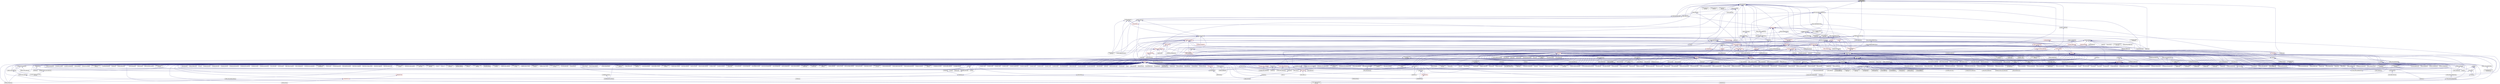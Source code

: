 digraph "pinned_ptr.hpp"
{
  edge [fontname="Helvetica",fontsize="10",labelfontname="Helvetica",labelfontsize="10"];
  node [fontname="Helvetica",fontsize="10",shape=record];
  Node105 [label="pinned_ptr.hpp",height=0.2,width=0.4,color="black", fillcolor="grey75", style="filled", fontcolor="black"];
  Node105 -> Node106 [dir="back",color="midnightblue",fontsize="10",style="solid",fontname="Helvetica"];
  Node106 [label="components.hpp",height=0.2,width=0.4,color="black", fillcolor="white", style="filled",URL="$d2/d8d/components_8hpp.html"];
  Node106 -> Node107 [dir="back",color="midnightblue",fontsize="10",style="solid",fontname="Helvetica"];
  Node107 [label="accumulator.hpp",height=0.2,width=0.4,color="black", fillcolor="white", style="filled",URL="$d4/d9d/server_2accumulator_8hpp.html"];
  Node107 -> Node108 [dir="back",color="midnightblue",fontsize="10",style="solid",fontname="Helvetica"];
  Node108 [label="accumulator.cpp",height=0.2,width=0.4,color="black", fillcolor="white", style="filled",URL="$d1/d81/accumulator_8cpp.html"];
  Node107 -> Node109 [dir="back",color="midnightblue",fontsize="10",style="solid",fontname="Helvetica"];
  Node109 [label="accumulator.hpp",height=0.2,width=0.4,color="black", fillcolor="white", style="filled",URL="$d8/d5e/accumulator_8hpp.html"];
  Node109 -> Node110 [dir="back",color="midnightblue",fontsize="10",style="solid",fontname="Helvetica"];
  Node110 [label="accumulator_client.cpp",height=0.2,width=0.4,color="black", fillcolor="white", style="filled",URL="$d7/dd0/accumulator__client_8cpp.html"];
  Node106 -> Node109 [dir="back",color="midnightblue",fontsize="10",style="solid",fontname="Helvetica"];
  Node106 -> Node111 [dir="back",color="midnightblue",fontsize="10",style="solid",fontname="Helvetica"];
  Node111 [label="template_accumulator.hpp",height=0.2,width=0.4,color="black", fillcolor="white", style="filled",URL="$d0/d3f/server_2template__accumulator_8hpp.html"];
  Node111 -> Node112 [dir="back",color="midnightblue",fontsize="10",style="solid",fontname="Helvetica"];
  Node112 [label="template_accumulator.hpp",height=0.2,width=0.4,color="black", fillcolor="white", style="filled",URL="$dd/da9/template__accumulator_8hpp.html"];
  Node112 -> Node113 [dir="back",color="midnightblue",fontsize="10",style="solid",fontname="Helvetica"];
  Node113 [label="template_accumulator\l_client.cpp",height=0.2,width=0.4,color="black", fillcolor="white", style="filled",URL="$df/d93/template__accumulator__client_8cpp.html"];
  Node106 -> Node114 [dir="back",color="midnightblue",fontsize="10",style="solid",fontname="Helvetica"];
  Node114 [label="template_function_accumulator.hpp",height=0.2,width=0.4,color="black", fillcolor="white", style="filled",URL="$d7/da6/server_2template__function__accumulator_8hpp.html"];
  Node114 -> Node115 [dir="back",color="midnightblue",fontsize="10",style="solid",fontname="Helvetica"];
  Node115 [label="template_function_accumulator.cpp",height=0.2,width=0.4,color="black", fillcolor="white", style="filled",URL="$d5/d02/template__function__accumulator_8cpp.html"];
  Node114 -> Node116 [dir="back",color="midnightblue",fontsize="10",style="solid",fontname="Helvetica"];
  Node116 [label="template_function_accumulator.hpp",height=0.2,width=0.4,color="black", fillcolor="white", style="filled",URL="$d3/de9/template__function__accumulator_8hpp.html"];
  Node116 -> Node117 [dir="back",color="midnightblue",fontsize="10",style="solid",fontname="Helvetica"];
  Node117 [label="template_function_accumulator\l_client.cpp",height=0.2,width=0.4,color="black", fillcolor="white", style="filled",URL="$d0/dc6/template__function__accumulator__client_8cpp.html"];
  Node106 -> Node112 [dir="back",color="midnightblue",fontsize="10",style="solid",fontname="Helvetica"];
  Node106 -> Node115 [dir="back",color="midnightblue",fontsize="10",style="solid",fontname="Helvetica"];
  Node106 -> Node116 [dir="back",color="midnightblue",fontsize="10",style="solid",fontname="Helvetica"];
  Node106 -> Node118 [dir="back",color="midnightblue",fontsize="10",style="solid",fontname="Helvetica"];
  Node118 [label="allgather_module.cpp",height=0.2,width=0.4,color="black", fillcolor="white", style="filled",URL="$df/de4/allgather__module_8cpp.html"];
  Node106 -> Node119 [dir="back",color="midnightblue",fontsize="10",style="solid",fontname="Helvetica"];
  Node119 [label="allgather.hpp",height=0.2,width=0.4,color="black", fillcolor="white", style="filled",URL="$d4/d4a/allgather_8hpp.html"];
  Node119 -> Node118 [dir="back",color="midnightblue",fontsize="10",style="solid",fontname="Helvetica"];
  Node119 -> Node120 [dir="back",color="midnightblue",fontsize="10",style="solid",fontname="Helvetica"];
  Node120 [label="allgather.cpp",height=0.2,width=0.4,color="black", fillcolor="white", style="filled",URL="$d7/d06/allgather_8cpp.html"];
  Node119 -> Node121 [dir="back",color="midnightblue",fontsize="10",style="solid",fontname="Helvetica"];
  Node121 [label="ag_client.cpp",height=0.2,width=0.4,color="black", fillcolor="white", style="filled",URL="$d4/d5d/ag__client_8cpp.html"];
  Node106 -> Node122 [dir="back",color="midnightblue",fontsize="10",style="solid",fontname="Helvetica"];
  Node122 [label="allgather_and_gate.hpp",height=0.2,width=0.4,color="black", fillcolor="white", style="filled",URL="$d9/dbb/allgather__and__gate_8hpp.html"];
  Node122 -> Node118 [dir="back",color="midnightblue",fontsize="10",style="solid",fontname="Helvetica"];
  Node122 -> Node123 [dir="back",color="midnightblue",fontsize="10",style="solid",fontname="Helvetica"];
  Node123 [label="allgather_and_gate.cpp",height=0.2,width=0.4,color="black", fillcolor="white", style="filled",URL="$d1/d56/allgather__and__gate_8cpp.html"];
  Node122 -> Node121 [dir="back",color="midnightblue",fontsize="10",style="solid",fontname="Helvetica"];
  Node106 -> Node124 [dir="back",color="midnightblue",fontsize="10",style="solid",fontname="Helvetica"];
  Node124 [label="cancelable_action.cpp",height=0.2,width=0.4,color="black", fillcolor="white", style="filled",URL="$d5/d0c/cancelable__action_8cpp.html"];
  Node106 -> Node125 [dir="back",color="midnightblue",fontsize="10",style="solid",fontname="Helvetica"];
  Node125 [label="cancelable_action.hpp",height=0.2,width=0.4,color="black", fillcolor="white", style="filled",URL="$d5/d4d/server_2cancelable__action_8hpp.html"];
  Node125 -> Node124 [dir="back",color="midnightblue",fontsize="10",style="solid",fontname="Helvetica"];
  Node125 -> Node126 [dir="back",color="midnightblue",fontsize="10",style="solid",fontname="Helvetica"];
  Node126 [label="cancelable_action.hpp",height=0.2,width=0.4,color="black", fillcolor="white", style="filled",URL="$d0/da3/stubs_2cancelable__action_8hpp.html"];
  Node126 -> Node127 [dir="back",color="midnightblue",fontsize="10",style="solid",fontname="Helvetica"];
  Node127 [label="cancelable_action.hpp",height=0.2,width=0.4,color="black", fillcolor="white", style="filled",URL="$d6/d28/cancelable__action_8hpp.html"];
  Node127 -> Node128 [dir="back",color="midnightblue",fontsize="10",style="solid",fontname="Helvetica"];
  Node128 [label="cancelable_action_client.cpp",height=0.2,width=0.4,color="black", fillcolor="white", style="filled",URL="$d1/db8/cancelable__action__client_8cpp.html"];
  Node106 -> Node127 [dir="back",color="midnightblue",fontsize="10",style="solid",fontname="Helvetica"];
  Node106 -> Node129 [dir="back",color="midnightblue",fontsize="10",style="solid",fontname="Helvetica"];
  Node129 [label="hello_world_component.hpp",height=0.2,width=0.4,color="black", fillcolor="white", style="filled",URL="$df/df0/hello__world__component_8hpp.html"];
  Node129 -> Node130 [dir="back",color="midnightblue",fontsize="10",style="solid",fontname="Helvetica"];
  Node130 [label="hello_world_client.cpp",height=0.2,width=0.4,color="black", fillcolor="white", style="filled",URL="$d5/da6/hello__world__client_8cpp.html"];
  Node129 -> Node131 [dir="back",color="midnightblue",fontsize="10",style="solid",fontname="Helvetica"];
  Node131 [label="hello_world_component.cpp",height=0.2,width=0.4,color="black", fillcolor="white", style="filled",URL="$d8/daa/hello__world__component_8cpp.html"];
  Node106 -> Node132 [dir="back",color="midnightblue",fontsize="10",style="solid",fontname="Helvetica"];
  Node132 [label="row.hpp",height=0.2,width=0.4,color="black", fillcolor="white", style="filled",URL="$de/d74/server_2row_8hpp.html"];
  Node132 -> Node133 [dir="back",color="midnightblue",fontsize="10",style="solid",fontname="Helvetica"];
  Node133 [label="row.hpp",height=0.2,width=0.4,color="black", fillcolor="white", style="filled",URL="$dc/d69/row_8hpp.html"];
  Node133 -> Node134 [dir="back",color="midnightblue",fontsize="10",style="solid",fontname="Helvetica"];
  Node134 [label="grid.hpp",height=0.2,width=0.4,color="black", fillcolor="white", style="filled",URL="$dc/d8a/grid_8hpp.html"];
  Node134 -> Node135 [dir="back",color="midnightblue",fontsize="10",style="solid",fontname="Helvetica"];
  Node135 [label="jacobi.cpp",height=0.2,width=0.4,color="black", fillcolor="white", style="filled",URL="$d2/d27/jacobi_8cpp.html"];
  Node134 -> Node136 [dir="back",color="midnightblue",fontsize="10",style="solid",fontname="Helvetica"];
  Node136 [label="solver.hpp",height=0.2,width=0.4,color="black", fillcolor="white", style="filled",URL="$db/d9a/server_2solver_8hpp.html"];
  Node136 -> Node137 [dir="back",color="midnightblue",fontsize="10",style="solid",fontname="Helvetica"];
  Node137 [label="solver.hpp",height=0.2,width=0.4,color="black", fillcolor="white", style="filled",URL="$d2/d1c/solver_8hpp.html"];
  Node137 -> Node135 [dir="back",color="midnightblue",fontsize="10",style="solid",fontname="Helvetica"];
  Node136 -> Node138 [dir="back",color="midnightblue",fontsize="10",style="solid",fontname="Helvetica"];
  Node138 [label="solver.cpp",height=0.2,width=0.4,color="black", fillcolor="white", style="filled",URL="$d6/d94/solver_8cpp.html"];
  Node134 -> Node137 [dir="back",color="midnightblue",fontsize="10",style="solid",fontname="Helvetica"];
  Node134 -> Node139 [dir="back",color="midnightblue",fontsize="10",style="solid",fontname="Helvetica"];
  Node139 [label="grid.cpp",height=0.2,width=0.4,color="black", fillcolor="white", style="filled",URL="$d6/d1b/jacobi__component_2grid_8cpp.html"];
  Node133 -> Node140 [dir="back",color="midnightblue",fontsize="10",style="solid",fontname="Helvetica"];
  Node140 [label="stencil_iterator.hpp",height=0.2,width=0.4,color="black", fillcolor="white", style="filled",URL="$dc/d5c/server_2stencil__iterator_8hpp.html"];
  Node140 -> Node136 [dir="back",color="midnightblue",fontsize="10",style="solid",fontname="Helvetica"];
  Node140 -> Node141 [dir="back",color="midnightblue",fontsize="10",style="solid",fontname="Helvetica"];
  Node141 [label="stencil_iterator.cpp",height=0.2,width=0.4,color="black", fillcolor="white", style="filled",URL="$d6/de1/server_2stencil__iterator_8cpp.html"];
  Node140 -> Node142 [dir="back",color="midnightblue",fontsize="10",style="solid",fontname="Helvetica"];
  Node142 [label="stencil_iterator.cpp",height=0.2,width=0.4,color="black", fillcolor="white", style="filled",URL="$d7/d71/stencil__iterator_8cpp.html"];
  Node133 -> Node139 [dir="back",color="midnightblue",fontsize="10",style="solid",fontname="Helvetica"];
  Node132 -> Node143 [dir="back",color="midnightblue",fontsize="10",style="solid",fontname="Helvetica"];
  Node143 [label="row.cpp",height=0.2,width=0.4,color="black", fillcolor="white", style="filled",URL="$d3/d86/server_2row_8cpp.html"];
  Node106 -> Node140 [dir="back",color="midnightblue",fontsize="10",style="solid",fontname="Helvetica"];
  Node106 -> Node136 [dir="back",color="midnightblue",fontsize="10",style="solid",fontname="Helvetica"];
  Node106 -> Node144 [dir="back",color="midnightblue",fontsize="10",style="solid",fontname="Helvetica"];
  Node144 [label="jacobi_component.cpp",height=0.2,width=0.4,color="black", fillcolor="white", style="filled",URL="$d1/d25/jacobi__component_8cpp.html"];
  Node106 -> Node145 [dir="back",color="midnightblue",fontsize="10",style="solid",fontname="Helvetica"];
  Node145 [label="nqueen.hpp",height=0.2,width=0.4,color="black", fillcolor="white", style="filled",URL="$de/d58/server_2nqueen_8hpp.html"];
  Node145 -> Node146 [dir="back",color="midnightblue",fontsize="10",style="solid",fontname="Helvetica"];
  Node146 [label="nqueen.cpp",height=0.2,width=0.4,color="black", fillcolor="white", style="filled",URL="$db/dca/nqueen_8cpp.html"];
  Node145 -> Node147 [dir="back",color="midnightblue",fontsize="10",style="solid",fontname="Helvetica"];
  Node147 [label="nqueen.hpp",height=0.2,width=0.4,color="black", fillcolor="white", style="filled",URL="$da/dfd/stubs_2nqueen_8hpp.html"];
  Node147 -> Node148 [dir="back",color="midnightblue",fontsize="10",style="solid",fontname="Helvetica"];
  Node148 [label="nqueen.hpp",height=0.2,width=0.4,color="black", fillcolor="white", style="filled",URL="$d0/d07/nqueen_8hpp.html"];
  Node148 -> Node149 [dir="back",color="midnightblue",fontsize="10",style="solid",fontname="Helvetica"];
  Node149 [label="nqueen_client.cpp",height=0.2,width=0.4,color="black", fillcolor="white", style="filled",URL="$d3/d5e/nqueen__client_8cpp.html"];
  Node106 -> Node150 [dir="back",color="midnightblue",fontsize="10",style="solid",fontname="Helvetica"];
  Node150 [label="sine.cpp",height=0.2,width=0.4,color="black", fillcolor="white", style="filled",URL="$d3/d0d/server_2sine_8cpp.html"];
  Node106 -> Node151 [dir="back",color="midnightblue",fontsize="10",style="solid",fontname="Helvetica"];
  Node151 [label="component_ctors.cpp",height=0.2,width=0.4,color="black", fillcolor="white", style="filled",URL="$d3/d2a/component__ctors_8cpp.html"];
  Node106 -> Node152 [dir="back",color="midnightblue",fontsize="10",style="solid",fontname="Helvetica"];
  Node152 [label="component_in_executable.cpp",height=0.2,width=0.4,color="black", fillcolor="white", style="filled",URL="$d8/d4b/component__in__executable_8cpp.html"];
  Node106 -> Node153 [dir="back",color="midnightblue",fontsize="10",style="solid",fontname="Helvetica"];
  Node153 [label="component_inheritance.cpp",height=0.2,width=0.4,color="black", fillcolor="white", style="filled",URL="$d8/d55/component__inheritance_8cpp.html"];
  Node106 -> Node154 [dir="back",color="midnightblue",fontsize="10",style="solid",fontname="Helvetica"];
  Node154 [label="component_with_executor.cpp",height=0.2,width=0.4,color="black", fillcolor="white", style="filled",URL="$d4/d20/component__with__executor_8cpp.html"];
  Node106 -> Node155 [dir="back",color="midnightblue",fontsize="10",style="solid",fontname="Helvetica"];
  Node155 [label="factorial.cpp",height=0.2,width=0.4,color="black", fillcolor="white", style="filled",URL="$d9/d00/factorial_8cpp.html"];
  Node106 -> Node156 [dir="back",color="midnightblue",fontsize="10",style="solid",fontname="Helvetica"];
  Node156 [label="hello_world.cpp",height=0.2,width=0.4,color="black", fillcolor="white", style="filled",URL="$d0/d67/hello__world_8cpp.html"];
  Node106 -> Node157 [dir="back",color="midnightblue",fontsize="10",style="solid",fontname="Helvetica"];
  Node157 [label="latch_local.cpp",height=0.2,width=0.4,color="black", fillcolor="white", style="filled",URL="$dd/dd3/latch__local_8cpp.html"];
  Node106 -> Node158 [dir="back",color="midnightblue",fontsize="10",style="solid",fontname="Helvetica"];
  Node158 [label="latch_remote.cpp",height=0.2,width=0.4,color="black", fillcolor="white", style="filled",URL="$df/d59/latch__remote_8cpp.html"];
  Node106 -> Node159 [dir="back",color="midnightblue",fontsize="10",style="solid",fontname="Helvetica"];
  Node159 [label="pingpong.cpp",height=0.2,width=0.4,color="black", fillcolor="white", style="filled",URL="$dd/d4d/pingpong_8cpp.html"];
  Node106 -> Node160 [dir="back",color="midnightblue",fontsize="10",style="solid",fontname="Helvetica"];
  Node160 [label="random_mem_access.hpp",height=0.2,width=0.4,color="black", fillcolor="white", style="filled",URL="$d0/d19/server_2random__mem__access_8hpp.html"];
  Node160 -> Node161 [dir="back",color="midnightblue",fontsize="10",style="solid",fontname="Helvetica"];
  Node161 [label="random_mem_access.cpp",height=0.2,width=0.4,color="black", fillcolor="white", style="filled",URL="$d1/d51/random__mem__access_8cpp.html"];
  Node160 -> Node162 [dir="back",color="midnightblue",fontsize="10",style="solid",fontname="Helvetica"];
  Node162 [label="random_mem_access.hpp",height=0.2,width=0.4,color="black", fillcolor="white", style="filled",URL="$d3/d32/stubs_2random__mem__access_8hpp.html"];
  Node162 -> Node163 [dir="back",color="midnightblue",fontsize="10",style="solid",fontname="Helvetica"];
  Node163 [label="random_mem_access.hpp",height=0.2,width=0.4,color="black", fillcolor="white", style="filled",URL="$db/de8/random__mem__access_8hpp.html"];
  Node163 -> Node164 [dir="back",color="midnightblue",fontsize="10",style="solid",fontname="Helvetica"];
  Node164 [label="random_mem_access_client.cpp",height=0.2,width=0.4,color="black", fillcolor="white", style="filled",URL="$df/d1b/random__mem__access__client_8cpp.html"];
  Node106 -> Node165 [dir="back",color="midnightblue",fontsize="10",style="solid",fontname="Helvetica"];
  Node165 [label="sheneos_compare.cpp",height=0.2,width=0.4,color="black", fillcolor="white", style="filled",URL="$dc/d11/sheneos__compare_8cpp.html"];
  Node106 -> Node166 [dir="back",color="midnightblue",fontsize="10",style="solid",fontname="Helvetica"];
  Node166 [label="throttle.hpp",height=0.2,width=0.4,color="black", fillcolor="white", style="filled",URL="$db/dc9/server_2throttle_8hpp.html"];
  Node166 -> Node167 [dir="back",color="midnightblue",fontsize="10",style="solid",fontname="Helvetica"];
  Node167 [label="throttle.cpp",height=0.2,width=0.4,color="black", fillcolor="white", style="filled",URL="$de/d56/server_2throttle_8cpp.html"];
  Node166 -> Node168 [dir="back",color="midnightblue",fontsize="10",style="solid",fontname="Helvetica"];
  Node168 [label="throttle.hpp",height=0.2,width=0.4,color="black", fillcolor="white", style="filled",URL="$d5/dec/stubs_2throttle_8hpp.html"];
  Node168 -> Node169 [dir="back",color="midnightblue",fontsize="10",style="solid",fontname="Helvetica"];
  Node169 [label="throttle.hpp",height=0.2,width=0.4,color="black", fillcolor="white", style="filled",URL="$d2/d2e/throttle_8hpp.html"];
  Node169 -> Node170 [dir="back",color="midnightblue",fontsize="10",style="solid",fontname="Helvetica"];
  Node170 [label="throttle.cpp",height=0.2,width=0.4,color="black", fillcolor="white", style="filled",URL="$db/d02/throttle_8cpp.html"];
  Node169 -> Node171 [dir="back",color="midnightblue",fontsize="10",style="solid",fontname="Helvetica"];
  Node171 [label="throttle_client.cpp",height=0.2,width=0.4,color="black", fillcolor="white", style="filled",URL="$d0/db7/throttle__client_8cpp.html"];
  Node106 -> Node171 [dir="back",color="midnightblue",fontsize="10",style="solid",fontname="Helvetica"];
  Node106 -> Node172 [dir="back",color="midnightblue",fontsize="10",style="solid",fontname="Helvetica"];
  Node172 [label="simple_central_tuplespace.hpp",height=0.2,width=0.4,color="black", fillcolor="white", style="filled",URL="$db/d69/server_2simple__central__tuplespace_8hpp.html"];
  Node172 -> Node173 [dir="back",color="midnightblue",fontsize="10",style="solid",fontname="Helvetica"];
  Node173 [label="simple_central_tuplespace.cpp",height=0.2,width=0.4,color="black", fillcolor="white", style="filled",URL="$d3/dec/simple__central__tuplespace_8cpp.html"];
  Node172 -> Node174 [dir="back",color="midnightblue",fontsize="10",style="solid",fontname="Helvetica"];
  Node174 [label="simple_central_tuplespace.hpp",height=0.2,width=0.4,color="black", fillcolor="white", style="filled",URL="$d0/d4b/stubs_2simple__central__tuplespace_8hpp.html"];
  Node174 -> Node175 [dir="back",color="midnightblue",fontsize="10",style="solid",fontname="Helvetica"];
  Node175 [label="simple_central_tuplespace.hpp",height=0.2,width=0.4,color="black", fillcolor="white", style="filled",URL="$d5/ddd/simple__central__tuplespace_8hpp.html"];
  Node175 -> Node176 [dir="back",color="midnightblue",fontsize="10",style="solid",fontname="Helvetica"];
  Node176 [label="simple_central_tuplespace\l_client.cpp",height=0.2,width=0.4,color="black", fillcolor="white", style="filled",URL="$d1/d7b/simple__central__tuplespace__client_8cpp.html"];
  Node106 -> Node177 [dir="back",color="midnightblue",fontsize="10",style="solid",fontname="Helvetica"];
  Node177 [label="tuples_warehouse.hpp",height=0.2,width=0.4,color="black", fillcolor="white", style="filled",URL="$da/de6/tuples__warehouse_8hpp.html"];
  Node177 -> Node172 [dir="back",color="midnightblue",fontsize="10",style="solid",fontname="Helvetica"];
  Node106 -> Node175 [dir="back",color="midnightblue",fontsize="10",style="solid",fontname="Helvetica"];
  Node106 -> Node178 [dir="back",color="midnightblue",fontsize="10",style="solid",fontname="Helvetica"];
  Node178 [label="iostreams.hpp",height=0.2,width=0.4,color="black", fillcolor="white", style="filled",URL="$de/d22/iostreams_8hpp.html"];
  Node178 -> Node120 [dir="back",color="midnightblue",fontsize="10",style="solid",fontname="Helvetica"];
  Node178 -> Node123 [dir="back",color="midnightblue",fontsize="10",style="solid",fontname="Helvetica"];
  Node178 -> Node179 [dir="back",color="midnightblue",fontsize="10",style="solid",fontname="Helvetica"];
  Node179 [label="async_io_action.cpp",height=0.2,width=0.4,color="black", fillcolor="white", style="filled",URL="$d3/df5/async__io__action_8cpp.html"];
  Node178 -> Node180 [dir="back",color="midnightblue",fontsize="10",style="solid",fontname="Helvetica"];
  Node180 [label="async_io_external.cpp",height=0.2,width=0.4,color="black", fillcolor="white", style="filled",URL="$da/d9a/async__io__external_8cpp.html"];
  Node178 -> Node181 [dir="back",color="midnightblue",fontsize="10",style="solid",fontname="Helvetica"];
  Node181 [label="async_io_low_level.cpp",height=0.2,width=0.4,color="black", fillcolor="white", style="filled",URL="$dc/d10/async__io__low__level_8cpp.html"];
  Node178 -> Node182 [dir="back",color="midnightblue",fontsize="10",style="solid",fontname="Helvetica"];
  Node182 [label="async_io_simple.cpp",height=0.2,width=0.4,color="black", fillcolor="white", style="filled",URL="$da/db7/async__io__simple_8cpp.html"];
  Node178 -> Node183 [dir="back",color="midnightblue",fontsize="10",style="solid",fontname="Helvetica"];
  Node183 [label="os_thread_num.cpp",height=0.2,width=0.4,color="black", fillcolor="white", style="filled",URL="$d2/dfb/os__thread__num_8cpp.html"];
  Node178 -> Node184 [dir="back",color="midnightblue",fontsize="10",style="solid",fontname="Helvetica"];
  Node184 [label="rnd_future_reduce.cpp",height=0.2,width=0.4,color="black", fillcolor="white", style="filled",URL="$d1/db5/rnd__future__reduce_8cpp.html"];
  Node178 -> Node185 [dir="back",color="midnightblue",fontsize="10",style="solid",fontname="Helvetica"];
  Node185 [label="heartbeat_console.cpp",height=0.2,width=0.4,color="black", fillcolor="white", style="filled",URL="$da/de8/heartbeat__console_8cpp.html"];
  Node178 -> Node131 [dir="back",color="midnightblue",fontsize="10",style="solid",fontname="Helvetica"];
  Node178 -> Node135 [dir="back",color="midnightblue",fontsize="10",style="solid",fontname="Helvetica"];
  Node178 -> Node140 [dir="back",color="midnightblue",fontsize="10",style="solid",fontname="Helvetica"];
  Node178 -> Node139 [dir="back",color="midnightblue",fontsize="10",style="solid",fontname="Helvetica"];
  Node178 -> Node186 [dir="back",color="midnightblue",fontsize="10",style="solid",fontname="Helvetica"];
  Node186 [label="access_counter_set.cpp",height=0.2,width=0.4,color="black", fillcolor="white", style="filled",URL="$dc/d52/access__counter__set_8cpp.html"];
  Node178 -> Node187 [dir="back",color="midnightblue",fontsize="10",style="solid",fontname="Helvetica"];
  Node187 [label="1d_wave_equation.cpp",height=0.2,width=0.4,color="black", fillcolor="white", style="filled",URL="$da/dab/1d__wave__equation_8cpp.html"];
  Node178 -> Node188 [dir="back",color="midnightblue",fontsize="10",style="solid",fontname="Helvetica"];
  Node188 [label="allow_unknown_options.cpp",height=0.2,width=0.4,color="black", fillcolor="white", style="filled",URL="$d9/dc9/allow__unknown__options_8cpp.html"];
  Node178 -> Node189 [dir="back",color="midnightblue",fontsize="10",style="solid",fontname="Helvetica"];
  Node189 [label="command_line_handling.cpp",height=0.2,width=0.4,color="black", fillcolor="white", style="filled",URL="$d4/d05/examples_2quickstart_2command__line__handling_8cpp.html"];
  Node178 -> Node151 [dir="back",color="midnightblue",fontsize="10",style="solid",fontname="Helvetica"];
  Node178 -> Node152 [dir="back",color="midnightblue",fontsize="10",style="solid",fontname="Helvetica"];
  Node178 -> Node153 [dir="back",color="midnightblue",fontsize="10",style="solid",fontname="Helvetica"];
  Node178 -> Node154 [dir="back",color="midnightblue",fontsize="10",style="solid",fontname="Helvetica"];
  Node178 -> Node190 [dir="back",color="midnightblue",fontsize="10",style="solid",fontname="Helvetica"];
  Node190 [label="customize_async.cpp",height=0.2,width=0.4,color="black", fillcolor="white", style="filled",URL="$d0/d82/customize__async_8cpp.html"];
  Node178 -> Node191 [dir="back",color="midnightblue",fontsize="10",style="solid",fontname="Helvetica"];
  Node191 [label="enumerate_threads.cpp",height=0.2,width=0.4,color="black", fillcolor="white", style="filled",URL="$d3/dd4/enumerate__threads_8cpp.html"];
  Node178 -> Node192 [dir="back",color="midnightblue",fontsize="10",style="solid",fontname="Helvetica"];
  Node192 [label="error_handling.cpp",height=0.2,width=0.4,color="black", fillcolor="white", style="filled",URL="$d9/d96/error__handling_8cpp.html"];
  Node178 -> Node193 [dir="back",color="midnightblue",fontsize="10",style="solid",fontname="Helvetica"];
  Node193 [label="event_synchronization.cpp",height=0.2,width=0.4,color="black", fillcolor="white", style="filled",URL="$d0/d35/event__synchronization_8cpp.html"];
  Node178 -> Node194 [dir="back",color="midnightblue",fontsize="10",style="solid",fontname="Helvetica"];
  Node194 [label="fractals.cpp",height=0.2,width=0.4,color="black", fillcolor="white", style="filled",URL="$d8/d58/fractals_8cpp.html"];
  Node178 -> Node195 [dir="back",color="midnightblue",fontsize="10",style="solid",fontname="Helvetica"];
  Node195 [label="fractals_executor.cpp",height=0.2,width=0.4,color="black", fillcolor="white", style="filled",URL="$d9/da9/fractals__executor_8cpp.html"];
  Node178 -> Node156 [dir="back",color="midnightblue",fontsize="10",style="solid",fontname="Helvetica"];
  Node178 -> Node196 [dir="back",color="midnightblue",fontsize="10",style="solid",fontname="Helvetica"];
  Node196 [label="interval_timer.cpp",height=0.2,width=0.4,color="black", fillcolor="white", style="filled",URL="$de/df1/examples_2quickstart_2interval__timer_8cpp.html"];
  Node178 -> Node197 [dir="back",color="midnightblue",fontsize="10",style="solid",fontname="Helvetica"];
  Node197 [label="local_channel.cpp",height=0.2,width=0.4,color="black", fillcolor="white", style="filled",URL="$d0/d3e/local__channel_8cpp.html"];
  Node178 -> Node159 [dir="back",color="midnightblue",fontsize="10",style="solid",fontname="Helvetica"];
  Node178 -> Node198 [dir="back",color="midnightblue",fontsize="10",style="solid",fontname="Helvetica"];
  Node198 [label="shared_mutex.cpp",height=0.2,width=0.4,color="black", fillcolor="white", style="filled",URL="$da/d0b/shared__mutex_8cpp.html"];
  Node178 -> Node199 [dir="back",color="midnightblue",fontsize="10",style="solid",fontname="Helvetica"];
  Node199 [label="sierpinski.cpp",height=0.2,width=0.4,color="black", fillcolor="white", style="filled",URL="$d3/d7e/sierpinski_8cpp.html"];
  Node178 -> Node200 [dir="back",color="midnightblue",fontsize="10",style="solid",fontname="Helvetica"];
  Node200 [label="simple_future_continuation.cpp",height=0.2,width=0.4,color="black", fillcolor="white", style="filled",URL="$d8/d3c/simple__future__continuation_8cpp.html"];
  Node178 -> Node201 [dir="back",color="midnightblue",fontsize="10",style="solid",fontname="Helvetica"];
  Node201 [label="simplest_hello_world.cpp",height=0.2,width=0.4,color="black", fillcolor="white", style="filled",URL="$d7/ddc/simplest__hello__world_8cpp.html"];
  Node178 -> Node202 [dir="back",color="midnightblue",fontsize="10",style="solid",fontname="Helvetica"];
  Node202 [label="sort_by_key_demo.cpp",height=0.2,width=0.4,color="black", fillcolor="white", style="filled",URL="$da/d20/sort__by__key__demo_8cpp.html"];
  Node178 -> Node203 [dir="back",color="midnightblue",fontsize="10",style="solid",fontname="Helvetica"];
  Node203 [label="timed_futures.cpp",height=0.2,width=0.4,color="black", fillcolor="white", style="filled",URL="$d6/d8d/timed__futures_8cpp.html"];
  Node178 -> Node204 [dir="back",color="midnightblue",fontsize="10",style="solid",fontname="Helvetica"];
  Node204 [label="vector_counting_dotproduct.cpp",height=0.2,width=0.4,color="black", fillcolor="white", style="filled",URL="$df/de9/vector__counting__dotproduct_8cpp.html"];
  Node178 -> Node205 [dir="back",color="midnightblue",fontsize="10",style="solid",fontname="Helvetica"];
  Node205 [label="vector_zip_dotproduct.cpp",height=0.2,width=0.4,color="black", fillcolor="white", style="filled",URL="$dc/d18/vector__zip__dotproduct_8cpp.html"];
  Node178 -> Node206 [dir="back",color="midnightblue",fontsize="10",style="solid",fontname="Helvetica"];
  Node206 [label="oversubscribing_resource\l_partitioner.cpp",height=0.2,width=0.4,color="black", fillcolor="white", style="filled",URL="$dd/dee/oversubscribing__resource__partitioner_8cpp.html"];
  Node178 -> Node207 [dir="back",color="midnightblue",fontsize="10",style="solid",fontname="Helvetica"];
  Node207 [label="simple_resource_partitioner.cpp",height=0.2,width=0.4,color="black", fillcolor="white", style="filled",URL="$d5/df9/simple__resource__partitioner_8cpp.html"];
  Node178 -> Node208 [dir="back",color="midnightblue",fontsize="10",style="solid",fontname="Helvetica"];
  Node208 [label="thread_aware_timer.cpp",height=0.2,width=0.4,color="black", fillcolor="white", style="filled",URL="$df/d11/examples_2thread__aware__timer_2thread__aware__timer_8cpp.html"];
  Node178 -> Node176 [dir="back",color="midnightblue",fontsize="10",style="solid",fontname="Helvetica"];
  Node178 -> Node209 [dir="back",color="midnightblue",fontsize="10",style="solid",fontname="Helvetica"];
  Node209 [label="foreach_scaling.cpp",height=0.2,width=0.4,color="black", fillcolor="white", style="filled",URL="$d4/d94/foreach__scaling_8cpp.html"];
  Node178 -> Node210 [dir="back",color="midnightblue",fontsize="10",style="solid",fontname="Helvetica"];
  Node210 [label="future_overhead.cpp",height=0.2,width=0.4,color="black", fillcolor="white", style="filled",URL="$d3/d79/future__overhead_8cpp.html"];
  Node178 -> Node211 [dir="back",color="midnightblue",fontsize="10",style="solid",fontname="Helvetica"];
  Node211 [label="hpx_heterogeneous_timed\l_task_spawn.cpp",height=0.2,width=0.4,color="black", fillcolor="white", style="filled",URL="$dd/d27/hpx__heterogeneous__timed__task__spawn_8cpp.html"];
  Node178 -> Node212 [dir="back",color="midnightblue",fontsize="10",style="solid",fontname="Helvetica"];
  Node212 [label="hpx_homogeneous_timed\l_task_spawn_executors.cpp",height=0.2,width=0.4,color="black", fillcolor="white", style="filled",URL="$d1/d3b/hpx__homogeneous__timed__task__spawn__executors_8cpp.html"];
  Node178 -> Node213 [dir="back",color="midnightblue",fontsize="10",style="solid",fontname="Helvetica"];
  Node213 [label="parent_vs_child_stealing.cpp",height=0.2,width=0.4,color="black", fillcolor="white", style="filled",URL="$d2/d07/parent__vs__child__stealing_8cpp.html"];
  Node178 -> Node214 [dir="back",color="midnightblue",fontsize="10",style="solid",fontname="Helvetica"];
  Node214 [label="partitioned_vector\l_foreach.cpp",height=0.2,width=0.4,color="black", fillcolor="white", style="filled",URL="$df/d5f/partitioned__vector__foreach_8cpp.html"];
  Node178 -> Node215 [dir="back",color="midnightblue",fontsize="10",style="solid",fontname="Helvetica"];
  Node215 [label="serialization_overhead.cpp",height=0.2,width=0.4,color="black", fillcolor="white", style="filled",URL="$d3/df8/serialization__overhead_8cpp.html"];
  Node178 -> Node216 [dir="back",color="midnightblue",fontsize="10",style="solid",fontname="Helvetica"];
  Node216 [label="sizeof.cpp",height=0.2,width=0.4,color="black", fillcolor="white", style="filled",URL="$d3/d0f/sizeof_8cpp.html"];
  Node178 -> Node217 [dir="back",color="midnightblue",fontsize="10",style="solid",fontname="Helvetica"];
  Node217 [label="skynet.cpp",height=0.2,width=0.4,color="black", fillcolor="white", style="filled",URL="$d0/dc3/skynet_8cpp.html"];
  Node178 -> Node218 [dir="back",color="midnightblue",fontsize="10",style="solid",fontname="Helvetica"];
  Node218 [label="spinlock_overhead1.cpp",height=0.2,width=0.4,color="black", fillcolor="white", style="filled",URL="$d0/d32/spinlock__overhead1_8cpp.html"];
  Node178 -> Node219 [dir="back",color="midnightblue",fontsize="10",style="solid",fontname="Helvetica"];
  Node219 [label="spinlock_overhead2.cpp",height=0.2,width=0.4,color="black", fillcolor="white", style="filled",URL="$de/d55/spinlock__overhead2_8cpp.html"];
  Node178 -> Node220 [dir="back",color="midnightblue",fontsize="10",style="solid",fontname="Helvetica"];
  Node220 [label="stencil3_iterators.cpp",height=0.2,width=0.4,color="black", fillcolor="white", style="filled",URL="$db/d9e/stencil3__iterators_8cpp.html"];
  Node178 -> Node221 [dir="back",color="midnightblue",fontsize="10",style="solid",fontname="Helvetica"];
  Node221 [label="stream.cpp",height=0.2,width=0.4,color="black", fillcolor="white", style="filled",URL="$da/d5f/stream_8cpp.html"];
  Node178 -> Node222 [dir="back",color="midnightblue",fontsize="10",style="solid",fontname="Helvetica"];
  Node222 [label="transform_reduce_binary\l_scaling.cpp",height=0.2,width=0.4,color="black", fillcolor="white", style="filled",URL="$d1/dae/transform__reduce__binary__scaling_8cpp.html"];
  Node178 -> Node223 [dir="back",color="midnightblue",fontsize="10",style="solid",fontname="Helvetica"];
  Node223 [label="transform_reduce_scaling.cpp",height=0.2,width=0.4,color="black", fillcolor="white", style="filled",URL="$db/d2a/transform__reduce__scaling_8cpp.html"];
  Node178 -> Node224 [dir="back",color="midnightblue",fontsize="10",style="solid",fontname="Helvetica"];
  Node224 [label="wait_all_timings.cpp",height=0.2,width=0.4,color="black", fillcolor="white", style="filled",URL="$d5/da1/wait__all__timings_8cpp.html"];
  Node178 -> Node225 [dir="back",color="midnightblue",fontsize="10",style="solid",fontname="Helvetica"];
  Node225 [label="minmax_element_performance.cpp",height=0.2,width=0.4,color="black", fillcolor="white", style="filled",URL="$d9/d93/minmax__element__performance_8cpp.html"];
  Node178 -> Node226 [dir="back",color="midnightblue",fontsize="10",style="solid",fontname="Helvetica"];
  Node226 [label="osu_bcast.cpp",height=0.2,width=0.4,color="black", fillcolor="white", style="filled",URL="$d3/dca/osu__bcast_8cpp.html"];
  Node178 -> Node227 [dir="back",color="midnightblue",fontsize="10",style="solid",fontname="Helvetica"];
  Node227 [label="osu_bibw.cpp",height=0.2,width=0.4,color="black", fillcolor="white", style="filled",URL="$d2/d04/osu__bibw_8cpp.html"];
  Node178 -> Node228 [dir="back",color="midnightblue",fontsize="10",style="solid",fontname="Helvetica"];
  Node228 [label="osu_bw.cpp",height=0.2,width=0.4,color="black", fillcolor="white", style="filled",URL="$d4/d20/osu__bw_8cpp.html"];
  Node178 -> Node229 [dir="back",color="midnightblue",fontsize="10",style="solid",fontname="Helvetica"];
  Node229 [label="osu_latency.cpp",height=0.2,width=0.4,color="black", fillcolor="white", style="filled",URL="$df/d58/osu__latency_8cpp.html"];
  Node178 -> Node230 [dir="back",color="midnightblue",fontsize="10",style="solid",fontname="Helvetica"];
  Node230 [label="osu_multi_lat.cpp",height=0.2,width=0.4,color="black", fillcolor="white", style="filled",URL="$d7/d91/osu__multi__lat_8cpp.html"];
  Node178 -> Node231 [dir="back",color="midnightblue",fontsize="10",style="solid",fontname="Helvetica"];
  Node231 [label="osu_scatter.cpp",height=0.2,width=0.4,color="black", fillcolor="white", style="filled",URL="$d4/d4c/osu__scatter_8cpp.html"];
  Node178 -> Node232 [dir="back",color="midnightblue",fontsize="10",style="solid",fontname="Helvetica"];
  Node232 [label="pingpong_performance.cpp",height=0.2,width=0.4,color="black", fillcolor="white", style="filled",URL="$de/d03/pingpong__performance_8cpp.html"];
  Node178 -> Node233 [dir="back",color="midnightblue",fontsize="10",style="solid",fontname="Helvetica"];
  Node233 [label="plain_action_1330.cpp",height=0.2,width=0.4,color="black", fillcolor="white", style="filled",URL="$d4/def/plain__action__1330_8cpp.html"];
  Node178 -> Node234 [dir="back",color="midnightblue",fontsize="10",style="solid",fontname="Helvetica"];
  Node234 [label="client_1950.cpp",height=0.2,width=0.4,color="black", fillcolor="white", style="filled",URL="$d0/d79/client__1950_8cpp.html"];
  Node178 -> Node235 [dir="back",color="midnightblue",fontsize="10",style="solid",fontname="Helvetica"];
  Node235 [label="lost_output_2236.cpp",height=0.2,width=0.4,color="black", fillcolor="white", style="filled",URL="$db/dd0/lost__output__2236_8cpp.html"];
  Node178 -> Node236 [dir="back",color="midnightblue",fontsize="10",style="solid",fontname="Helvetica"];
  Node236 [label="no_output_1173.cpp",height=0.2,width=0.4,color="black", fillcolor="white", style="filled",URL="$de/d67/no__output__1173_8cpp.html"];
  Node178 -> Node237 [dir="back",color="midnightblue",fontsize="10",style="solid",fontname="Helvetica"];
  Node237 [label="dataflow_future_swap.cpp",height=0.2,width=0.4,color="black", fillcolor="white", style="filled",URL="$dc/d8c/dataflow__future__swap_8cpp.html"];
  Node178 -> Node238 [dir="back",color="midnightblue",fontsize="10",style="solid",fontname="Helvetica"];
  Node238 [label="dataflow_future_swap2.cpp",height=0.2,width=0.4,color="black", fillcolor="white", style="filled",URL="$d1/db3/dataflow__future__swap2_8cpp.html"];
  Node178 -> Node239 [dir="back",color="midnightblue",fontsize="10",style="solid",fontname="Helvetica"];
  Node239 [label="promise_1620.cpp",height=0.2,width=0.4,color="black", fillcolor="white", style="filled",URL="$d2/d67/promise__1620_8cpp.html"];
  Node178 -> Node240 [dir="back",color="midnightblue",fontsize="10",style="solid",fontname="Helvetica"];
  Node240 [label="wait_all_hang_1946.cpp",height=0.2,width=0.4,color="black", fillcolor="white", style="filled",URL="$d5/d69/wait__all__hang__1946_8cpp.html"];
  Node178 -> Node241 [dir="back",color="midnightblue",fontsize="10",style="solid",fontname="Helvetica"];
  Node241 [label="function_argument.cpp",height=0.2,width=0.4,color="black", fillcolor="white", style="filled",URL="$db/da3/function__argument_8cpp.html"];
  Node178 -> Node242 [dir="back",color="midnightblue",fontsize="10",style="solid",fontname="Helvetica"];
  Node242 [label="function_serialization\l_728.cpp",height=0.2,width=0.4,color="black", fillcolor="white", style="filled",URL="$d8/db1/function__serialization__728_8cpp.html"];
  Node178 -> Node243 [dir="back",color="midnightblue",fontsize="10",style="solid",fontname="Helvetica"];
  Node243 [label="managed_refcnt_checker.cpp",height=0.2,width=0.4,color="black", fillcolor="white", style="filled",URL="$d7/d11/server_2managed__refcnt__checker_8cpp.html"];
  Node178 -> Node244 [dir="back",color="midnightblue",fontsize="10",style="solid",fontname="Helvetica"];
  Node244 [label="simple_refcnt_checker.cpp",height=0.2,width=0.4,color="black", fillcolor="white", style="filled",URL="$d7/d14/server_2simple__refcnt__checker_8cpp.html"];
  Node178 -> Node245 [dir="back",color="midnightblue",fontsize="10",style="solid",fontname="Helvetica"];
  Node245 [label="credit_exhaustion.cpp",height=0.2,width=0.4,color="black", fillcolor="white", style="filled",URL="$d6/d80/credit__exhaustion_8cpp.html"];
  Node178 -> Node246 [dir="back",color="midnightblue",fontsize="10",style="solid",fontname="Helvetica"];
  Node246 [label="local_address_rebind.cpp",height=0.2,width=0.4,color="black", fillcolor="white", style="filled",URL="$d1/d4f/local__address__rebind_8cpp.html"];
  Node178 -> Node247 [dir="back",color="midnightblue",fontsize="10",style="solid",fontname="Helvetica"];
  Node247 [label="local_embedded_ref\l_to_local_object.cpp",height=0.2,width=0.4,color="black", fillcolor="white", style="filled",URL="$d6/d54/local__embedded__ref__to__local__object_8cpp.html"];
  Node178 -> Node248 [dir="back",color="midnightblue",fontsize="10",style="solid",fontname="Helvetica"];
  Node248 [label="local_embedded_ref\l_to_remote_object.cpp",height=0.2,width=0.4,color="black", fillcolor="white", style="filled",URL="$d6/d34/local__embedded__ref__to__remote__object_8cpp.html"];
  Node178 -> Node249 [dir="back",color="midnightblue",fontsize="10",style="solid",fontname="Helvetica"];
  Node249 [label="refcnted_symbol_to\l_local_object.cpp",height=0.2,width=0.4,color="black", fillcolor="white", style="filled",URL="$d9/deb/refcnted__symbol__to__local__object_8cpp.html"];
  Node178 -> Node250 [dir="back",color="midnightblue",fontsize="10",style="solid",fontname="Helvetica"];
  Node250 [label="refcnted_symbol_to\l_remote_object.cpp",height=0.2,width=0.4,color="black", fillcolor="white", style="filled",URL="$dd/d20/refcnted__symbol__to__remote__object_8cpp.html"];
  Node178 -> Node251 [dir="back",color="midnightblue",fontsize="10",style="solid",fontname="Helvetica"];
  Node251 [label="remote_embedded_ref\l_to_local_object.cpp",height=0.2,width=0.4,color="black", fillcolor="white", style="filled",URL="$d4/ded/remote__embedded__ref__to__local__object_8cpp.html"];
  Node178 -> Node252 [dir="back",color="midnightblue",fontsize="10",style="solid",fontname="Helvetica"];
  Node252 [label="remote_embedded_ref\l_to_remote_object.cpp",height=0.2,width=0.4,color="black", fillcolor="white", style="filled",URL="$dc/dca/remote__embedded__ref__to__remote__object_8cpp.html"];
  Node178 -> Node253 [dir="back",color="midnightblue",fontsize="10",style="solid",fontname="Helvetica"];
  Node253 [label="scoped_ref_to_local\l_object.cpp",height=0.2,width=0.4,color="black", fillcolor="white", style="filled",URL="$d6/da4/scoped__ref__to__local__object_8cpp.html"];
  Node178 -> Node254 [dir="back",color="midnightblue",fontsize="10",style="solid",fontname="Helvetica"];
  Node254 [label="scoped_ref_to_remote\l_object.cpp",height=0.2,width=0.4,color="black", fillcolor="white", style="filled",URL="$de/d85/scoped__ref__to__remote__object_8cpp.html"];
  Node178 -> Node255 [dir="back",color="midnightblue",fontsize="10",style="solid",fontname="Helvetica"];
  Node255 [label="split_credit.cpp",height=0.2,width=0.4,color="black", fillcolor="white", style="filled",URL="$dc/d1c/split__credit_8cpp.html"];
  Node178 -> Node256 [dir="back",color="midnightblue",fontsize="10",style="solid",fontname="Helvetica"];
  Node256 [label="uncounted_symbol_to\l_local_object.cpp",height=0.2,width=0.4,color="black", fillcolor="white", style="filled",URL="$de/d5f/uncounted__symbol__to__local__object_8cpp.html"];
  Node178 -> Node257 [dir="back",color="midnightblue",fontsize="10",style="solid",fontname="Helvetica"];
  Node257 [label="uncounted_symbol_to\l_remote_object.cpp",height=0.2,width=0.4,color="black", fillcolor="white", style="filled",URL="$d5/d86/uncounted__symbol__to__remote__object_8cpp.html"];
  Node178 -> Node258 [dir="back",color="midnightblue",fontsize="10",style="solid",fontname="Helvetica"];
  Node258 [label="test.cpp",height=0.2,width=0.4,color="black", fillcolor="white", style="filled",URL="$df/dac/test_8cpp.html"];
  Node178 -> Node259 [dir="back",color="midnightblue",fontsize="10",style="solid",fontname="Helvetica"];
  Node259 [label="inheritance_2_classes\l_abstract.cpp",height=0.2,width=0.4,color="black", fillcolor="white", style="filled",URL="$dd/d8e/inheritance__2__classes__abstract_8cpp.html"];
  Node178 -> Node260 [dir="back",color="midnightblue",fontsize="10",style="solid",fontname="Helvetica"];
  Node260 [label="inheritance_2_classes\l_concrete.cpp",height=0.2,width=0.4,color="black", fillcolor="white", style="filled",URL="$d8/dc5/inheritance__2__classes__concrete_8cpp.html"];
  Node178 -> Node261 [dir="back",color="midnightblue",fontsize="10",style="solid",fontname="Helvetica"];
  Node261 [label="inheritance_3_classes\l_1_abstract.cpp",height=0.2,width=0.4,color="black", fillcolor="white", style="filled",URL="$dc/dfb/inheritance__3__classes__1__abstract_8cpp.html"];
  Node178 -> Node262 [dir="back",color="midnightblue",fontsize="10",style="solid",fontname="Helvetica"];
  Node262 [label="inheritance_3_classes\l_2_abstract.cpp",height=0.2,width=0.4,color="black", fillcolor="white", style="filled",URL="$dd/d34/inheritance__3__classes__2__abstract_8cpp.html"];
  Node178 -> Node263 [dir="back",color="midnightblue",fontsize="10",style="solid",fontname="Helvetica"];
  Node263 [label="inheritance_3_classes\l_concrete.cpp",height=0.2,width=0.4,color="black", fillcolor="white", style="filled",URL="$de/d09/inheritance__3__classes__concrete_8cpp.html"];
  Node178 -> Node264 [dir="back",color="midnightblue",fontsize="10",style="solid",fontname="Helvetica"];
  Node264 [label="migrate_component.cpp",height=0.2,width=0.4,color="black", fillcolor="white", style="filled",URL="$dc/d78/migrate__component_8cpp.html"];
  Node178 -> Node265 [dir="back",color="midnightblue",fontsize="10",style="solid",fontname="Helvetica"];
  Node265 [label="task_block.cpp",height=0.2,width=0.4,color="black", fillcolor="white", style="filled",URL="$d8/d7d/task__block_8cpp.html"];
  Node178 -> Node266 [dir="back",color="midnightblue",fontsize="10",style="solid",fontname="Helvetica"];
  Node266 [label="task_block_executor.cpp",height=0.2,width=0.4,color="black", fillcolor="white", style="filled",URL="$d7/df6/task__block__executor_8cpp.html"];
  Node178 -> Node267 [dir="back",color="midnightblue",fontsize="10",style="solid",fontname="Helvetica"];
  Node267 [label="task_block_par.cpp",height=0.2,width=0.4,color="black", fillcolor="white", style="filled",URL="$d9/df1/task__block__par_8cpp.html"];
  Node178 -> Node268 [dir="back",color="midnightblue",fontsize="10",style="solid",fontname="Helvetica"];
  Node268 [label="put_parcels.cpp",height=0.2,width=0.4,color="black", fillcolor="white", style="filled",URL="$df/d23/put__parcels_8cpp.html"];
  Node178 -> Node269 [dir="back",color="midnightblue",fontsize="10",style="solid",fontname="Helvetica"];
  Node269 [label="put_parcels_with_coalescing.cpp",height=0.2,width=0.4,color="black", fillcolor="white", style="filled",URL="$d6/dca/put__parcels__with__coalescing_8cpp.html"];
  Node178 -> Node270 [dir="back",color="midnightblue",fontsize="10",style="solid",fontname="Helvetica"];
  Node270 [label="put_parcels_with_compression.cpp",height=0.2,width=0.4,color="black", fillcolor="white", style="filled",URL="$df/d62/put__parcels__with__compression_8cpp.html"];
  Node106 -> Node271 [dir="back",color="midnightblue",fontsize="10",style="solid",fontname="Helvetica"];
  Node271 [label="runtime.hpp",height=0.2,width=0.4,color="black", fillcolor="white", style="filled",URL="$d5/d15/include_2runtime_8hpp.html"];
  Node271 -> Node179 [dir="back",color="midnightblue",fontsize="10",style="solid",fontname="Helvetica"];
  Node271 -> Node180 [dir="back",color="midnightblue",fontsize="10",style="solid",fontname="Helvetica"];
  Node271 -> Node181 [dir="back",color="midnightblue",fontsize="10",style="solid",fontname="Helvetica"];
  Node271 -> Node182 [dir="back",color="midnightblue",fontsize="10",style="solid",fontname="Helvetica"];
  Node271 -> Node184 [dir="back",color="midnightblue",fontsize="10",style="solid",fontname="Helvetica"];
  Node271 -> Node206 [dir="back",color="midnightblue",fontsize="10",style="solid",fontname="Helvetica"];
  Node271 -> Node272 [dir="back",color="midnightblue",fontsize="10",style="solid",fontname="Helvetica"];
  Node272 [label="system_characteristics.hpp",height=0.2,width=0.4,color="black", fillcolor="white", style="filled",URL="$d0/d07/system__characteristics_8hpp.html"];
  Node272 -> Node206 [dir="back",color="midnightblue",fontsize="10",style="solid",fontname="Helvetica"];
  Node272 -> Node207 [dir="back",color="midnightblue",fontsize="10",style="solid",fontname="Helvetica"];
  Node271 -> Node207 [dir="back",color="midnightblue",fontsize="10",style="solid",fontname="Helvetica"];
  Node271 -> Node273 [dir="back",color="midnightblue",fontsize="10",style="solid",fontname="Helvetica"];
  Node273 [label="hpx.hpp",height=0.2,width=0.4,color="red", fillcolor="white", style="filled",URL="$d0/daa/hpx_8hpp.html"];
  Node273 -> Node274 [dir="back",color="midnightblue",fontsize="10",style="solid",fontname="Helvetica"];
  Node274 [label="1d_stencil_1.cpp",height=0.2,width=0.4,color="black", fillcolor="white", style="filled",URL="$d2/db1/1d__stencil__1_8cpp.html"];
  Node273 -> Node275 [dir="back",color="midnightblue",fontsize="10",style="solid",fontname="Helvetica"];
  Node275 [label="1d_stencil_2.cpp",height=0.2,width=0.4,color="black", fillcolor="white", style="filled",URL="$d3/dd1/1d__stencil__2_8cpp.html"];
  Node273 -> Node276 [dir="back",color="midnightblue",fontsize="10",style="solid",fontname="Helvetica"];
  Node276 [label="1d_stencil_3.cpp",height=0.2,width=0.4,color="black", fillcolor="white", style="filled",URL="$db/d19/1d__stencil__3_8cpp.html"];
  Node273 -> Node277 [dir="back",color="midnightblue",fontsize="10",style="solid",fontname="Helvetica"];
  Node277 [label="1d_stencil_4.cpp",height=0.2,width=0.4,color="black", fillcolor="white", style="filled",URL="$d1/d7d/1d__stencil__4_8cpp.html"];
  Node273 -> Node278 [dir="back",color="midnightblue",fontsize="10",style="solid",fontname="Helvetica"];
  Node278 [label="1d_stencil_4_parallel.cpp",height=0.2,width=0.4,color="black", fillcolor="white", style="filled",URL="$d6/d05/1d__stencil__4__parallel_8cpp.html"];
  Node273 -> Node279 [dir="back",color="midnightblue",fontsize="10",style="solid",fontname="Helvetica"];
  Node279 [label="1d_stencil_4_repart.cpp",height=0.2,width=0.4,color="black", fillcolor="white", style="filled",URL="$d0/d6b/1d__stencil__4__repart_8cpp.html"];
  Node273 -> Node280 [dir="back",color="midnightblue",fontsize="10",style="solid",fontname="Helvetica"];
  Node280 [label="1d_stencil_4_throttle.cpp",height=0.2,width=0.4,color="black", fillcolor="white", style="filled",URL="$d6/de5/1d__stencil__4__throttle_8cpp.html"];
  Node273 -> Node281 [dir="back",color="midnightblue",fontsize="10",style="solid",fontname="Helvetica"];
  Node281 [label="1d_stencil_5.cpp",height=0.2,width=0.4,color="black", fillcolor="white", style="filled",URL="$d7/d2a/1d__stencil__5_8cpp.html"];
  Node273 -> Node282 [dir="back",color="midnightblue",fontsize="10",style="solid",fontname="Helvetica"];
  Node282 [label="1d_stencil_6.cpp",height=0.2,width=0.4,color="black", fillcolor="white", style="filled",URL="$db/de7/1d__stencil__6_8cpp.html"];
  Node273 -> Node283 [dir="back",color="midnightblue",fontsize="10",style="solid",fontname="Helvetica"];
  Node283 [label="1d_stencil_7.cpp",height=0.2,width=0.4,color="black", fillcolor="white", style="filled",URL="$d4/d5a/1d__stencil__7_8cpp.html"];
  Node273 -> Node284 [dir="back",color="midnightblue",fontsize="10",style="solid",fontname="Helvetica"];
  Node284 [label="1d_stencil_8.cpp",height=0.2,width=0.4,color="black", fillcolor="white", style="filled",URL="$df/de0/1d__stencil__8_8cpp.html"];
  Node273 -> Node108 [dir="back",color="midnightblue",fontsize="10",style="solid",fontname="Helvetica"];
  Node273 -> Node107 [dir="back",color="midnightblue",fontsize="10",style="solid",fontname="Helvetica"];
  Node273 -> Node114 [dir="back",color="midnightblue",fontsize="10",style="solid",fontname="Helvetica"];
  Node273 -> Node285 [dir="back",color="midnightblue",fontsize="10",style="solid",fontname="Helvetica"];
  Node285 [label="template_accumulator.cpp",height=0.2,width=0.4,color="black", fillcolor="white", style="filled",URL="$d0/d4a/template__accumulator_8cpp.html"];
  Node273 -> Node115 [dir="back",color="midnightblue",fontsize="10",style="solid",fontname="Helvetica"];
  Node273 -> Node116 [dir="back",color="midnightblue",fontsize="10",style="solid",fontname="Helvetica"];
  Node273 -> Node118 [dir="back",color="midnightblue",fontsize="10",style="solid",fontname="Helvetica"];
  Node273 -> Node120 [dir="back",color="midnightblue",fontsize="10",style="solid",fontname="Helvetica"];
  Node273 -> Node123 [dir="back",color="midnightblue",fontsize="10",style="solid",fontname="Helvetica"];
  Node273 -> Node121 [dir="back",color="midnightblue",fontsize="10",style="solid",fontname="Helvetica"];
  Node273 -> Node286 [dir="back",color="midnightblue",fontsize="10",style="solid",fontname="Helvetica"];
  Node286 [label="hpx_thread_phase.cpp",height=0.2,width=0.4,color="black", fillcolor="white", style="filled",URL="$d5/dca/hpx__thread__phase_8cpp.html"];
  Node273 -> Node183 [dir="back",color="midnightblue",fontsize="10",style="solid",fontname="Helvetica"];
  Node273 -> Node124 [dir="back",color="midnightblue",fontsize="10",style="solid",fontname="Helvetica"];
  Node273 -> Node125 [dir="back",color="midnightblue",fontsize="10",style="solid",fontname="Helvetica"];
  Node273 -> Node126 [dir="back",color="midnightblue",fontsize="10",style="solid",fontname="Helvetica"];
  Node273 -> Node128 [dir="back",color="midnightblue",fontsize="10",style="solid",fontname="Helvetica"];
  Node273 -> Node287 [dir="back",color="midnightblue",fontsize="10",style="solid",fontname="Helvetica"];
  Node287 [label="cublas_matmul.cpp",height=0.2,width=0.4,color="black", fillcolor="white", style="filled",URL="$dd/d84/cublas__matmul_8cpp.html"];
  Node273 -> Node288 [dir="back",color="midnightblue",fontsize="10",style="solid",fontname="Helvetica"];
  Node288 [label="win_perf_counters.cpp",height=0.2,width=0.4,color="black", fillcolor="white", style="filled",URL="$d8/d11/win__perf__counters_8cpp.html"];
  Node273 -> Node289 [dir="back",color="midnightblue",fontsize="10",style="solid",fontname="Helvetica"];
  Node289 [label="win_perf_counters.hpp",height=0.2,width=0.4,color="black", fillcolor="white", style="filled",URL="$d5/da7/win__perf__counters_8hpp.html"];
  Node273 -> Node129 [dir="back",color="midnightblue",fontsize="10",style="solid",fontname="Helvetica"];
  Node273 -> Node290 [dir="back",color="midnightblue",fontsize="10",style="solid",fontname="Helvetica"];
  Node290 [label="interpolate1d.cpp",height=0.2,width=0.4,color="black", fillcolor="white", style="filled",URL="$d0/d05/interpolate1d_8cpp.html"];
  Node273 -> Node291 [dir="back",color="midnightblue",fontsize="10",style="solid",fontname="Helvetica"];
  Node291 [label="partition.hpp",height=0.2,width=0.4,color="black", fillcolor="white", style="filled",URL="$d0/d7a/examples_2interpolate1d_2interpolate1d_2partition_8hpp.html"];
  Node291 -> Node290 [dir="back",color="midnightblue",fontsize="10",style="solid",fontname="Helvetica"];
  Node291 -> Node292 [dir="back",color="midnightblue",fontsize="10",style="solid",fontname="Helvetica"];
  Node292 [label="interpolate1d.hpp",height=0.2,width=0.4,color="red", fillcolor="white", style="filled",URL="$d4/dc7/interpolate1d_8hpp.html"];
  Node292 -> Node290 [dir="back",color="midnightblue",fontsize="10",style="solid",fontname="Helvetica"];
  Node273 -> Node294 [dir="back",color="midnightblue",fontsize="10",style="solid",fontname="Helvetica"];
  Node294 [label="partition.hpp",height=0.2,width=0.4,color="black", fillcolor="white", style="filled",URL="$d0/dff/examples_2interpolate1d_2interpolate1d_2server_2partition_8hpp.html"];
  Node294 -> Node291 [dir="back",color="midnightblue",fontsize="10",style="solid",fontname="Helvetica"];
  Node294 -> Node295 [dir="back",color="midnightblue",fontsize="10",style="solid",fontname="Helvetica"];
  Node295 [label="partition.cpp",height=0.2,width=0.4,color="black", fillcolor="white", style="filled",URL="$d0/d4f/examples_2interpolate1d_2interpolate1d_2server_2partition_8cpp.html"];
  Node273 -> Node292 [dir="back",color="midnightblue",fontsize="10",style="solid",fontname="Helvetica"];
  Node273 -> Node296 [dir="back",color="midnightblue",fontsize="10",style="solid",fontname="Helvetica"];
  Node296 [label="read_values.cpp",height=0.2,width=0.4,color="black", fillcolor="white", style="filled",URL="$d0/d8c/interpolate1d_2interpolate1d_2read__values_8cpp.html"];
  Node273 -> Node295 [dir="back",color="midnightblue",fontsize="10",style="solid",fontname="Helvetica"];
  Node273 -> Node135 [dir="back",color="midnightblue",fontsize="10",style="solid",fontname="Helvetica"];
  Node273 -> Node139 [dir="back",color="midnightblue",fontsize="10",style="solid",fontname="Helvetica"];
  Node273 -> Node143 [dir="back",color="midnightblue",fontsize="10",style="solid",fontname="Helvetica"];
  Node273 -> Node138 [dir="back",color="midnightblue",fontsize="10",style="solid",fontname="Helvetica"];
  Node273 -> Node141 [dir="back",color="midnightblue",fontsize="10",style="solid",fontname="Helvetica"];
  Node273 -> Node142 [dir="back",color="midnightblue",fontsize="10",style="solid",fontname="Helvetica"];
  Node273 -> Node297 [dir="back",color="midnightblue",fontsize="10",style="solid",fontname="Helvetica"];
  Node297 [label="jacobi.cpp",height=0.2,width=0.4,color="black", fillcolor="white", style="filled",URL="$d3/d44/smp_2jacobi_8cpp.html"];
  Node273 -> Node298 [dir="back",color="midnightblue",fontsize="10",style="solid",fontname="Helvetica"];
  Node298 [label="jacobi_hpx.cpp",height=0.2,width=0.4,color="black", fillcolor="white", style="filled",URL="$d8/d72/jacobi__hpx_8cpp.html"];
  Node273 -> Node299 [dir="back",color="midnightblue",fontsize="10",style="solid",fontname="Helvetica"];
  Node299 [label="jacobi_nonuniform.cpp",height=0.2,width=0.4,color="black", fillcolor="white", style="filled",URL="$dd/ddc/jacobi__nonuniform_8cpp.html"];
  Node273 -> Node300 [dir="back",color="midnightblue",fontsize="10",style="solid",fontname="Helvetica"];
  Node300 [label="jacobi_nonuniform_hpx.cpp",height=0.2,width=0.4,color="black", fillcolor="white", style="filled",URL="$de/d56/jacobi__nonuniform__hpx_8cpp.html"];
  Node273 -> Node146 [dir="back",color="midnightblue",fontsize="10",style="solid",fontname="Helvetica"];
  Node273 -> Node145 [dir="back",color="midnightblue",fontsize="10",style="solid",fontname="Helvetica"];
  Node273 -> Node149 [dir="back",color="midnightblue",fontsize="10",style="solid",fontname="Helvetica"];
  Node273 -> Node150 [dir="back",color="midnightblue",fontsize="10",style="solid",fontname="Helvetica"];
  Node273 -> Node301 [dir="back",color="midnightblue",fontsize="10",style="solid",fontname="Helvetica"];
  Node301 [label="sine.hpp",height=0.2,width=0.4,color="black", fillcolor="white", style="filled",URL="$d8/dac/sine_8hpp.html"];
  Node301 -> Node150 [dir="back",color="midnightblue",fontsize="10",style="solid",fontname="Helvetica"];
  Node301 -> Node302 [dir="back",color="midnightblue",fontsize="10",style="solid",fontname="Helvetica"];
  Node302 [label="sine.cpp",height=0.2,width=0.4,color="black", fillcolor="white", style="filled",URL="$d5/dd8/sine_8cpp.html"];
  Node273 -> Node302 [dir="back",color="midnightblue",fontsize="10",style="solid",fontname="Helvetica"];
  Node273 -> Node303 [dir="back",color="midnightblue",fontsize="10",style="solid",fontname="Helvetica"];
  Node303 [label="sine_client.cpp",height=0.2,width=0.4,color="black", fillcolor="white", style="filled",URL="$db/d62/sine__client_8cpp.html"];
  Node273 -> Node304 [dir="back",color="midnightblue",fontsize="10",style="solid",fontname="Helvetica"];
  Node304 [label="qt.cpp",height=0.2,width=0.4,color="black", fillcolor="white", style="filled",URL="$df/d90/qt_8cpp.html"];
  Node273 -> Node305 [dir="back",color="midnightblue",fontsize="10",style="solid",fontname="Helvetica"];
  Node305 [label="queue_client.cpp",height=0.2,width=0.4,color="black", fillcolor="white", style="filled",URL="$d7/d96/queue__client_8cpp.html"];
  Node273 -> Node190 [dir="back",color="midnightblue",fontsize="10",style="solid",fontname="Helvetica"];
  Node273 -> Node306 [dir="back",color="midnightblue",fontsize="10",style="solid",fontname="Helvetica"];
  Node306 [label="data_actions.cpp",height=0.2,width=0.4,color="black", fillcolor="white", style="filled",URL="$dc/d68/data__actions_8cpp.html"];
  Node273 -> Node192 [dir="back",color="midnightblue",fontsize="10",style="solid",fontname="Helvetica"];
  Node273 -> Node193 [dir="back",color="midnightblue",fontsize="10",style="solid",fontname="Helvetica"];
  Node273 -> Node155 [dir="back",color="midnightblue",fontsize="10",style="solid",fontname="Helvetica"];
  Node273 -> Node307 [dir="back",color="midnightblue",fontsize="10",style="solid",fontname="Helvetica"];
  Node307 [label="file_serialization.cpp",height=0.2,width=0.4,color="black", fillcolor="white", style="filled",URL="$de/d58/file__serialization_8cpp.html"];
  Node273 -> Node308 [dir="back",color="midnightblue",fontsize="10",style="solid",fontname="Helvetica"];
  Node308 [label="init_globally.cpp",height=0.2,width=0.4,color="black", fillcolor="white", style="filled",URL="$d6/dad/init__globally_8cpp.html"];
  Node273 -> Node309 [dir="back",color="midnightblue",fontsize="10",style="solid",fontname="Helvetica"];
  Node309 [label="interest_calculator.cpp",height=0.2,width=0.4,color="black", fillcolor="white", style="filled",URL="$d2/d86/interest__calculator_8cpp.html"];
  Node273 -> Node310 [dir="back",color="midnightblue",fontsize="10",style="solid",fontname="Helvetica"];
  Node310 [label="non_atomic_rma.cpp",height=0.2,width=0.4,color="black", fillcolor="white", style="filled",URL="$d7/d8b/non__atomic__rma_8cpp.html"];
  Node273 -> Node311 [dir="back",color="midnightblue",fontsize="10",style="solid",fontname="Helvetica"];
  Node311 [label="partitioned_vector\l_spmd_foreach.cpp",height=0.2,width=0.4,color="black", fillcolor="white", style="filled",URL="$db/d7c/partitioned__vector__spmd__foreach_8cpp.html"];
  Node273 -> Node312 [dir="back",color="midnightblue",fontsize="10",style="solid",fontname="Helvetica"];
  Node312 [label="pipeline1.cpp",height=0.2,width=0.4,color="black", fillcolor="white", style="filled",URL="$d5/d77/pipeline1_8cpp.html"];
  Node273 -> Node313 [dir="back",color="midnightblue",fontsize="10",style="solid",fontname="Helvetica"];
  Node313 [label="quicksort.cpp",height=0.2,width=0.4,color="black", fillcolor="white", style="filled",URL="$d3/d1e/quicksort_8cpp.html"];
  Node273 -> Node314 [dir="back",color="midnightblue",fontsize="10",style="solid",fontname="Helvetica"];
  Node314 [label="receive_buffer.cpp",height=0.2,width=0.4,color="black", fillcolor="white", style="filled",URL="$d7/d10/receive__buffer_8cpp.html"];
  Node273 -> Node315 [dir="back",color="midnightblue",fontsize="10",style="solid",fontname="Helvetica"];
  Node315 [label="safe_object.cpp",height=0.2,width=0.4,color="black", fillcolor="white", style="filled",URL="$dd/d52/safe__object_8cpp.html"];
  Node273 -> Node202 [dir="back",color="midnightblue",fontsize="10",style="solid",fontname="Helvetica"];
  Node273 -> Node316 [dir="back",color="midnightblue",fontsize="10",style="solid",fontname="Helvetica"];
  Node316 [label="timed_wake.cpp",height=0.2,width=0.4,color="black", fillcolor="white", style="filled",URL="$d8/df9/timed__wake_8cpp.html"];
  Node273 -> Node204 [dir="back",color="midnightblue",fontsize="10",style="solid",fontname="Helvetica"];
  Node273 -> Node205 [dir="back",color="midnightblue",fontsize="10",style="solid",fontname="Helvetica"];
  Node273 -> Node317 [dir="back",color="midnightblue",fontsize="10",style="solid",fontname="Helvetica"];
  Node317 [label="zerocopy_rdma.cpp",height=0.2,width=0.4,color="black", fillcolor="white", style="filled",URL="$d1/dad/zerocopy__rdma_8cpp.html"];
  Node273 -> Node161 [dir="back",color="midnightblue",fontsize="10",style="solid",fontname="Helvetica"];
  Node273 -> Node160 [dir="back",color="midnightblue",fontsize="10",style="solid",fontname="Helvetica"];
  Node273 -> Node164 [dir="back",color="midnightblue",fontsize="10",style="solid",fontname="Helvetica"];
  Node273 -> Node206 [dir="back",color="midnightblue",fontsize="10",style="solid",fontname="Helvetica"];
  Node273 -> Node207 [dir="back",color="midnightblue",fontsize="10",style="solid",fontname="Helvetica"];
  Node273 -> Node318 [dir="back",color="midnightblue",fontsize="10",style="solid",fontname="Helvetica"];
  Node318 [label="dimension.hpp",height=0.2,width=0.4,color="red", fillcolor="white", style="filled",URL="$d6/d39/sheneos_2sheneos_2dimension_8hpp.html"];
  Node318 -> Node324 [dir="back",color="midnightblue",fontsize="10",style="solid",fontname="Helvetica"];
  Node324 [label="partition3d.hpp",height=0.2,width=0.4,color="black", fillcolor="white", style="filled",URL="$dd/dbf/server_2partition3d_8hpp.html"];
  Node324 -> Node325 [dir="back",color="midnightblue",fontsize="10",style="solid",fontname="Helvetica"];
  Node325 [label="partition3d.hpp",height=0.2,width=0.4,color="black", fillcolor="white", style="filled",URL="$d1/d50/partition3d_8hpp.html"];
  Node325 -> Node321 [dir="back",color="midnightblue",fontsize="10",style="solid",fontname="Helvetica"];
  Node321 [label="interpolator.cpp",height=0.2,width=0.4,color="black", fillcolor="white", style="filled",URL="$d5/d02/interpolator_8cpp.html"];
  Node325 -> Node326 [dir="back",color="midnightblue",fontsize="10",style="solid",fontname="Helvetica"];
  Node326 [label="interpolator.hpp",height=0.2,width=0.4,color="red", fillcolor="white", style="filled",URL="$dc/d3b/interpolator_8hpp.html"];
  Node326 -> Node321 [dir="back",color="midnightblue",fontsize="10",style="solid",fontname="Helvetica"];
  Node326 -> Node165 [dir="back",color="midnightblue",fontsize="10",style="solid",fontname="Helvetica"];
  Node326 -> Node328 [dir="back",color="midnightblue",fontsize="10",style="solid",fontname="Helvetica"];
  Node328 [label="sheneos_test.cpp",height=0.2,width=0.4,color="black", fillcolor="white", style="filled",URL="$d4/d6e/sheneos__test_8cpp.html"];
  Node324 -> Node323 [dir="back",color="midnightblue",fontsize="10",style="solid",fontname="Helvetica"];
  Node323 [label="partition3d.cpp",height=0.2,width=0.4,color="black", fillcolor="white", style="filled",URL="$de/d70/partition3d_8cpp.html"];
  Node273 -> Node321 [dir="back",color="midnightblue",fontsize="10",style="solid",fontname="Helvetica"];
  Node273 -> Node325 [dir="back",color="midnightblue",fontsize="10",style="solid",fontname="Helvetica"];
  Node273 -> Node324 [dir="back",color="midnightblue",fontsize="10",style="solid",fontname="Helvetica"];
  Node273 -> Node326 [dir="back",color="midnightblue",fontsize="10",style="solid",fontname="Helvetica"];
  Node273 -> Node329 [dir="back",color="midnightblue",fontsize="10",style="solid",fontname="Helvetica"];
  Node329 [label="configuration.hpp",height=0.2,width=0.4,color="red", fillcolor="white", style="filled",URL="$dc/d0a/configuration_8hpp.html"];
  Node329 -> Node326 [dir="back",color="midnightblue",fontsize="10",style="solid",fontname="Helvetica"];
  Node273 -> Node322 [dir="back",color="midnightblue",fontsize="10",style="solid",fontname="Helvetica"];
  Node322 [label="read_values.cpp",height=0.2,width=0.4,color="black", fillcolor="white", style="filled",URL="$d7/da4/sheneos_2sheneos_2read__values_8cpp.html"];
  Node273 -> Node323 [dir="back",color="midnightblue",fontsize="10",style="solid",fontname="Helvetica"];
  Node273 -> Node328 [dir="back",color="midnightblue",fontsize="10",style="solid",fontname="Helvetica"];
  Node273 -> Node331 [dir="back",color="midnightblue",fontsize="10",style="solid",fontname="Helvetica"];
  Node331 [label="startup_shutdown.cpp",height=0.2,width=0.4,color="black", fillcolor="white", style="filled",URL="$d3/dfc/server_2startup__shutdown_8cpp.html"];
  Node273 -> Node332 [dir="back",color="midnightblue",fontsize="10",style="solid",fontname="Helvetica"];
  Node332 [label="startup_shutdown.cpp",height=0.2,width=0.4,color="black", fillcolor="white", style="filled",URL="$d0/ddb/startup__shutdown_8cpp.html"];
  Node273 -> Node333 [dir="back",color="midnightblue",fontsize="10",style="solid",fontname="Helvetica"];
  Node333 [label="spin.cpp",height=0.2,width=0.4,color="black", fillcolor="white", style="filled",URL="$d7/df2/spin_8cpp.html"];
  Node273 -> Node167 [dir="back",color="midnightblue",fontsize="10",style="solid",fontname="Helvetica"];
  Node273 -> Node166 [dir="back",color="midnightblue",fontsize="10",style="solid",fontname="Helvetica"];
  Node273 -> Node168 [dir="back",color="midnightblue",fontsize="10",style="solid",fontname="Helvetica"];
  Node273 -> Node170 [dir="back",color="midnightblue",fontsize="10",style="solid",fontname="Helvetica"];
  Node273 -> Node169 [dir="back",color="midnightblue",fontsize="10",style="solid",fontname="Helvetica"];
  Node273 -> Node334 [dir="back",color="midnightblue",fontsize="10",style="solid",fontname="Helvetica"];
  Node334 [label="transpose_await.cpp",height=0.2,width=0.4,color="black", fillcolor="white", style="filled",URL="$de/d68/transpose__await_8cpp.html"];
  Node273 -> Node335 [dir="back",color="midnightblue",fontsize="10",style="solid",fontname="Helvetica"];
  Node335 [label="transpose_block.cpp",height=0.2,width=0.4,color="black", fillcolor="white", style="filled",URL="$d0/de1/transpose__block_8cpp.html"];
  Node273 -> Node336 [dir="back",color="midnightblue",fontsize="10",style="solid",fontname="Helvetica"];
  Node336 [label="transpose_block_numa.cpp",height=0.2,width=0.4,color="black", fillcolor="white", style="filled",URL="$dd/d3b/transpose__block__numa_8cpp.html"];
  Node273 -> Node337 [dir="back",color="midnightblue",fontsize="10",style="solid",fontname="Helvetica"];
  Node337 [label="transpose_serial.cpp",height=0.2,width=0.4,color="black", fillcolor="white", style="filled",URL="$db/d74/transpose__serial_8cpp.html"];
  Node273 -> Node338 [dir="back",color="midnightblue",fontsize="10",style="solid",fontname="Helvetica"];
  Node338 [label="transpose_serial_block.cpp",height=0.2,width=0.4,color="black", fillcolor="white", style="filled",URL="$d8/daa/transpose__serial__block_8cpp.html"];
  Node273 -> Node339 [dir="back",color="midnightblue",fontsize="10",style="solid",fontname="Helvetica"];
  Node339 [label="transpose_serial_vector.cpp",height=0.2,width=0.4,color="black", fillcolor="white", style="filled",URL="$d4/d04/transpose__serial__vector_8cpp.html"];
  Node273 -> Node340 [dir="back",color="midnightblue",fontsize="10",style="solid",fontname="Helvetica"];
  Node340 [label="transpose_smp.cpp",height=0.2,width=0.4,color="black", fillcolor="white", style="filled",URL="$d2/d99/transpose__smp_8cpp.html"];
  Node273 -> Node341 [dir="back",color="midnightblue",fontsize="10",style="solid",fontname="Helvetica"];
  Node341 [label="transpose_smp_block.cpp",height=0.2,width=0.4,color="black", fillcolor="white", style="filled",URL="$da/d4d/transpose__smp__block_8cpp.html"];
  Node273 -> Node172 [dir="back",color="midnightblue",fontsize="10",style="solid",fontname="Helvetica"];
  Node273 -> Node177 [dir="back",color="midnightblue",fontsize="10",style="solid",fontname="Helvetica"];
  Node273 -> Node173 [dir="back",color="midnightblue",fontsize="10",style="solid",fontname="Helvetica"];
  Node273 -> Node342 [dir="back",color="midnightblue",fontsize="10",style="solid",fontname="Helvetica"];
  Node342 [label="hpx_runtime.cpp",height=0.2,width=0.4,color="black", fillcolor="white", style="filled",URL="$d7/d1e/hpx__runtime_8cpp.html"];
  Node273 -> Node343 [dir="back",color="midnightblue",fontsize="10",style="solid",fontname="Helvetica"];
  Node343 [label="synchronize.cpp",height=0.2,width=0.4,color="black", fillcolor="white", style="filled",URL="$da/da2/synchronize_8cpp.html"];
  Node273 -> Node344 [dir="back",color="midnightblue",fontsize="10",style="solid",fontname="Helvetica"];
  Node344 [label="agas_cache_timings.cpp",height=0.2,width=0.4,color="black", fillcolor="white", style="filled",URL="$dd/d37/agas__cache__timings_8cpp.html"];
  Node273 -> Node345 [dir="back",color="midnightblue",fontsize="10",style="solid",fontname="Helvetica"];
  Node345 [label="async_overheads.cpp",height=0.2,width=0.4,color="black", fillcolor="white", style="filled",URL="$de/da6/async__overheads_8cpp.html"];
  Node273 -> Node346 [dir="back",color="midnightblue",fontsize="10",style="solid",fontname="Helvetica"];
  Node346 [label="coroutines_call_overhead.cpp",height=0.2,width=0.4,color="black", fillcolor="white", style="filled",URL="$da/d1e/coroutines__call__overhead_8cpp.html"];
  Node273 -> Node209 [dir="back",color="midnightblue",fontsize="10",style="solid",fontname="Helvetica"];
  Node273 -> Node347 [dir="back",color="midnightblue",fontsize="10",style="solid",fontname="Helvetica"];
  Node347 [label="function_object_wrapper\l_overhead.cpp",height=0.2,width=0.4,color="black", fillcolor="white", style="filled",URL="$d5/d6f/function__object__wrapper__overhead_8cpp.html"];
  Node273 -> Node212 [dir="back",color="midnightblue",fontsize="10",style="solid",fontname="Helvetica"];
  Node273 -> Node348 [dir="back",color="midnightblue",fontsize="10",style="solid",fontname="Helvetica"];
  Node348 [label="htts2_hpx.cpp",height=0.2,width=0.4,color="black", fillcolor="white", style="filled",URL="$d2/daf/htts2__hpx_8cpp.html"];
  Node273 -> Node214 [dir="back",color="midnightblue",fontsize="10",style="solid",fontname="Helvetica"];
  Node273 -> Node215 [dir="back",color="midnightblue",fontsize="10",style="solid",fontname="Helvetica"];
  Node273 -> Node216 [dir="back",color="midnightblue",fontsize="10",style="solid",fontname="Helvetica"];
  Node273 -> Node217 [dir="back",color="midnightblue",fontsize="10",style="solid",fontname="Helvetica"];
  Node273 -> Node220 [dir="back",color="midnightblue",fontsize="10",style="solid",fontname="Helvetica"];
  Node273 -> Node221 [dir="back",color="midnightblue",fontsize="10",style="solid",fontname="Helvetica"];
  Node273 -> Node349 [dir="back",color="midnightblue",fontsize="10",style="solid",fontname="Helvetica"];
  Node349 [label="timed_task_spawn.cpp",height=0.2,width=0.4,color="black", fillcolor="white", style="filled",URL="$df/de1/timed__task__spawn_8cpp.html"];
  Node273 -> Node222 [dir="back",color="midnightblue",fontsize="10",style="solid",fontname="Helvetica"];
  Node273 -> Node223 [dir="back",color="midnightblue",fontsize="10",style="solid",fontname="Helvetica"];
  Node273 -> Node225 [dir="back",color="midnightblue",fontsize="10",style="solid",fontname="Helvetica"];
  Node273 -> Node350 [dir="back",color="midnightblue",fontsize="10",style="solid",fontname="Helvetica"];
  Node350 [label="barrier_performance.cpp",height=0.2,width=0.4,color="black", fillcolor="white", style="filled",URL="$d6/d6c/barrier__performance_8cpp.html"];
  Node273 -> Node351 [dir="back",color="midnightblue",fontsize="10",style="solid",fontname="Helvetica"];
  Node351 [label="network_storage.cpp",height=0.2,width=0.4,color="black", fillcolor="white", style="filled",URL="$db/daa/network__storage_8cpp.html"];
  Node273 -> Node352 [dir="back",color="midnightblue",fontsize="10",style="solid",fontname="Helvetica"];
  Node352 [label="simple_profiler.hpp",height=0.2,width=0.4,color="black", fillcolor="white", style="filled",URL="$d8/d02/simple__profiler_8hpp.html"];
  Node352 -> Node351 [dir="back",color="midnightblue",fontsize="10",style="solid",fontname="Helvetica"];
  Node273 -> Node226 [dir="back",color="midnightblue",fontsize="10",style="solid",fontname="Helvetica"];
  Node273 -> Node227 [dir="back",color="midnightblue",fontsize="10",style="solid",fontname="Helvetica"];
  Node273 -> Node228 [dir="back",color="midnightblue",fontsize="10",style="solid",fontname="Helvetica"];
  Node273 -> Node229 [dir="back",color="midnightblue",fontsize="10",style="solid",fontname="Helvetica"];
  Node273 -> Node230 [dir="back",color="midnightblue",fontsize="10",style="solid",fontname="Helvetica"];
  Node273 -> Node231 [dir="back",color="midnightblue",fontsize="10",style="solid",fontname="Helvetica"];
  Node273 -> Node232 [dir="back",color="midnightblue",fontsize="10",style="solid",fontname="Helvetica"];
  Node273 -> Node353 [dir="back",color="midnightblue",fontsize="10",style="solid",fontname="Helvetica"];
  Node353 [label="benchmark_is_heap.cpp",height=0.2,width=0.4,color="black", fillcolor="white", style="filled",URL="$da/d4f/benchmark__is__heap_8cpp.html"];
  Node273 -> Node354 [dir="back",color="midnightblue",fontsize="10",style="solid",fontname="Helvetica"];
  Node354 [label="benchmark_is_heap_until.cpp",height=0.2,width=0.4,color="black", fillcolor="white", style="filled",URL="$dc/df5/benchmark__is__heap__until_8cpp.html"];
  Node273 -> Node355 [dir="back",color="midnightblue",fontsize="10",style="solid",fontname="Helvetica"];
  Node355 [label="benchmark_merge.cpp",height=0.2,width=0.4,color="black", fillcolor="white", style="filled",URL="$dd/d49/benchmark__merge_8cpp.html"];
  Node273 -> Node356 [dir="back",color="midnightblue",fontsize="10",style="solid",fontname="Helvetica"];
  Node356 [label="benchmark_partition.cpp",height=0.2,width=0.4,color="black", fillcolor="white", style="filled",URL="$d9/d88/benchmark__partition_8cpp.html"];
  Node273 -> Node357 [dir="back",color="midnightblue",fontsize="10",style="solid",fontname="Helvetica"];
  Node357 [label="benchmark_partition\l_copy.cpp",height=0.2,width=0.4,color="black", fillcolor="white", style="filled",URL="$d3/d0e/benchmark__partition__copy_8cpp.html"];
  Node273 -> Node358 [dir="back",color="midnightblue",fontsize="10",style="solid",fontname="Helvetica"];
  Node358 [label="benchmark_unique_copy.cpp",height=0.2,width=0.4,color="black", fillcolor="white", style="filled",URL="$d9/d53/benchmark__unique__copy_8cpp.html"];
  Node273 -> Node359 [dir="back",color="midnightblue",fontsize="10",style="solid",fontname="Helvetica"];
  Node359 [label="action_move_semantics.cpp",height=0.2,width=0.4,color="black", fillcolor="white", style="filled",URL="$d4/db3/action__move__semantics_8cpp.html"];
  Node273 -> Node360 [dir="back",color="midnightblue",fontsize="10",style="solid",fontname="Helvetica"];
  Node360 [label="movable_objects.cpp",height=0.2,width=0.4,color="black", fillcolor="white", style="filled",URL="$d8/d65/movable__objects_8cpp.html"];
  Node273 -> Node361 [dir="back",color="midnightblue",fontsize="10",style="solid",fontname="Helvetica"];
  Node361 [label="duplicate_id_registration\l_1596.cpp",height=0.2,width=0.4,color="black", fillcolor="white", style="filled",URL="$db/d8d/duplicate__id__registration__1596_8cpp.html"];
  Node273 -> Node362 [dir="back",color="midnightblue",fontsize="10",style="solid",fontname="Helvetica"];
  Node362 [label="pass_by_value_id_type\l_action.cpp",height=0.2,width=0.4,color="black", fillcolor="white", style="filled",URL="$d0/de6/pass__by__value__id__type__action_8cpp.html"];
  Node273 -> Node363 [dir="back",color="midnightblue",fontsize="10",style="solid",fontname="Helvetica"];
  Node363 [label="register_with_basename\l_1804.cpp",height=0.2,width=0.4,color="black", fillcolor="white", style="filled",URL="$db/d95/register__with__basename__1804_8cpp.html"];
  Node273 -> Node364 [dir="back",color="midnightblue",fontsize="10",style="solid",fontname="Helvetica"];
  Node364 [label="send_gid_keep_component\l_1624.cpp",height=0.2,width=0.4,color="black", fillcolor="white", style="filled",URL="$d9/d49/send__gid__keep__component__1624_8cpp.html"];
  Node273 -> Node365 [dir="back",color="midnightblue",fontsize="10",style="solid",fontname="Helvetica"];
  Node365 [label="algorithms.cc",height=0.2,width=0.4,color="black", fillcolor="white", style="filled",URL="$d5/d1b/algorithms_8cc.html"];
  Node273 -> Node366 [dir="back",color="midnightblue",fontsize="10",style="solid",fontname="Helvetica"];
  Node366 [label="matrix_hpx.hh",height=0.2,width=0.4,color="black", fillcolor="white", style="filled",URL="$d5/d89/matrix__hpx_8hh.html"];
  Node366 -> Node367 [dir="back",color="midnightblue",fontsize="10",style="solid",fontname="Helvetica"];
  Node367 [label="block_matrix.hh",height=0.2,width=0.4,color="red", fillcolor="white", style="filled",URL="$dc/de8/block__matrix_8hh.html"];
  Node367 -> Node365 [dir="back",color="midnightblue",fontsize="10",style="solid",fontname="Helvetica"];
  Node367 -> Node371 [dir="back",color="midnightblue",fontsize="10",style="solid",fontname="Helvetica"];
  Node371 [label="block_matrix.cc",height=0.2,width=0.4,color="black", fillcolor="white", style="filled",URL="$de/d88/block__matrix_8cc.html"];
  Node367 -> Node370 [dir="back",color="midnightblue",fontsize="10",style="solid",fontname="Helvetica"];
  Node370 [label="tests.cc",height=0.2,width=0.4,color="black", fillcolor="white", style="filled",URL="$d6/d96/tests_8cc.html"];
  Node366 -> Node365 [dir="back",color="midnightblue",fontsize="10",style="solid",fontname="Helvetica"];
  Node366 -> Node369 [dir="back",color="midnightblue",fontsize="10",style="solid",fontname="Helvetica"];
  Node369 [label="matrix_hpx.cc",height=0.2,width=0.4,color="black", fillcolor="white", style="filled",URL="$d7/d32/matrix__hpx_8cc.html"];
  Node273 -> Node367 [dir="back",color="midnightblue",fontsize="10",style="solid",fontname="Helvetica"];
  Node273 -> Node371 [dir="back",color="midnightblue",fontsize="10",style="solid",fontname="Helvetica"];
  Node273 -> Node372 [dir="back",color="midnightblue",fontsize="10",style="solid",fontname="Helvetica"];
  Node372 [label="main.cc",height=0.2,width=0.4,color="black", fillcolor="white", style="filled",URL="$d9/d0f/main_8cc.html"];
  Node273 -> Node373 [dir="back",color="midnightblue",fontsize="10",style="solid",fontname="Helvetica"];
  Node373 [label="matrix.cc",height=0.2,width=0.4,color="black", fillcolor="white", style="filled",URL="$d7/dea/matrix_8cc.html"];
  Node273 -> Node369 [dir="back",color="midnightblue",fontsize="10",style="solid",fontname="Helvetica"];
  Node273 -> Node370 [dir="back",color="midnightblue",fontsize="10",style="solid",fontname="Helvetica"];
  Node273 -> Node234 [dir="back",color="midnightblue",fontsize="10",style="solid",fontname="Helvetica"];
  Node273 -> Node374 [dir="back",color="midnightblue",fontsize="10",style="solid",fontname="Helvetica"];
  Node374 [label="commandline_options\l_1437.cpp",height=0.2,width=0.4,color="black", fillcolor="white", style="filled",URL="$d5/dbd/commandline__options__1437_8cpp.html"];
  Node273 -> Node375 [dir="back",color="midnightblue",fontsize="10",style="solid",fontname="Helvetica"];
  Node375 [label="moveonly_constructor\l_arguments_1405.cpp",height=0.2,width=0.4,color="black", fillcolor="white", style="filled",URL="$d3/dcf/moveonly__constructor__arguments__1405_8cpp.html"];
  Node273 -> Node376 [dir="back",color="midnightblue",fontsize="10",style="solid",fontname="Helvetica"];
  Node376 [label="partitioned_vector\l_2201.cpp",height=0.2,width=0.4,color="black", fillcolor="white", style="filled",URL="$dc/d39/partitioned__vector__2201_8cpp.html"];
  Node273 -> Node377 [dir="back",color="midnightblue",fontsize="10",style="solid",fontname="Helvetica"];
  Node377 [label="dynamic_counters_loaded\l_1508.cpp",height=0.2,width=0.4,color="black", fillcolor="white", style="filled",URL="$db/d58/dynamic__counters__loaded__1508_8cpp.html"];
  Node273 -> Node378 [dir="back",color="midnightblue",fontsize="10",style="solid",fontname="Helvetica"];
  Node378 [label="id_type_ref_counting\l_1032.cpp",height=0.2,width=0.4,color="black", fillcolor="white", style="filled",URL="$d8/dfd/id__type__ref__counting__1032_8cpp.html"];
  Node273 -> Node235 [dir="back",color="midnightblue",fontsize="10",style="solid",fontname="Helvetica"];
  Node273 -> Node236 [dir="back",color="midnightblue",fontsize="10",style="solid",fontname="Helvetica"];
  Node273 -> Node379 [dir="back",color="midnightblue",fontsize="10",style="solid",fontname="Helvetica"];
  Node379 [label="after_588.cpp",height=0.2,width=0.4,color="black", fillcolor="white", style="filled",URL="$dc/dc0/after__588_8cpp.html"];
  Node273 -> Node380 [dir="back",color="midnightblue",fontsize="10",style="solid",fontname="Helvetica"];
  Node380 [label="async_callback_with\l_bound_callback.cpp",height=0.2,width=0.4,color="black", fillcolor="white", style="filled",URL="$d2/dae/async__callback__with__bound__callback_8cpp.html"];
  Node273 -> Node381 [dir="back",color="midnightblue",fontsize="10",style="solid",fontname="Helvetica"];
  Node381 [label="async_unwrap_1037.cpp",height=0.2,width=0.4,color="black", fillcolor="white", style="filled",URL="$d4/d13/async__unwrap__1037_8cpp.html"];
  Node273 -> Node382 [dir="back",color="midnightblue",fontsize="10",style="solid",fontname="Helvetica"];
  Node382 [label="barrier_hang.cpp",height=0.2,width=0.4,color="black", fillcolor="white", style="filled",URL="$dd/d8b/barrier__hang_8cpp.html"];
  Node273 -> Node383 [dir="back",color="midnightblue",fontsize="10",style="solid",fontname="Helvetica"];
  Node383 [label="call_promise_get_gid\l_more_than_once.cpp",height=0.2,width=0.4,color="black", fillcolor="white", style="filled",URL="$d4/dd8/call__promise__get__gid__more__than__once_8cpp.html"];
  Node273 -> Node384 [dir="back",color="midnightblue",fontsize="10",style="solid",fontname="Helvetica"];
  Node384 [label="channel_register_as\l_2722.cpp",height=0.2,width=0.4,color="black", fillcolor="white", style="filled",URL="$d4/d98/channel__register__as__2722_8cpp.html"];
  Node273 -> Node385 [dir="back",color="midnightblue",fontsize="10",style="solid",fontname="Helvetica"];
  Node385 [label="dataflow_action_2008.cpp",height=0.2,width=0.4,color="black", fillcolor="white", style="filled",URL="$da/dad/dataflow__action__2008_8cpp.html"];
  Node273 -> Node386 [dir="back",color="midnightblue",fontsize="10",style="solid",fontname="Helvetica"];
  Node386 [label="dataflow_const_functor\l_773.cpp",height=0.2,width=0.4,color="black", fillcolor="white", style="filled",URL="$d3/df2/dataflow__const__functor__773_8cpp.html"];
  Node273 -> Node237 [dir="back",color="midnightblue",fontsize="10",style="solid",fontname="Helvetica"];
  Node273 -> Node238 [dir="back",color="midnightblue",fontsize="10",style="solid",fontname="Helvetica"];
  Node273 -> Node387 [dir="back",color="midnightblue",fontsize="10",style="solid",fontname="Helvetica"];
  Node387 [label="dataflow_launch_775.cpp",height=0.2,width=0.4,color="black", fillcolor="white", style="filled",URL="$d7/d0d/dataflow__launch__775_8cpp.html"];
  Node273 -> Node388 [dir="back",color="midnightblue",fontsize="10",style="solid",fontname="Helvetica"];
  Node388 [label="dataflow_recursion\l_1613.cpp",height=0.2,width=0.4,color="black", fillcolor="white", style="filled",URL="$d0/d1f/dataflow__recursion__1613_8cpp.html"];
  Node273 -> Node389 [dir="back",color="midnightblue",fontsize="10",style="solid",fontname="Helvetica"];
  Node389 [label="dataflow_using_774.cpp",height=0.2,width=0.4,color="black", fillcolor="white", style="filled",URL="$d7/dfa/dataflow__using__774_8cpp.html"];
  Node273 -> Node390 [dir="back",color="midnightblue",fontsize="10",style="solid",fontname="Helvetica"];
  Node390 [label="exception_from_continuation\l_1613.cpp",height=0.2,width=0.4,color="black", fillcolor="white", style="filled",URL="$db/d28/exception__from__continuation__1613_8cpp.html"];
  Node273 -> Node391 [dir="back",color="midnightblue",fontsize="10",style="solid",fontname="Helvetica"];
  Node391 [label="fail_future_2667.cpp",height=0.2,width=0.4,color="black", fillcolor="white", style="filled",URL="$db/d7e/fail__future__2667_8cpp.html"];
  Node273 -> Node392 [dir="back",color="midnightblue",fontsize="10",style="solid",fontname="Helvetica"];
  Node392 [label="future_2667.cpp",height=0.2,width=0.4,color="black", fillcolor="white", style="filled",URL="$d2/dfd/future__2667_8cpp.html"];
  Node273 -> Node393 [dir="back",color="midnightblue",fontsize="10",style="solid",fontname="Helvetica"];
  Node393 [label="future_790.cpp",height=0.2,width=0.4,color="black", fillcolor="white", style="filled",URL="$de/d3d/future__790_8cpp.html"];
  Node273 -> Node394 [dir="back",color="midnightblue",fontsize="10",style="solid",fontname="Helvetica"];
  Node394 [label="future_unwrap_1182.cpp",height=0.2,width=0.4,color="black", fillcolor="white", style="filled",URL="$df/d7a/future__unwrap__1182_8cpp.html"];
  Node273 -> Node395 [dir="back",color="midnightblue",fontsize="10",style="solid",fontname="Helvetica"];
  Node395 [label="future_unwrap_878.cpp",height=0.2,width=0.4,color="black", fillcolor="white", style="filled",URL="$d9/ddf/future__unwrap__878_8cpp.html"];
  Node273 -> Node396 [dir="back",color="midnightblue",fontsize="10",style="solid",fontname="Helvetica"];
  Node396 [label="ignore_while_locked\l_1485.cpp",height=0.2,width=0.4,color="black", fillcolor="white", style="filled",URL="$db/d24/ignore__while__locked__1485_8cpp.html"];
  Node273 -> Node397 [dir="back",color="midnightblue",fontsize="10",style="solid",fontname="Helvetica"];
  Node397 [label="lifetime_588.cpp",height=0.2,width=0.4,color="black", fillcolor="white", style="filled",URL="$d7/dca/lifetime__588_8cpp.html"];
  Node273 -> Node398 [dir="back",color="midnightblue",fontsize="10",style="solid",fontname="Helvetica"];
  Node398 [label="lifetime_588_1.cpp",height=0.2,width=0.4,color="black", fillcolor="white", style="filled",URL="$de/d75/lifetime__588__1_8cpp.html"];
  Node273 -> Node399 [dir="back",color="midnightblue",fontsize="10",style="solid",fontname="Helvetica"];
  Node399 [label="multiple_gather_ops\l_2001.cpp",height=0.2,width=0.4,color="black", fillcolor="white", style="filled",URL="$d3/d95/multiple__gather__ops__2001_8cpp.html"];
  Node273 -> Node239 [dir="back",color="midnightblue",fontsize="10",style="solid",fontname="Helvetica"];
  Node273 -> Node400 [dir="back",color="midnightblue",fontsize="10",style="solid",fontname="Helvetica"];
  Node400 [label="promise_leak_996.cpp",height=0.2,width=0.4,color="black", fillcolor="white", style="filled",URL="$d0/d7e/promise__leak__996_8cpp.html"];
  Node273 -> Node401 [dir="back",color="midnightblue",fontsize="10",style="solid",fontname="Helvetica"];
  Node401 [label="receive_buffer_1733.cpp",height=0.2,width=0.4,color="black", fillcolor="white", style="filled",URL="$d1/d0e/receive__buffer__1733_8cpp.html"];
  Node273 -> Node402 [dir="back",color="midnightblue",fontsize="10",style="solid",fontname="Helvetica"];
  Node402 [label="safely_destroy_promise\l_1481.cpp",height=0.2,width=0.4,color="black", fillcolor="white", style="filled",URL="$dd/d62/safely__destroy__promise__1481_8cpp.html"];
  Node273 -> Node403 [dir="back",color="midnightblue",fontsize="10",style="solid",fontname="Helvetica"];
  Node403 [label="set_hpx_limit_798.cpp",height=0.2,width=0.4,color="black", fillcolor="white", style="filled",URL="$d2/dfb/set__hpx__limit__798_8cpp.html"];
  Node273 -> Node404 [dir="back",color="midnightblue",fontsize="10",style="solid",fontname="Helvetica"];
  Node404 [label="shared_mutex_1702.cpp",height=0.2,width=0.4,color="black", fillcolor="white", style="filled",URL="$d2/d66/shared__mutex__1702_8cpp.html"];
  Node273 -> Node405 [dir="back",color="midnightblue",fontsize="10",style="solid",fontname="Helvetica"];
  Node405 [label="shared_stated_leaked\l_1211.cpp",height=0.2,width=0.4,color="black", fillcolor="white", style="filled",URL="$dc/dce/shared__stated__leaked__1211_8cpp.html"];
  Node273 -> Node406 [dir="back",color="midnightblue",fontsize="10",style="solid",fontname="Helvetica"];
  Node406 [label="split_future_2246.cpp",height=0.2,width=0.4,color="black", fillcolor="white", style="filled",URL="$db/d2b/split__future__2246_8cpp.html"];
  Node273 -> Node240 [dir="back",color="midnightblue",fontsize="10",style="solid",fontname="Helvetica"];
  Node273 -> Node407 [dir="back",color="midnightblue",fontsize="10",style="solid",fontname="Helvetica"];
  Node407 [label="wait_for_1751.cpp",height=0.2,width=0.4,color="black", fillcolor="white", style="filled",URL="$d9/d48/wait__for__1751_8cpp.html"];
  Node273 -> Node408 [dir="back",color="midnightblue",fontsize="10",style="solid",fontname="Helvetica"];
  Node408 [label="when_all_vectors_1623.cpp",height=0.2,width=0.4,color="black", fillcolor="white", style="filled",URL="$dd/d2e/when__all__vectors__1623_8cpp.html"];
  Node273 -> Node409 [dir="back",color="midnightblue",fontsize="10",style="solid",fontname="Helvetica"];
  Node409 [label="multiple_init.cpp",height=0.2,width=0.4,color="black", fillcolor="white", style="filled",URL="$df/d43/multiple__init_8cpp.html"];
  Node273 -> Node410 [dir="back",color="midnightblue",fontsize="10",style="solid",fontname="Helvetica"];
  Node410 [label="is_executor_1691.cpp",height=0.2,width=0.4,color="black", fillcolor="white", style="filled",URL="$d2/d1e/is__executor__1691_8cpp.html"];
  Node273 -> Node411 [dir="back",color="midnightblue",fontsize="10",style="solid",fontname="Helvetica"];
  Node411 [label="for_each_annotated\l_function.cpp",height=0.2,width=0.4,color="black", fillcolor="white", style="filled",URL="$d5/dbf/for__each__annotated__function_8cpp.html"];
  Node273 -> Node412 [dir="back",color="midnightblue",fontsize="10",style="solid",fontname="Helvetica"];
  Node412 [label="for_loop_2281.cpp",height=0.2,width=0.4,color="black", fillcolor="white", style="filled",URL="$de/d36/for__loop__2281_8cpp.html"];
  Node273 -> Node413 [dir="back",color="midnightblue",fontsize="10",style="solid",fontname="Helvetica"];
  Node413 [label="minimal_findend.cpp",height=0.2,width=0.4,color="black", fillcolor="white", style="filled",URL="$da/d34/minimal__findend_8cpp.html"];
  Node273 -> Node414 [dir="back",color="midnightblue",fontsize="10",style="solid",fontname="Helvetica"];
  Node414 [label="scan_different_inits.cpp",height=0.2,width=0.4,color="black", fillcolor="white", style="filled",URL="$d6/d4b/scan__different__inits_8cpp.html"];
  Node273 -> Node415 [dir="back",color="midnightblue",fontsize="10",style="solid",fontname="Helvetica"];
  Node415 [label="scan_non_commutative.cpp",height=0.2,width=0.4,color="black", fillcolor="white", style="filled",URL="$d8/de4/scan__non__commutative_8cpp.html"];
  Node273 -> Node416 [dir="back",color="midnightblue",fontsize="10",style="solid",fontname="Helvetica"];
  Node416 [label="scan_shortlength.cpp",height=0.2,width=0.4,color="black", fillcolor="white", style="filled",URL="$de/d75/scan__shortlength_8cpp.html"];
  Node273 -> Node417 [dir="back",color="midnightblue",fontsize="10",style="solid",fontname="Helvetica"];
  Node417 [label="search_zerolength.cpp",height=0.2,width=0.4,color="black", fillcolor="white", style="filled",URL="$d0/d9f/search__zerolength_8cpp.html"];
  Node273 -> Node418 [dir="back",color="midnightblue",fontsize="10",style="solid",fontname="Helvetica"];
  Node418 [label="static_chunker_2282.cpp",height=0.2,width=0.4,color="black", fillcolor="white", style="filled",URL="$d5/d52/static__chunker__2282_8cpp.html"];
  Node273 -> Node419 [dir="back",color="midnightblue",fontsize="10",style="solid",fontname="Helvetica"];
  Node419 [label="papi_counters_active\l_interface.cpp",height=0.2,width=0.4,color="black", fillcolor="white", style="filled",URL="$db/dd5/papi__counters__active__interface_8cpp.html"];
  Node273 -> Node420 [dir="back",color="midnightblue",fontsize="10",style="solid",fontname="Helvetica"];
  Node420 [label="papi_counters_basic\l_functions.cpp",height=0.2,width=0.4,color="black", fillcolor="white", style="filled",URL="$da/dc8/papi__counters__basic__functions_8cpp.html"];
  Node273 -> Node421 [dir="back",color="midnightblue",fontsize="10",style="solid",fontname="Helvetica"];
  Node421 [label="papi_counters_segfault\l_1890.cpp",height=0.2,width=0.4,color="black", fillcolor="white", style="filled",URL="$df/d76/papi__counters__segfault__1890_8cpp.html"];
  Node273 -> Node422 [dir="back",color="midnightblue",fontsize="10",style="solid",fontname="Helvetica"];
  Node422 [label="statistics_2666.cpp",height=0.2,width=0.4,color="black", fillcolor="white", style="filled",URL="$d7/d98/statistics__2666_8cpp.html"];
  Node273 -> Node423 [dir="back",color="midnightblue",fontsize="10",style="solid",fontname="Helvetica"];
  Node423 [label="uptime_1737.cpp",height=0.2,width=0.4,color="black", fillcolor="white", style="filled",URL="$d7/d12/uptime__1737_8cpp.html"];
  Node273 -> Node424 [dir="back",color="midnightblue",fontsize="10",style="solid",fontname="Helvetica"];
  Node424 [label="block_os_threads_1036.cpp",height=0.2,width=0.4,color="black", fillcolor="white", style="filled",URL="$d7/d92/block__os__threads__1036_8cpp.html"];
  Node273 -> Node425 [dir="back",color="midnightblue",fontsize="10",style="solid",fontname="Helvetica"];
  Node425 [label="resume_priority.cpp",height=0.2,width=0.4,color="black", fillcolor="white", style="filled",URL="$de/d5e/resume__priority_8cpp.html"];
  Node273 -> Node426 [dir="back",color="midnightblue",fontsize="10",style="solid",fontname="Helvetica"];
  Node426 [label="thread_data_1111.cpp",height=0.2,width=0.4,color="black", fillcolor="white", style="filled",URL="$d5/d15/thread__data__1111_8cpp.html"];
  Node273 -> Node427 [dir="back",color="midnightblue",fontsize="10",style="solid",fontname="Helvetica"];
  Node427 [label="thread_pool_executor\l_1112.cpp",height=0.2,width=0.4,color="black", fillcolor="white", style="filled",URL="$df/daa/thread__pool__executor__1112_8cpp.html"];
  Node273 -> Node428 [dir="back",color="midnightblue",fontsize="10",style="solid",fontname="Helvetica"];
  Node428 [label="thread_pool_executor\l_1114.cpp",height=0.2,width=0.4,color="black", fillcolor="white", style="filled",URL="$d8/d63/thread__pool__executor__1114_8cpp.html"];
  Node273 -> Node429 [dir="back",color="midnightblue",fontsize="10",style="solid",fontname="Helvetica"];
  Node429 [label="thread_rescheduling.cpp",height=0.2,width=0.4,color="black", fillcolor="white", style="filled",URL="$d6/d6d/thread__rescheduling_8cpp.html"];
  Node273 -> Node430 [dir="back",color="midnightblue",fontsize="10",style="solid",fontname="Helvetica"];
  Node430 [label="thread_suspend_duration.cpp",height=0.2,width=0.4,color="black", fillcolor="white", style="filled",URL="$db/d59/thread__suspend__duration_8cpp.html"];
  Node273 -> Node431 [dir="back",color="midnightblue",fontsize="10",style="solid",fontname="Helvetica"];
  Node431 [label="thread_suspend_pending.cpp",height=0.2,width=0.4,color="black", fillcolor="white", style="filled",URL="$de/d29/thread__suspend__pending_8cpp.html"];
  Node273 -> Node432 [dir="back",color="midnightblue",fontsize="10",style="solid",fontname="Helvetica"];
  Node432 [label="threads_all_1422.cpp",height=0.2,width=0.4,color="black", fillcolor="white", style="filled",URL="$d2/d38/threads__all__1422_8cpp.html"];
  Node273 -> Node433 [dir="back",color="midnightblue",fontsize="10",style="solid",fontname="Helvetica"];
  Node433 [label="unhandled_exception\l_582.cpp",height=0.2,width=0.4,color="black", fillcolor="white", style="filled",URL="$d9/d1e/unhandled__exception__582_8cpp.html"];
  Node273 -> Node434 [dir="back",color="midnightblue",fontsize="10",style="solid",fontname="Helvetica"];
  Node434 [label="configuration_1572.cpp",height=0.2,width=0.4,color="black", fillcolor="white", style="filled",URL="$d9/d26/configuration__1572_8cpp.html"];
  Node273 -> Node241 [dir="back",color="midnightblue",fontsize="10",style="solid",fontname="Helvetica"];
  Node273 -> Node435 [dir="back",color="midnightblue",fontsize="10",style="solid",fontname="Helvetica"];
  Node435 [label="serialize_buffer_1069.cpp",height=0.2,width=0.4,color="black", fillcolor="white", style="filled",URL="$d4/dc0/serialize__buffer__1069_8cpp.html"];
  Node273 -> Node436 [dir="back",color="midnightblue",fontsize="10",style="solid",fontname="Helvetica"];
  Node436 [label="unwrapped_1528.cpp",height=0.2,width=0.4,color="black", fillcolor="white", style="filled",URL="$d7/d63/unwrapped__1528_8cpp.html"];
  Node273 -> Node437 [dir="back",color="midnightblue",fontsize="10",style="solid",fontname="Helvetica"];
  Node437 [label="managed_refcnt_checker.cpp",height=0.2,width=0.4,color="black", fillcolor="white", style="filled",URL="$d3/d8d/managed__refcnt__checker_8cpp.html"];
  Node273 -> Node438 [dir="back",color="midnightblue",fontsize="10",style="solid",fontname="Helvetica"];
  Node438 [label="managed_refcnt_checker.hpp",height=0.2,width=0.4,color="black", fillcolor="white", style="filled",URL="$db/dd0/managed__refcnt__checker_8hpp.html"];
  Node438 -> Node245 [dir="back",color="midnightblue",fontsize="10",style="solid",fontname="Helvetica"];
  Node438 -> Node247 [dir="back",color="midnightblue",fontsize="10",style="solid",fontname="Helvetica"];
  Node438 -> Node248 [dir="back",color="midnightblue",fontsize="10",style="solid",fontname="Helvetica"];
  Node438 -> Node249 [dir="back",color="midnightblue",fontsize="10",style="solid",fontname="Helvetica"];
  Node438 -> Node250 [dir="back",color="midnightblue",fontsize="10",style="solid",fontname="Helvetica"];
  Node438 -> Node251 [dir="back",color="midnightblue",fontsize="10",style="solid",fontname="Helvetica"];
  Node438 -> Node252 [dir="back",color="midnightblue",fontsize="10",style="solid",fontname="Helvetica"];
  Node438 -> Node253 [dir="back",color="midnightblue",fontsize="10",style="solid",fontname="Helvetica"];
  Node438 -> Node254 [dir="back",color="midnightblue",fontsize="10",style="solid",fontname="Helvetica"];
  Node438 -> Node255 [dir="back",color="midnightblue",fontsize="10",style="solid",fontname="Helvetica"];
  Node438 -> Node256 [dir="back",color="midnightblue",fontsize="10",style="solid",fontname="Helvetica"];
  Node438 -> Node257 [dir="back",color="midnightblue",fontsize="10",style="solid",fontname="Helvetica"];
  Node273 -> Node243 [dir="back",color="midnightblue",fontsize="10",style="solid",fontname="Helvetica"];
  Node273 -> Node439 [dir="back",color="midnightblue",fontsize="10",style="solid",fontname="Helvetica"];
  Node439 [label="managed_refcnt_checker.hpp",height=0.2,width=0.4,color="red", fillcolor="white", style="filled",URL="$df/da6/server_2managed__refcnt__checker_8hpp.html"];
  Node439 -> Node437 [dir="back",color="midnightblue",fontsize="10",style="solid",fontname="Helvetica"];
  Node439 -> Node243 [dir="back",color="midnightblue",fontsize="10",style="solid",fontname="Helvetica"];
  Node273 -> Node244 [dir="back",color="midnightblue",fontsize="10",style="solid",fontname="Helvetica"];
  Node273 -> Node441 [dir="back",color="midnightblue",fontsize="10",style="solid",fontname="Helvetica"];
  Node441 [label="simple_refcnt_checker.hpp",height=0.2,width=0.4,color="red", fillcolor="white", style="filled",URL="$d6/d3d/server_2simple__refcnt__checker_8hpp.html"];
  Node441 -> Node244 [dir="back",color="midnightblue",fontsize="10",style="solid",fontname="Helvetica"];
  Node441 -> Node442 [dir="back",color="midnightblue",fontsize="10",style="solid",fontname="Helvetica"];
  Node442 [label="simple_refcnt_checker.cpp",height=0.2,width=0.4,color="black", fillcolor="white", style="filled",URL="$df/d16/simple__refcnt__checker_8cpp.html"];
  Node273 -> Node445 [dir="back",color="midnightblue",fontsize="10",style="solid",fontname="Helvetica"];
  Node445 [label="simple_mobile_object.cpp",height=0.2,width=0.4,color="black", fillcolor="white", style="filled",URL="$d2/da7/simple__mobile__object_8cpp.html"];
  Node273 -> Node442 [dir="back",color="midnightblue",fontsize="10",style="solid",fontname="Helvetica"];
  Node273 -> Node258 [dir="back",color="midnightblue",fontsize="10",style="solid",fontname="Helvetica"];
  Node273 -> Node447 [dir="back",color="midnightblue",fontsize="10",style="solid",fontname="Helvetica"];
  Node447 [label="launch_process.cpp",height=0.2,width=0.4,color="black", fillcolor="white", style="filled",URL="$df/ddc/launch__process_8cpp.html"];
  Node273 -> Node448 [dir="back",color="midnightblue",fontsize="10",style="solid",fontname="Helvetica"];
  Node448 [label="launched_process.cpp",height=0.2,width=0.4,color="black", fillcolor="white", style="filled",URL="$d8/de7/launched__process_8cpp.html"];
  Node273 -> Node265 [dir="back",color="midnightblue",fontsize="10",style="solid",fontname="Helvetica"];
  Node273 -> Node266 [dir="back",color="midnightblue",fontsize="10",style="solid",fontname="Helvetica"];
  Node273 -> Node267 [dir="back",color="midnightblue",fontsize="10",style="solid",fontname="Helvetica"];
  Node273 -> Node268 [dir="back",color="midnightblue",fontsize="10",style="solid",fontname="Helvetica"];
  Node273 -> Node269 [dir="back",color="midnightblue",fontsize="10",style="solid",fontname="Helvetica"];
  Node273 -> Node270 [dir="back",color="midnightblue",fontsize="10",style="solid",fontname="Helvetica"];
  Node271 -> Node683 [dir="back",color="midnightblue",fontsize="10",style="solid",fontname="Helvetica"];
  Node683 [label="partitioner.cpp",height=0.2,width=0.4,color="black", fillcolor="white", style="filled",URL="$d6/dab/partitioner_8cpp.html"];
  Node271 -> Node684 [dir="back",color="midnightblue",fontsize="10",style="solid",fontname="Helvetica"];
  Node684 [label="plain_action_move_semantics.cpp",height=0.2,width=0.4,color="black", fillcolor="white", style="filled",URL="$db/d0f/plain__action__move__semantics_8cpp.html"];
  Node271 -> Node685 [dir="back",color="midnightblue",fontsize="10",style="solid",fontname="Helvetica"];
  Node685 [label="future_hang_on_get\l_629.cpp",height=0.2,width=0.4,color="black", fillcolor="white", style="filled",URL="$d6/dfd/future__hang__on__get__629_8cpp.html"];
  Node271 -> Node686 [dir="back",color="midnightblue",fontsize="10",style="solid",fontname="Helvetica"];
  Node686 [label="future_hang_on_then\l_629.cpp",height=0.2,width=0.4,color="black", fillcolor="white", style="filled",URL="$d1/ddc/future__hang__on__then__629_8cpp.html"];
  Node271 -> Node687 [dir="back",color="midnightblue",fontsize="10",style="solid",fontname="Helvetica"];
  Node687 [label="future_hang_on_wait\l_with_callback_629.cpp",height=0.2,width=0.4,color="black", fillcolor="white", style="filled",URL="$d0/d0e/future__hang__on__wait__with__callback__629_8cpp.html"];
  Node271 -> Node688 [dir="back",color="midnightblue",fontsize="10",style="solid",fontname="Helvetica"];
  Node688 [label="all_counters.cpp",height=0.2,width=0.4,color="black", fillcolor="white", style="filled",URL="$d1/d66/all__counters_8cpp.html"];
  Node271 -> Node689 [dir="back",color="midnightblue",fontsize="10",style="solid",fontname="Helvetica"];
  Node689 [label="thread_affinity.cpp",height=0.2,width=0.4,color="black", fillcolor="white", style="filled",URL="$da/dce/thread__affinity_8cpp.html"];
  Node271 -> Node690 [dir="back",color="midnightblue",fontsize="10",style="solid",fontname="Helvetica"];
  Node690 [label="thread_mf.cpp",height=0.2,width=0.4,color="black", fillcolor="white", style="filled",URL="$da/d21/thread__mf_8cpp.html"];
  Node271 -> Node691 [dir="back",color="midnightblue",fontsize="10",style="solid",fontname="Helvetica"];
  Node691 [label="thread_stacksize.cpp",height=0.2,width=0.4,color="black", fillcolor="white", style="filled",URL="$df/d43/thread__stacksize_8cpp.html"];
  Node271 -> Node692 [dir="back",color="midnightblue",fontsize="10",style="solid",fontname="Helvetica"];
  Node692 [label="thread_stacksize_overflow.cpp",height=0.2,width=0.4,color="black", fillcolor="white", style="filled",URL="$d3/dc0/thread__stacksize__overflow_8cpp.html"];
  Node106 -> Node693 [dir="back",color="midnightblue",fontsize="10",style="solid",fontname="Helvetica"];
  Node693 [label="valarray.hpp",height=0.2,width=0.4,color="black", fillcolor="white", style="filled",URL="$dc/d69/valarray_8hpp.html"];
  Node693 -> Node694 [dir="back",color="midnightblue",fontsize="10",style="solid",fontname="Helvetica"];
  Node694 [label="serialization.hpp",height=0.2,width=0.4,color="red", fillcolor="white", style="filled",URL="$d8/d21/serialization_8hpp.html"];
  Node694 -> Node115 [dir="back",color="midnightblue",fontsize="10",style="solid",fontname="Helvetica"];
  Node694 -> Node124 [dir="back",color="midnightblue",fontsize="10",style="solid",fontname="Helvetica"];
  Node694 -> Node129 [dir="back",color="midnightblue",fontsize="10",style="solid",fontname="Helvetica"];
  Node694 -> Node159 [dir="back",color="midnightblue",fontsize="10",style="solid",fontname="Helvetica"];
  Node694 -> Node199 [dir="back",color="midnightblue",fontsize="10",style="solid",fontname="Helvetica"];
  Node694 -> Node336 [dir="back",color="midnightblue",fontsize="10",style="solid",fontname="Helvetica"];
  Node694 -> Node226 [dir="back",color="midnightblue",fontsize="10",style="solid",fontname="Helvetica"];
  Node694 -> Node227 [dir="back",color="midnightblue",fontsize="10",style="solid",fontname="Helvetica"];
  Node694 -> Node228 [dir="back",color="midnightblue",fontsize="10",style="solid",fontname="Helvetica"];
  Node694 -> Node229 [dir="back",color="midnightblue",fontsize="10",style="solid",fontname="Helvetica"];
  Node694 -> Node230 [dir="back",color="midnightblue",fontsize="10",style="solid",fontname="Helvetica"];
  Node694 -> Node232 [dir="back",color="midnightblue",fontsize="10",style="solid",fontname="Helvetica"];
  Node694 -> Node359 [dir="back",color="midnightblue",fontsize="10",style="solid",fontname="Helvetica"];
  Node694 -> Node360 [dir="back",color="midnightblue",fontsize="10",style="solid",fontname="Helvetica"];
  Node694 -> Node361 [dir="back",color="midnightblue",fontsize="10",style="solid",fontname="Helvetica"];
  Node694 -> Node437 [dir="back",color="midnightblue",fontsize="10",style="solid",fontname="Helvetica"];
  Node694 -> Node445 [dir="back",color="midnightblue",fontsize="10",style="solid",fontname="Helvetica"];
  Node694 -> Node442 [dir="back",color="midnightblue",fontsize="10",style="solid",fontname="Helvetica"];
  Node694 -> Node699 [dir="back",color="midnightblue",fontsize="10",style="solid",fontname="Helvetica"];
  Node699 [label="copy_component.cpp",height=0.2,width=0.4,color="black", fillcolor="white", style="filled",URL="$d5/d8d/copy__component_8cpp.html"];
  Node694 -> Node700 [dir="back",color="midnightblue",fontsize="10",style="solid",fontname="Helvetica"];
  Node700 [label="get_gid.cpp",height=0.2,width=0.4,color="black", fillcolor="white", style="filled",URL="$dc/dc1/get__gid_8cpp.html"];
  Node694 -> Node264 [dir="back",color="midnightblue",fontsize="10",style="solid",fontname="Helvetica"];
  Node694 -> Node701 [dir="back",color="midnightblue",fontsize="10",style="solid",fontname="Helvetica"];
  Node701 [label="migrate_component_to\l_storage.cpp",height=0.2,width=0.4,color="black", fillcolor="white", style="filled",URL="$dd/d02/migrate__component__to__storage_8cpp.html"];
  Node693 -> Node703 [dir="back",color="midnightblue",fontsize="10",style="solid",fontname="Helvetica"];
  Node703 [label="serialization_valarray.cpp",height=0.2,width=0.4,color="black", fillcolor="white", style="filled",URL="$dd/ddb/serialization__valarray_8cpp.html"];
  Node106 -> Node226 [dir="back",color="midnightblue",fontsize="10",style="solid",fontname="Helvetica"];
  Node106 -> Node359 [dir="back",color="midnightblue",fontsize="10",style="solid",fontname="Helvetica"];
  Node106 -> Node704 [dir="back",color="midnightblue",fontsize="10",style="solid",fontname="Helvetica"];
  Node704 [label="action_move_semantics.hpp",height=0.2,width=0.4,color="black", fillcolor="white", style="filled",URL="$dc/d37/action__move__semantics_8hpp.html"];
  Node704 -> Node705 [dir="back",color="midnightblue",fontsize="10",style="solid",fontname="Helvetica"];
  Node705 [label="component_action_move\l_semantics.cpp",height=0.2,width=0.4,color="black", fillcolor="white", style="filled",URL="$d4/d20/component__action__move__semantics_8cpp.html"];
  Node106 -> Node706 [dir="back",color="midnightblue",fontsize="10",style="solid",fontname="Helvetica"];
  Node706 [label="action_move_semantics.hpp",height=0.2,width=0.4,color="black", fillcolor="white", style="filled",URL="$dc/d9e/server_2action__move__semantics_8hpp.html"];
  Node706 -> Node359 [dir="back",color="midnightblue",fontsize="10",style="solid",fontname="Helvetica"];
  Node706 -> Node707 [dir="back",color="midnightblue",fontsize="10",style="solid",fontname="Helvetica"];
  Node707 [label="action_move_semantics.hpp",height=0.2,width=0.4,color="black", fillcolor="white", style="filled",URL="$d1/da8/stubs_2action__move__semantics_8hpp.html"];
  Node707 -> Node704 [dir="back",color="midnightblue",fontsize="10",style="solid",fontname="Helvetica"];
  Node106 -> Node707 [dir="back",color="midnightblue",fontsize="10",style="solid",fontname="Helvetica"];
  Node106 -> Node708 [dir="back",color="midnightblue",fontsize="10",style="solid",fontname="Helvetica"];
  Node708 [label="return_future_2847.cpp",height=0.2,width=0.4,color="black", fillcolor="white", style="filled",URL="$d3/dfe/return__future__2847_8cpp.html"];
  Node106 -> Node709 [dir="back",color="midnightblue",fontsize="10",style="solid",fontname="Helvetica"];
  Node709 [label="return_non_default\l_constructible_2847.cpp",height=0.2,width=0.4,color="black", fillcolor="white", style="filled",URL="$dc/d11/return__non__default__constructible__2847_8cpp.html"];
  Node106 -> Node361 [dir="back",color="midnightblue",fontsize="10",style="solid",fontname="Helvetica"];
  Node106 -> Node364 [dir="back",color="midnightblue",fontsize="10",style="solid",fontname="Helvetica"];
  Node106 -> Node366 [dir="back",color="midnightblue",fontsize="10",style="solid",fontname="Helvetica"];
  Node106 -> Node365 [dir="back",color="midnightblue",fontsize="10",style="solid",fontname="Helvetica"];
  Node106 -> Node371 [dir="back",color="midnightblue",fontsize="10",style="solid",fontname="Helvetica"];
  Node106 -> Node710 [dir="back",color="midnightblue",fontsize="10",style="solid",fontname="Helvetica"];
  Node710 [label="server_1950.hpp",height=0.2,width=0.4,color="black", fillcolor="white", style="filled",URL="$df/d5f/server__1950_8hpp.html"];
  Node710 -> Node234 [dir="back",color="midnightblue",fontsize="10",style="solid",fontname="Helvetica"];
  Node710 -> Node711 [dir="back",color="midnightblue",fontsize="10",style="solid",fontname="Helvetica"];
  Node711 [label="server_1950.cpp",height=0.2,width=0.4,color="black", fillcolor="white", style="filled",URL="$d6/da1/server__1950_8cpp.html"];
  Node106 -> Node712 [dir="back",color="midnightblue",fontsize="10",style="solid",fontname="Helvetica"];
  Node712 [label="create_n_components\l_2323.cpp",height=0.2,width=0.4,color="black", fillcolor="white", style="filled",URL="$d9/d8c/create__n__components__2323_8cpp.html"];
  Node106 -> Node713 [dir="back",color="midnightblue",fontsize="10",style="solid",fontname="Helvetica"];
  Node713 [label="create_remote_component\l_2334.cpp",height=0.2,width=0.4,color="black", fillcolor="white", style="filled",URL="$de/d8c/create__remote__component__2334_8cpp.html"];
  Node106 -> Node714 [dir="back",color="midnightblue",fontsize="10",style="solid",fontname="Helvetica"];
  Node714 [label="new_2848.cpp",height=0.2,width=0.4,color="black", fillcolor="white", style="filled",URL="$d1/d12/new__2848_8cpp.html"];
  Node106 -> Node715 [dir="back",color="midnightblue",fontsize="10",style="solid",fontname="Helvetica"];
  Node715 [label="returned_client_2150.cpp",height=0.2,width=0.4,color="black", fillcolor="white", style="filled",URL="$d6/d08/returned__client__2150_8cpp.html"];
  Node106 -> Node378 [dir="back",color="midnightblue",fontsize="10",style="solid",fontname="Helvetica"];
  Node106 -> Node716 [dir="back",color="midnightblue",fontsize="10",style="solid",fontname="Helvetica"];
  Node716 [label="async_action_1813.cpp",height=0.2,width=0.4,color="black", fillcolor="white", style="filled",URL="$db/de6/async__action__1813_8cpp.html"];
  Node106 -> Node717 [dir="back",color="midnightblue",fontsize="10",style="solid",fontname="Helvetica"];
  Node717 [label="future_serialization\l_1898.cpp",height=0.2,width=0.4,color="black", fillcolor="white", style="filled",URL="$da/dde/future__serialization__1898_8cpp.html"];
  Node106 -> Node405 [dir="back",color="midnightblue",fontsize="10",style="solid",fontname="Helvetica"];
  Node106 -> Node718 [dir="back",color="midnightblue",fontsize="10",style="solid",fontname="Helvetica"];
  Node718 [label="return_future.cpp",height=0.2,width=0.4,color="black", fillcolor="white", style="filled",URL="$d4/dbe/return__future_8cpp.html"];
  Node106 -> Node437 [dir="back",color="midnightblue",fontsize="10",style="solid",fontname="Helvetica"];
  Node106 -> Node445 [dir="back",color="midnightblue",fontsize="10",style="solid",fontname="Helvetica"];
  Node106 -> Node442 [dir="back",color="midnightblue",fontsize="10",style="solid",fontname="Helvetica"];
  Node106 -> Node719 [dir="back",color="midnightblue",fontsize="10",style="solid",fontname="Helvetica"];
  Node719 [label="find_clients_from_prefix.cpp",height=0.2,width=0.4,color="black", fillcolor="white", style="filled",URL="$dc/d15/find__clients__from__prefix_8cpp.html"];
  Node106 -> Node720 [dir="back",color="midnightblue",fontsize="10",style="solid",fontname="Helvetica"];
  Node720 [label="find_ids_from_prefix.cpp",height=0.2,width=0.4,color="black", fillcolor="white", style="filled",URL="$dc/df3/find__ids__from__prefix_8cpp.html"];
  Node106 -> Node721 [dir="back",color="midnightblue",fontsize="10",style="solid",fontname="Helvetica"];
  Node721 [label="get_colocation_id.cpp",height=0.2,width=0.4,color="black", fillcolor="white", style="filled",URL="$dd/d0d/get__colocation__id_8cpp.html"];
  Node106 -> Node722 [dir="back",color="midnightblue",fontsize="10",style="solid",fontname="Helvetica"];
  Node722 [label="test_component.hpp",height=0.2,width=0.4,color="black", fillcolor="white", style="filled",URL="$dc/daa/test__component_8hpp.html"];
  Node722 -> Node258 [dir="back",color="midnightblue",fontsize="10",style="solid",fontname="Helvetica"];
  Node722 -> Node723 [dir="back",color="midnightblue",fontsize="10",style="solid",fontname="Helvetica"];
  Node723 [label="test_component.cpp",height=0.2,width=0.4,color="black", fillcolor="white", style="filled",URL="$d9/d3f/test__component_8cpp.html"];
  Node106 -> Node724 [dir="back",color="midnightblue",fontsize="10",style="solid",fontname="Helvetica"];
  Node724 [label="action_invoke_no_more\l_than.cpp",height=0.2,width=0.4,color="black", fillcolor="white", style="filled",URL="$db/d8a/action__invoke__no__more__than_8cpp.html"];
  Node106 -> Node725 [dir="back",color="midnightblue",fontsize="10",style="solid",fontname="Helvetica"];
  Node725 [label="launch_process_test\l_server.cpp",height=0.2,width=0.4,color="black", fillcolor="white", style="filled",URL="$d8/daf/launch__process__test__server_8cpp.html"];
  Node106 -> Node726 [dir="back",color="midnightblue",fontsize="10",style="solid",fontname="Helvetica"];
  Node726 [label="launch_process_test\l_server.hpp",height=0.2,width=0.4,color="black", fillcolor="white", style="filled",URL="$d1/d83/launch__process__test__server_8hpp.html"];
  Node726 -> Node725 [dir="back",color="midnightblue",fontsize="10",style="solid",fontname="Helvetica"];
  Node726 -> Node447 [dir="back",color="midnightblue",fontsize="10",style="solid",fontname="Helvetica"];
  Node726 -> Node448 [dir="back",color="midnightblue",fontsize="10",style="solid",fontname="Helvetica"];
  Node106 -> Node699 [dir="back",color="midnightblue",fontsize="10",style="solid",fontname="Helvetica"];
  Node106 -> Node727 [dir="back",color="midnightblue",fontsize="10",style="solid",fontname="Helvetica"];
  Node727 [label="distribution_policy\l_executor.cpp",height=0.2,width=0.4,color="black", fillcolor="white", style="filled",URL="$da/d92/distribution__policy__executor_8cpp.html"];
  Node106 -> Node728 [dir="back",color="midnightblue",fontsize="10",style="solid",fontname="Helvetica"];
  Node728 [label="distribution_policy\l_executor_v1.cpp",height=0.2,width=0.4,color="black", fillcolor="white", style="filled",URL="$dd/d43/distribution__policy__executor__v1_8cpp.html"];
  Node106 -> Node700 [dir="back",color="midnightblue",fontsize="10",style="solid",fontname="Helvetica"];
  Node106 -> Node729 [dir="back",color="midnightblue",fontsize="10",style="solid",fontname="Helvetica"];
  Node729 [label="get_ptr.cpp",height=0.2,width=0.4,color="black", fillcolor="white", style="filled",URL="$d8/dfd/get__ptr_8cpp.html"];
  Node106 -> Node259 [dir="back",color="midnightblue",fontsize="10",style="solid",fontname="Helvetica"];
  Node106 -> Node260 [dir="back",color="midnightblue",fontsize="10",style="solid",fontname="Helvetica"];
  Node106 -> Node261 [dir="back",color="midnightblue",fontsize="10",style="solid",fontname="Helvetica"];
  Node106 -> Node262 [dir="back",color="midnightblue",fontsize="10",style="solid",fontname="Helvetica"];
  Node106 -> Node263 [dir="back",color="midnightblue",fontsize="10",style="solid",fontname="Helvetica"];
  Node106 -> Node730 [dir="back",color="midnightblue",fontsize="10",style="solid",fontname="Helvetica"];
  Node730 [label="local_new.cpp",height=0.2,width=0.4,color="black", fillcolor="white", style="filled",URL="$d4/dbd/local__new_8cpp.html"];
  Node106 -> Node264 [dir="back",color="midnightblue",fontsize="10",style="solid",fontname="Helvetica"];
  Node106 -> Node701 [dir="back",color="midnightblue",fontsize="10",style="solid",fontname="Helvetica"];
  Node106 -> Node731 [dir="back",color="midnightblue",fontsize="10",style="solid",fontname="Helvetica"];
  Node731 [label="new_.cpp",height=0.2,width=0.4,color="black", fillcolor="white", style="filled",URL="$d9/d8b/new___8cpp.html"];
  Node106 -> Node732 [dir="back",color="midnightblue",fontsize="10",style="solid",fontname="Helvetica"];
  Node732 [label="new_binpacking.cpp",height=0.2,width=0.4,color="black", fillcolor="white", style="filled",URL="$d6/d82/new__binpacking_8cpp.html"];
  Node106 -> Node733 [dir="back",color="midnightblue",fontsize="10",style="solid",fontname="Helvetica"];
  Node733 [label="new_colocated.cpp",height=0.2,width=0.4,color="black", fillcolor="white", style="filled",URL="$d3/d18/new__colocated_8cpp.html"];
  Node106 -> Node734 [dir="back",color="midnightblue",fontsize="10",style="solid",fontname="Helvetica"];
  Node734 [label="apply_colocated.cpp",height=0.2,width=0.4,color="black", fillcolor="white", style="filled",URL="$d5/dd3/apply__colocated_8cpp.html"];
  Node106 -> Node735 [dir="back",color="midnightblue",fontsize="10",style="solid",fontname="Helvetica"];
  Node735 [label="apply_remote.cpp",height=0.2,width=0.4,color="black", fillcolor="white", style="filled",URL="$d9/d40/apply__remote_8cpp.html"];
  Node106 -> Node736 [dir="back",color="midnightblue",fontsize="10",style="solid",fontname="Helvetica"];
  Node736 [label="apply_remote_client.cpp",height=0.2,width=0.4,color="black", fillcolor="white", style="filled",URL="$d9/def/apply__remote__client_8cpp.html"];
  Node106 -> Node737 [dir="back",color="midnightblue",fontsize="10",style="solid",fontname="Helvetica"];
  Node737 [label="async_cb_colocated.cpp",height=0.2,width=0.4,color="black", fillcolor="white", style="filled",URL="$d7/d7f/async__cb__colocated_8cpp.html"];
  Node106 -> Node738 [dir="back",color="midnightblue",fontsize="10",style="solid",fontname="Helvetica"];
  Node738 [label="async_cb_remote.cpp",height=0.2,width=0.4,color="black", fillcolor="white", style="filled",URL="$da/d88/async__cb__remote_8cpp.html"];
  Node106 -> Node739 [dir="back",color="midnightblue",fontsize="10",style="solid",fontname="Helvetica"];
  Node739 [label="async_cb_remote_client.cpp",height=0.2,width=0.4,color="black", fillcolor="white", style="filled",URL="$d2/d31/async__cb__remote__client_8cpp.html"];
  Node106 -> Node740 [dir="back",color="midnightblue",fontsize="10",style="solid",fontname="Helvetica"];
  Node740 [label="async_continue_cb_colocated.cpp",height=0.2,width=0.4,color="black", fillcolor="white", style="filled",URL="$dd/dce/async__continue__cb__colocated_8cpp.html"];
  Node106 -> Node741 [dir="back",color="midnightblue",fontsize="10",style="solid",fontname="Helvetica"];
  Node741 [label="async_remote.cpp",height=0.2,width=0.4,color="black", fillcolor="white", style="filled",URL="$dd/dd8/async__remote_8cpp.html"];
  Node106 -> Node742 [dir="back",color="midnightblue",fontsize="10",style="solid",fontname="Helvetica"];
  Node742 [label="async_remote_client.cpp",height=0.2,width=0.4,color="black", fillcolor="white", style="filled",URL="$d6/d49/async__remote__client_8cpp.html"];
  Node106 -> Node743 [dir="back",color="midnightblue",fontsize="10",style="solid",fontname="Helvetica"];
  Node743 [label="channel.cpp",height=0.2,width=0.4,color="black", fillcolor="white", style="filled",URL="$dd/d5f/channel_8cpp.html"];
  Node106 -> Node744 [dir="back",color="midnightblue",fontsize="10",style="solid",fontname="Helvetica"];
  Node744 [label="client_then.cpp",height=0.2,width=0.4,color="black", fillcolor="white", style="filled",URL="$d1/d5a/client__then_8cpp.html"];
  Node106 -> Node745 [dir="back",color="midnightblue",fontsize="10",style="solid",fontname="Helvetica"];
  Node745 [label="packaged_action.cpp",height=0.2,width=0.4,color="black", fillcolor="white", style="filled",URL="$d3/d63/packaged__action_8cpp.html"];
  Node106 -> Node689 [dir="back",color="midnightblue",fontsize="10",style="solid",fontname="Helvetica"];
  Node105 -> Node746 [dir="back",color="midnightblue",fontsize="10",style="solid",fontname="Helvetica"];
  Node746 [label="action_support.hpp",height=0.2,width=0.4,color="black", fillcolor="white", style="filled",URL="$d4/dd8/action__support_8hpp.html"];
  Node746 -> Node747 [dir="back",color="midnightblue",fontsize="10",style="solid",fontname="Helvetica"];
  Node747 [label="child.hpp",height=0.2,width=0.4,color="black", fillcolor="white", style="filled",URL="$d7/d44/server_2child_8hpp.html"];
  Node747 -> Node748 [dir="back",color="midnightblue",fontsize="10",style="solid",fontname="Helvetica"];
  Node748 [label="child.hpp",height=0.2,width=0.4,color="red", fillcolor="white", style="filled",URL="$d5/dcf/child_8hpp.html"];
  Node748 -> Node752 [dir="back",color="midnightblue",fontsize="10",style="solid",fontname="Helvetica"];
  Node752 [label="child_component.cpp",height=0.2,width=0.4,color="black", fillcolor="white", style="filled",URL="$df/dd7/child__component_8cpp.html"];
  Node747 -> Node751 [dir="back",color="midnightblue",fontsize="10",style="solid",fontname="Helvetica"];
  Node751 [label="process.cpp",height=0.2,width=0.4,color="black", fillcolor="white", style="filled",URL="$d0/d4c/process_8cpp.html"];
  Node747 -> Node752 [dir="back",color="midnightblue",fontsize="10",style="solid",fontname="Helvetica"];
  Node746 -> Node753 [dir="back",color="midnightblue",fontsize="10",style="solid",fontname="Helvetica"];
  Node753 [label="async_continue.hpp",height=0.2,width=0.4,color="black", fillcolor="white", style="filled",URL="$d9/d8b/async__continue_8hpp.html"];
  Node753 -> Node754 [dir="back",color="midnightblue",fontsize="10",style="solid",fontname="Helvetica"];
  Node754 [label="async.hpp",height=0.2,width=0.4,color="red", fillcolor="white", style="filled",URL="$d5/d2c/async_8hpp.html"];
  Node754 -> Node141 [dir="back",color="midnightblue",fontsize="10",style="solid",fontname="Helvetica"];
  Node754 -> Node755 [dir="back",color="midnightblue",fontsize="10",style="solid",fontname="Helvetica"];
  Node755 [label="apply.hpp",height=0.2,width=0.4,color="red", fillcolor="white", style="filled",URL="$d7/d4c/apply_8hpp.html"];
  Node755 -> Node761 [dir="back",color="midnightblue",fontsize="10",style="solid",fontname="Helvetica"];
  Node761 [label="apply.hpp",height=0.2,width=0.4,color="red", fillcolor="white", style="filled",URL="$d6/d2c/include_2apply_8hpp.html"];
  Node761 -> Node197 [dir="back",color="midnightblue",fontsize="10",style="solid",fontname="Helvetica"];
  Node761 -> Node734 [dir="back",color="midnightblue",fontsize="10",style="solid",fontname="Helvetica"];
  Node761 -> Node735 [dir="back",color="midnightblue",fontsize="10",style="solid",fontname="Helvetica"];
  Node761 -> Node736 [dir="back",color="midnightblue",fontsize="10",style="solid",fontname="Helvetica"];
  Node761 -> Node740 [dir="back",color="midnightblue",fontsize="10",style="solid",fontname="Helvetica"];
  Node761 -> Node743 [dir="back",color="midnightblue",fontsize="10",style="solid",fontname="Helvetica"];
  Node761 -> Node773 [dir="back",color="midnightblue",fontsize="10",style="solid",fontname="Helvetica"];
  Node773 [label="zero_copy_serialization.cpp",height=0.2,width=0.4,color="black", fillcolor="white", style="filled",URL="$d4/dea/zero__copy__serialization_8cpp.html"];
  Node755 -> Node1081 [dir="back",color="midnightblue",fontsize="10",style="solid",fontname="Helvetica"];
  Node1081 [label="hpx_init.cpp",height=0.2,width=0.4,color="black", fillcolor="white", style="filled",URL="$d6/dfa/hpx__init_8cpp.html"];
  Node755 -> Node1132 [dir="back",color="midnightblue",fontsize="10",style="solid",fontname="Helvetica"];
  Node1132 [label="addressing_service.cpp",height=0.2,width=0.4,color="black", fillcolor="white", style="filled",URL="$d7/d38/addressing__service_8cpp.html"];
  Node755 -> Node1134 [dir="back",color="midnightblue",fontsize="10",style="solid",fontname="Helvetica"];
  Node1134 [label="runtime_support_server.cpp",height=0.2,width=0.4,color="black", fillcolor="white", style="filled",URL="$de/d5c/runtime__support__server_8cpp.html"];
  Node755 -> Node1137 [dir="back",color="midnightblue",fontsize="10",style="solid",fontname="Helvetica"];
  Node1137 [label="runtime_support_stubs.cpp",height=0.2,width=0.4,color="black", fillcolor="white", style="filled",URL="$d8/d9f/runtime__support__stubs_8cpp.html"];
  Node754 -> Node748 [dir="back",color="midnightblue",fontsize="10",style="solid",fontname="Helvetica"];
  Node754 -> Node1140 [dir="back",color="midnightblue",fontsize="10",style="solid",fontname="Helvetica"];
  Node1140 [label="async.hpp",height=0.2,width=0.4,color="red", fillcolor="white", style="filled",URL="$d4/d59/include_2async_8hpp.html"];
  Node1140 -> Node120 [dir="back",color="midnightblue",fontsize="10",style="solid",fontname="Helvetica"];
  Node1140 -> Node123 [dir="back",color="midnightblue",fontsize="10",style="solid",fontname="Helvetica"];
  Node1140 -> Node147 [dir="back",color="midnightblue",fontsize="10",style="solid",fontname="Helvetica"];
  Node1140 -> Node187 [dir="back",color="midnightblue",fontsize="10",style="solid",fontname="Helvetica"];
  Node1140 -> Node155 [dir="back",color="midnightblue",fontsize="10",style="solid",fontname="Helvetica"];
  Node1140 -> Node313 [dir="back",color="midnightblue",fontsize="10",style="solid",fontname="Helvetica"];
  Node1140 -> Node199 [dir="back",color="midnightblue",fontsize="10",style="solid",fontname="Helvetica"];
  Node1140 -> Node162 [dir="back",color="midnightblue",fontsize="10",style="solid",fontname="Helvetica"];
  Node1140 -> Node321 [dir="back",color="midnightblue",fontsize="10",style="solid",fontname="Helvetica"];
  Node1140 -> Node174 [dir="back",color="midnightblue",fontsize="10",style="solid",fontname="Helvetica"];
  Node1140 -> Node783 [dir="back",color="midnightblue",fontsize="10",style="solid",fontname="Helvetica"];
  Node783 [label="lcos.hpp",height=0.2,width=0.4,color="red", fillcolor="white", style="filled",URL="$d5/deb/lcos_8hpp.html"];
  Node783 -> Node123 [dir="back",color="midnightblue",fontsize="10",style="solid",fontname="Helvetica"];
  Node783 -> Node129 [dir="back",color="midnightblue",fontsize="10",style="solid",fontname="Helvetica"];
  Node783 -> Node133 [dir="back",color="midnightblue",fontsize="10",style="solid",fontname="Helvetica"];
  Node783 -> Node140 [dir="back",color="midnightblue",fontsize="10",style="solid",fontname="Helvetica"];
  Node783 -> Node298 [dir="back",color="midnightblue",fontsize="10",style="solid",fontname="Helvetica"];
  Node783 -> Node300 [dir="back",color="midnightblue",fontsize="10",style="solid",fontname="Helvetica"];
  Node783 -> Node191 [dir="back",color="midnightblue",fontsize="10",style="solid",fontname="Helvetica"];
  Node783 -> Node194 [dir="back",color="midnightblue",fontsize="10",style="solid",fontname="Helvetica"];
  Node783 -> Node195 [dir="back",color="midnightblue",fontsize="10",style="solid",fontname="Helvetica"];
  Node783 -> Node156 [dir="back",color="midnightblue",fontsize="10",style="solid",fontname="Helvetica"];
  Node783 -> Node157 [dir="back",color="midnightblue",fontsize="10",style="solid",fontname="Helvetica"];
  Node783 -> Node158 [dir="back",color="midnightblue",fontsize="10",style="solid",fontname="Helvetica"];
  Node783 -> Node197 [dir="back",color="midnightblue",fontsize="10",style="solid",fontname="Helvetica"];
  Node783 -> Node159 [dir="back",color="midnightblue",fontsize="10",style="solid",fontname="Helvetica"];
  Node783 -> Node198 [dir="back",color="midnightblue",fontsize="10",style="solid",fontname="Helvetica"];
  Node783 -> Node165 [dir="back",color="midnightblue",fontsize="10",style="solid",fontname="Helvetica"];
  Node783 -> Node176 [dir="back",color="midnightblue",fontsize="10",style="solid",fontname="Helvetica"];
  Node783 -> Node273 [dir="back",color="midnightblue",fontsize="10",style="solid",fontname="Helvetica"];
  Node783 -> Node213 [dir="back",color="midnightblue",fontsize="10",style="solid",fontname="Helvetica"];
  Node783 -> Node224 [dir="back",color="midnightblue",fontsize="10",style="solid",fontname="Helvetica"];
  Node783 -> Node708 [dir="back",color="midnightblue",fontsize="10",style="solid",fontname="Helvetica"];
  Node783 -> Node709 [dir="back",color="midnightblue",fontsize="10",style="solid",fontname="Helvetica"];
  Node783 -> Node361 [dir="back",color="midnightblue",fontsize="10",style="solid",fontname="Helvetica"];
  Node783 -> Node364 [dir="back",color="midnightblue",fontsize="10",style="solid",fontname="Helvetica"];
  Node783 -> Node716 [dir="back",color="midnightblue",fontsize="10",style="solid",fontname="Helvetica"];
  Node783 -> Node801 [dir="back",color="midnightblue",fontsize="10",style="solid",fontname="Helvetica"];
  Node801 [label="future_range_ambiguity\l_2032.cpp",height=0.2,width=0.4,color="black", fillcolor="white", style="filled",URL="$dc/d4e/future__range__ambiguity__2032_8cpp.html"];
  Node783 -> Node405 [dir="back",color="midnightblue",fontsize="10",style="solid",fontname="Helvetica"];
  Node783 -> Node428 [dir="back",color="midnightblue",fontsize="10",style="solid",fontname="Helvetica"];
  Node783 -> Node242 [dir="back",color="midnightblue",fontsize="10",style="solid",fontname="Helvetica"];
  Node783 -> Node718 [dir="back",color="midnightblue",fontsize="10",style="solid",fontname="Helvetica"];
  Node783 -> Node719 [dir="back",color="midnightblue",fontsize="10",style="solid",fontname="Helvetica"];
  Node783 -> Node720 [dir="back",color="midnightblue",fontsize="10",style="solid",fontname="Helvetica"];
  Node783 -> Node721 [dir="back",color="midnightblue",fontsize="10",style="solid",fontname="Helvetica"];
  Node783 -> Node255 [dir="back",color="midnightblue",fontsize="10",style="solid",fontname="Helvetica"];
  Node783 -> Node724 [dir="back",color="midnightblue",fontsize="10",style="solid",fontname="Helvetica"];
  Node783 -> Node264 [dir="back",color="midnightblue",fontsize="10",style="solid",fontname="Helvetica"];
  Node783 -> Node734 [dir="back",color="midnightblue",fontsize="10",style="solid",fontname="Helvetica"];
  Node783 -> Node735 [dir="back",color="midnightblue",fontsize="10",style="solid",fontname="Helvetica"];
  Node783 -> Node736 [dir="back",color="midnightblue",fontsize="10",style="solid",fontname="Helvetica"];
  Node783 -> Node737 [dir="back",color="midnightblue",fontsize="10",style="solid",fontname="Helvetica"];
  Node783 -> Node738 [dir="back",color="midnightblue",fontsize="10",style="solid",fontname="Helvetica"];
  Node783 -> Node739 [dir="back",color="midnightblue",fontsize="10",style="solid",fontname="Helvetica"];
  Node783 -> Node740 [dir="back",color="midnightblue",fontsize="10",style="solid",fontname="Helvetica"];
  Node783 -> Node741 [dir="back",color="midnightblue",fontsize="10",style="solid",fontname="Helvetica"];
  Node783 -> Node742 [dir="back",color="midnightblue",fontsize="10",style="solid",fontname="Helvetica"];
  Node783 -> Node743 [dir="back",color="midnightblue",fontsize="10",style="solid",fontname="Helvetica"];
  Node783 -> Node744 [dir="back",color="midnightblue",fontsize="10",style="solid",fontname="Helvetica"];
  Node783 -> Node813 [dir="back",color="midnightblue",fontsize="10",style="solid",fontname="Helvetica"];
  Node813 [label="fold.cpp",height=0.2,width=0.4,color="black", fillcolor="white", style="filled",URL="$d8/dd8/fold_8cpp.html"];
  Node783 -> Node745 [dir="back",color="midnightblue",fontsize="10",style="solid",fontname="Helvetica"];
  Node783 -> Node824 [dir="back",color="midnightblue",fontsize="10",style="solid",fontname="Helvetica"];
  Node824 [label="reduce.cpp",height=0.2,width=0.4,color="black", fillcolor="white", style="filled",URL="$d5/d6d/reduce_8cpp.html"];
  Node783 -> Node689 [dir="back",color="midnightblue",fontsize="10",style="solid",fontname="Helvetica"];
  Node1140 -> Node210 [dir="back",color="midnightblue",fontsize="10",style="solid",fontname="Helvetica"];
  Node1140 -> Node218 [dir="back",color="midnightblue",fontsize="10",style="solid",fontname="Helvetica"];
  Node1140 -> Node219 [dir="back",color="midnightblue",fontsize="10",style="solid",fontname="Helvetica"];
  Node1140 -> Node232 [dir="back",color="midnightblue",fontsize="10",style="solid",fontname="Helvetica"];
  Node1140 -> Node705 [dir="back",color="midnightblue",fontsize="10",style="solid",fontname="Helvetica"];
  Node1140 -> Node684 [dir="back",color="midnightblue",fontsize="10",style="solid",fontname="Helvetica"];
  Node1140 -> Node712 [dir="back",color="midnightblue",fontsize="10",style="solid",fontname="Helvetica"];
  Node1140 -> Node716 [dir="back",color="midnightblue",fontsize="10",style="solid",fontname="Helvetica"];
  Node1140 -> Node380 [dir="back",color="midnightblue",fontsize="10",style="solid",fontname="Helvetica"];
  Node1140 -> Node685 [dir="back",color="midnightblue",fontsize="10",style="solid",fontname="Helvetica"];
  Node1140 -> Node686 [dir="back",color="midnightblue",fontsize="10",style="solid",fontname="Helvetica"];
  Node1140 -> Node687 [dir="back",color="midnightblue",fontsize="10",style="solid",fontname="Helvetica"];
  Node1140 -> Node242 [dir="back",color="midnightblue",fontsize="10",style="solid",fontname="Helvetica"];
  Node1140 -> Node245 [dir="back",color="midnightblue",fontsize="10",style="solid",fontname="Helvetica"];
  Node1140 -> Node719 [dir="back",color="midnightblue",fontsize="10",style="solid",fontname="Helvetica"];
  Node1140 -> Node720 [dir="back",color="midnightblue",fontsize="10",style="solid",fontname="Helvetica"];
  Node1140 -> Node721 [dir="back",color="midnightblue",fontsize="10",style="solid",fontname="Helvetica"];
  Node1140 -> Node727 [dir="back",color="midnightblue",fontsize="10",style="solid",fontname="Helvetica"];
  Node1140 -> Node728 [dir="back",color="midnightblue",fontsize="10",style="solid",fontname="Helvetica"];
  Node1140 -> Node737 [dir="back",color="midnightblue",fontsize="10",style="solid",fontname="Helvetica"];
  Node1140 -> Node738 [dir="back",color="midnightblue",fontsize="10",style="solid",fontname="Helvetica"];
  Node1140 -> Node739 [dir="back",color="midnightblue",fontsize="10",style="solid",fontname="Helvetica"];
  Node1140 -> Node740 [dir="back",color="midnightblue",fontsize="10",style="solid",fontname="Helvetica"];
  Node1140 -> Node741 [dir="back",color="midnightblue",fontsize="10",style="solid",fontname="Helvetica"];
  Node1140 -> Node742 [dir="back",color="midnightblue",fontsize="10",style="solid",fontname="Helvetica"];
  Node754 -> Node1150 [dir="back",color="midnightblue",fontsize="10",style="solid",fontname="Helvetica"];
  Node1150 [label="runtime_support.hpp",height=0.2,width=0.4,color="red", fillcolor="white", style="filled",URL="$da/d56/stubs_2runtime__support_8hpp.html"];
  Node1150 -> Node147 [dir="back",color="midnightblue",fontsize="10",style="solid",fontname="Helvetica"];
  Node1150 -> Node162 [dir="back",color="midnightblue",fontsize="10",style="solid",fontname="Helvetica"];
  Node1150 -> Node106 [dir="back",color="midnightblue",fontsize="10",style="solid",fontname="Helvetica"];
  Node1150 -> Node1167 [dir="back",color="midnightblue",fontsize="10",style="solid",fontname="Helvetica"];
  Node1167 [label="interface.cpp",height=0.2,width=0.4,color="black", fillcolor="white", style="filled",URL="$db/db7/interface_8cpp.html"];
  Node1150 -> Node1134 [dir="back",color="midnightblue",fontsize="10",style="solid",fontname="Helvetica"];
  Node1150 -> Node1137 [dir="back",color="midnightblue",fontsize="10",style="solid",fontname="Helvetica"];
  Node1150 -> Node1171 [dir="back",color="midnightblue",fontsize="10",style="solid",fontname="Helvetica"];
  Node1171 [label="name.cpp",height=0.2,width=0.4,color="black", fillcolor="white", style="filled",URL="$d3/d43/name_8cpp.html"];
  Node754 -> Node1081 [dir="back",color="midnightblue",fontsize="10",style="solid",fontname="Helvetica"];
  Node754 -> Node1176 [dir="back",color="midnightblue",fontsize="10",style="solid",fontname="Helvetica"];
  Node1176 [label="primary_namespace_server.cpp",height=0.2,width=0.4,color="black", fillcolor="white", style="filled",URL="$dd/de5/primary__namespace__server_8cpp.html"];
  Node754 -> Node1178 [dir="back",color="midnightblue",fontsize="10",style="solid",fontname="Helvetica"];
  Node1178 [label="console_error_sink.cpp",height=0.2,width=0.4,color="black", fillcolor="white", style="filled",URL="$dc/de2/console__error__sink_8cpp.html"];
  Node754 -> Node1137 [dir="back",color="midnightblue",fontsize="10",style="solid",fontname="Helvetica"];
  Node754 -> Node381 [dir="back",color="midnightblue",fontsize="10",style="solid",fontname="Helvetica"];
  Node753 -> Node1179 [dir="back",color="midnightblue",fontsize="10",style="solid",fontname="Helvetica"];
  Node1179 [label="async_continue_callback.hpp",height=0.2,width=0.4,color="black", fillcolor="white", style="filled",URL="$d1/dff/async__continue__callback_8hpp.html"];
  Node1179 -> Node1140 [dir="back",color="midnightblue",fontsize="10",style="solid",fontname="Helvetica"];
  Node1179 -> Node1180 [dir="back",color="midnightblue",fontsize="10",style="solid",fontname="Helvetica"];
  Node1180 [label="async_colocated_callback.hpp",height=0.2,width=0.4,color="black", fillcolor="white", style="filled",URL="$d7/df0/async__colocated__callback_8hpp.html"];
  Node1180 -> Node1140 [dir="back",color="midnightblue",fontsize="10",style="solid",fontname="Helvetica"];
  Node1180 -> Node1181 [dir="back",color="midnightblue",fontsize="10",style="solid",fontname="Helvetica"];
  Node1181 [label="colocating_distribution\l_policy.hpp",height=0.2,width=0.4,color="red", fillcolor="white", style="filled",URL="$d2/db5/colocating__distribution__policy_8hpp.html"];
  Node1181 -> Node106 [dir="back",color="midnightblue",fontsize="10",style="solid",fontname="Helvetica"];
  Node746 -> Node1182 [dir="back",color="midnightblue",fontsize="10",style="solid",fontname="Helvetica"];
  Node1182 [label="async_colocated.hpp",height=0.2,width=0.4,color="black", fillcolor="white", style="filled",URL="$d3/d0f/async__colocated_8hpp.html"];
  Node1182 -> Node1140 [dir="back",color="midnightblue",fontsize="10",style="solid",fontname="Helvetica"];
  Node1182 -> Node1183 [dir="back",color="midnightblue",fontsize="10",style="solid",fontname="Helvetica"];
  Node1183 [label="broadcast.hpp",height=0.2,width=0.4,color="red", fillcolor="white", style="filled",URL="$d8/d93/hpx_2lcos_2broadcast_8hpp.html"];
  Node1183 -> Node1132 [dir="back",color="midnightblue",fontsize="10",style="solid",fontname="Helvetica"];
  Node1183 -> Node1134 [dir="back",color="midnightblue",fontsize="10",style="solid",fontname="Helvetica"];
  Node1183 -> Node382 [dir="back",color="midnightblue",fontsize="10",style="solid",fontname="Helvetica"];
  Node1182 -> Node1180 [dir="back",color="midnightblue",fontsize="10",style="solid",fontname="Helvetica"];
  Node1182 -> Node1184 [dir="back",color="midnightblue",fontsize="10",style="solid",fontname="Helvetica"];
  Node1184 [label="fold.hpp",height=0.2,width=0.4,color="black", fillcolor="white", style="filled",URL="$d2/d95/fold_8hpp.html"];
  Node1184 -> Node813 [dir="back",color="midnightblue",fontsize="10",style="solid",fontname="Helvetica"];
  Node1182 -> Node1185 [dir="back",color="midnightblue",fontsize="10",style="solid",fontname="Helvetica"];
  Node1185 [label="reduce.hpp",height=0.2,width=0.4,color="black", fillcolor="white", style="filled",URL="$d6/d4e/lcos_2reduce_8hpp.html"];
  Node1185 -> Node1164 [dir="back",color="midnightblue",fontsize="10",style="solid",fontname="Helvetica"];
  Node1164 [label="partition_unordered\l_map_component.hpp",height=0.2,width=0.4,color="red", fillcolor="white", style="filled",URL="$d8/df3/partition__unordered__map__component_8hpp.html"];
  Node1185 -> Node783 [dir="back",color="midnightblue",fontsize="10",style="solid",fontname="Helvetica"];
  Node1185 -> Node824 [dir="back",color="midnightblue",fontsize="10",style="solid",fontname="Helvetica"];
  Node1182 -> Node1181 [dir="back",color="midnightblue",fontsize="10",style="solid",fontname="Helvetica"];
  Node1182 -> Node1161 [dir="back",color="midnightblue",fontsize="10",style="solid",fontname="Helvetica"];
  Node1161 [label="copy_component.hpp",height=0.2,width=0.4,color="red", fillcolor="white", style="filled",URL="$d4/ddd/copy__component_8hpp.html"];
  Node1161 -> Node106 [dir="back",color="midnightblue",fontsize="10",style="solid",fontname="Helvetica"];
  Node1182 -> Node1061 [dir="back",color="midnightblue",fontsize="10",style="solid",fontname="Helvetica"];
  Node1061 [label="migrate_component.hpp",height=0.2,width=0.4,color="black", fillcolor="white", style="filled",URL="$d2/dd9/migrate__component_8hpp.html"];
  Node1061 -> Node106 [dir="back",color="midnightblue",fontsize="10",style="solid",fontname="Helvetica"];
  Node746 -> Node1184 [dir="back",color="midnightblue",fontsize="10",style="solid",fontname="Helvetica"];
  Node746 -> Node1185 [dir="back",color="midnightblue",fontsize="10",style="solid",fontname="Helvetica"];
  Node746 -> Node1186 [dir="back",color="midnightblue",fontsize="10",style="solid",fontname="Helvetica"];
  Node1186 [label="basic_action.hpp",height=0.2,width=0.4,color="black", fillcolor="white", style="filled",URL="$d1/d7e/basic__action_8hpp.html"];
  Node1186 -> Node1040 [dir="back",color="midnightblue",fontsize="10",style="solid",fontname="Helvetica"];
  Node1040 [label="component_storage.hpp",height=0.2,width=0.4,color="red", fillcolor="white", style="filled",URL="$d6/d36/components_2component__storage_2server_2component__storage_8hpp.html"];
  Node1186 -> Node1164 [dir="back",color="midnightblue",fontsize="10",style="solid",fontname="Helvetica"];
  Node1186 -> Node1187 [dir="back",color="midnightblue",fontsize="10",style="solid",fontname="Helvetica"];
  Node1187 [label="base_lco.hpp",height=0.2,width=0.4,color="red", fillcolor="white", style="filled",URL="$de/daa/base__lco_8hpp.html"];
  Node1187 -> Node783 [dir="back",color="midnightblue",fontsize="10",style="solid",fontname="Helvetica"];
  Node1187 -> Node1188 [dir="back",color="midnightblue",fontsize="10",style="solid",fontname="Helvetica"];
  Node1188 [label="base_lco_with_value.hpp",height=0.2,width=0.4,color="red", fillcolor="white", style="filled",URL="$d2/df5/base__lco__with__value_8hpp.html"];
  Node1188 -> Node783 [dir="back",color="midnightblue",fontsize="10",style="solid",fontname="Helvetica"];
  Node1188 -> Node1231 [dir="back",color="midnightblue",fontsize="10",style="solid",fontname="Helvetica"];
  Node1231 [label="memory_block.hpp",height=0.2,width=0.4,color="red", fillcolor="white", style="filled",URL="$de/d11/server_2memory__block_8hpp.html"];
  Node1231 -> Node1232 [dir="back",color="midnightblue",fontsize="10",style="solid",fontname="Helvetica"];
  Node1232 [label="memory_block.cpp",height=0.2,width=0.4,color="black", fillcolor="white", style="filled",URL="$d4/d68/memory__block_8cpp.html"];
  Node1231 -> Node1134 [dir="back",color="midnightblue",fontsize="10",style="solid",fontname="Helvetica"];
  Node1231 -> Node1082 [dir="back",color="midnightblue",fontsize="10",style="solid",fontname="Helvetica"];
  Node1082 [label="runtime.cpp",height=0.2,width=0.4,color="black", fillcolor="white", style="filled",URL="$d3/dc3/runtime_8cpp.html"];
  Node1188 -> Node1233 [dir="back",color="midnightblue",fontsize="10",style="solid",fontname="Helvetica"];
  Node1233 [label="base_lco.cpp",height=0.2,width=0.4,color="black", fillcolor="white", style="filled",URL="$de/dcd/base__lco_8cpp.html"];
  Node1188 -> Node1238 [dir="back",color="midnightblue",fontsize="10",style="solid",fontname="Helvetica"];
  Node1238 [label="component_namespace.cpp",height=0.2,width=0.4,color="black", fillcolor="white", style="filled",URL="$db/dca/component__namespace_8cpp.html"];
  Node1188 -> Node1241 [dir="back",color="midnightblue",fontsize="10",style="solid",fontname="Helvetica"];
  Node1241 [label="console_error_sink\l_server.cpp",height=0.2,width=0.4,color="black", fillcolor="white", style="filled",URL="$dc/d83/console__error__sink__server_8cpp.html"];
  Node1188 -> Node1242 [dir="back",color="midnightblue",fontsize="10",style="solid",fontname="Helvetica"];
  Node1242 [label="console_logging_server.cpp",height=0.2,width=0.4,color="black", fillcolor="white", style="filled",URL="$d5/d9a/console__logging__server_8cpp.html"];
  Node1188 -> Node773 [dir="back",color="midnightblue",fontsize="10",style="solid",fontname="Helvetica"];
  Node1187 -> Node1233 [dir="back",color="midnightblue",fontsize="10",style="solid",fontname="Helvetica"];
  Node1186 -> Node1188 [dir="back",color="midnightblue",fontsize="10",style="solid",fontname="Helvetica"];
  Node1186 -> Node1248 [dir="back",color="midnightblue",fontsize="10",style="solid",fontname="Helvetica"];
  Node1248 [label="component_action.hpp",height=0.2,width=0.4,color="red", fillcolor="white", style="filled",URL="$d9/da6/component__action_8hpp.html"];
  Node1248 -> Node107 [dir="back",color="midnightblue",fontsize="10",style="solid",fontname="Helvetica"];
  Node1248 -> Node119 [dir="back",color="midnightblue",fontsize="10",style="solid",fontname="Helvetica"];
  Node1248 -> Node145 [dir="back",color="midnightblue",fontsize="10",style="solid",fontname="Helvetica"];
  Node1248 -> Node160 [dir="back",color="midnightblue",fontsize="10",style="solid",fontname="Helvetica"];
  Node1248 -> Node166 [dir="back",color="midnightblue",fontsize="10",style="solid",fontname="Helvetica"];
  Node1248 -> Node172 [dir="back",color="midnightblue",fontsize="10",style="solid",fontname="Helvetica"];
  Node1248 -> Node177 [dir="back",color="midnightblue",fontsize="10",style="solid",fontname="Helvetica"];
  Node1248 -> Node1040 [dir="back",color="midnightblue",fontsize="10",style="solid",fontname="Helvetica"];
  Node1248 -> Node1164 [dir="back",color="midnightblue",fontsize="10",style="solid",fontname="Helvetica"];
  Node1248 -> Node747 [dir="back",color="midnightblue",fontsize="10",style="solid",fontname="Helvetica"];
  Node1248 -> Node1253 [dir="back",color="midnightblue",fontsize="10",style="solid",fontname="Helvetica"];
  Node1253 [label="actions.hpp",height=0.2,width=0.4,color="red", fillcolor="white", style="filled",URL="$d4/dad/actions_8hpp.html"];
  Node1253 -> Node280 [dir="back",color="midnightblue",fontsize="10",style="solid",fontname="Helvetica"];
  Node1253 -> Node111 [dir="back",color="midnightblue",fontsize="10",style="solid",fontname="Helvetica"];
  Node1253 -> Node117 [dir="back",color="midnightblue",fontsize="10",style="solid",fontname="Helvetica"];
  Node1253 -> Node122 [dir="back",color="midnightblue",fontsize="10",style="solid",fontname="Helvetica"];
  Node1253 -> Node179 [dir="back",color="midnightblue",fontsize="10",style="solid",fontname="Helvetica"];
  Node1253 -> Node125 [dir="back",color="midnightblue",fontsize="10",style="solid",fontname="Helvetica"];
  Node1253 -> Node129 [dir="back",color="midnightblue",fontsize="10",style="solid",fontname="Helvetica"];
  Node1253 -> Node151 [dir="back",color="midnightblue",fontsize="10",style="solid",fontname="Helvetica"];
  Node1253 -> Node152 [dir="back",color="midnightblue",fontsize="10",style="solid",fontname="Helvetica"];
  Node1253 -> Node153 [dir="back",color="midnightblue",fontsize="10",style="solid",fontname="Helvetica"];
  Node1253 -> Node154 [dir="back",color="midnightblue",fontsize="10",style="solid",fontname="Helvetica"];
  Node1253 -> Node155 [dir="back",color="midnightblue",fontsize="10",style="solid",fontname="Helvetica"];
  Node1253 -> Node194 [dir="back",color="midnightblue",fontsize="10",style="solid",fontname="Helvetica"];
  Node1253 -> Node195 [dir="back",color="midnightblue",fontsize="10",style="solid",fontname="Helvetica"];
  Node1253 -> Node156 [dir="back",color="midnightblue",fontsize="10",style="solid",fontname="Helvetica"];
  Node1253 -> Node159 [dir="back",color="midnightblue",fontsize="10",style="solid",fontname="Helvetica"];
  Node1253 -> Node199 [dir="back",color="midnightblue",fontsize="10",style="solid",fontname="Helvetica"];
  Node1253 -> Node165 [dir="back",color="midnightblue",fontsize="10",style="solid",fontname="Helvetica"];
  Node1253 -> Node176 [dir="back",color="midnightblue",fontsize="10",style="solid",fontname="Helvetica"];
  Node1253 -> Node783 [dir="back",color="midnightblue",fontsize="10",style="solid",fontname="Helvetica"];
  Node1253 -> Node271 [dir="back",color="midnightblue",fontsize="10",style="solid",fontname="Helvetica"];
  Node1253 -> Node351 [dir="back",color="midnightblue",fontsize="10",style="solid",fontname="Helvetica"];
  Node1253 -> Node706 [dir="back",color="midnightblue",fontsize="10",style="solid",fontname="Helvetica"];
  Node1253 -> Node233 [dir="back",color="midnightblue",fontsize="10",style="solid",fontname="Helvetica"];
  Node1253 -> Node708 [dir="back",color="midnightblue",fontsize="10",style="solid",fontname="Helvetica"];
  Node1253 -> Node709 [dir="back",color="midnightblue",fontsize="10",style="solid",fontname="Helvetica"];
  Node1253 -> Node361 [dir="back",color="midnightblue",fontsize="10",style="solid",fontname="Helvetica"];
  Node1253 -> Node364 [dir="back",color="midnightblue",fontsize="10",style="solid",fontname="Helvetica"];
  Node1253 -> Node710 [dir="back",color="midnightblue",fontsize="10",style="solid",fontname="Helvetica"];
  Node1253 -> Node712 [dir="back",color="midnightblue",fontsize="10",style="solid",fontname="Helvetica"];
  Node1253 -> Node714 [dir="back",color="midnightblue",fontsize="10",style="solid",fontname="Helvetica"];
  Node1253 -> Node715 [dir="back",color="midnightblue",fontsize="10",style="solid",fontname="Helvetica"];
  Node1253 -> Node717 [dir="back",color="midnightblue",fontsize="10",style="solid",fontname="Helvetica"];
  Node1253 -> Node397 [dir="back",color="midnightblue",fontsize="10",style="solid",fontname="Helvetica"];
  Node1253 -> Node403 [dir="back",color="midnightblue",fontsize="10",style="solid",fontname="Helvetica"];
  Node1253 -> Node240 [dir="back",color="midnightblue",fontsize="10",style="solid",fontname="Helvetica"];
  Node1253 -> Node242 [dir="back",color="midnightblue",fontsize="10",style="solid",fontname="Helvetica"];
  Node1253 -> Node718 [dir="back",color="midnightblue",fontsize="10",style="solid",fontname="Helvetica"];
  Node1253 -> Node722 [dir="back",color="midnightblue",fontsize="10",style="solid",fontname="Helvetica"];
  Node1253 -> Node724 [dir="back",color="midnightblue",fontsize="10",style="solid",fontname="Helvetica"];
  Node1253 -> Node725 [dir="back",color="midnightblue",fontsize="10",style="solid",fontname="Helvetica"];
  Node1253 -> Node726 [dir="back",color="midnightblue",fontsize="10",style="solid",fontname="Helvetica"];
  Node1253 -> Node699 [dir="back",color="midnightblue",fontsize="10",style="solid",fontname="Helvetica"];
  Node1253 -> Node727 [dir="back",color="midnightblue",fontsize="10",style="solid",fontname="Helvetica"];
  Node1253 -> Node728 [dir="back",color="midnightblue",fontsize="10",style="solid",fontname="Helvetica"];
  Node1253 -> Node700 [dir="back",color="midnightblue",fontsize="10",style="solid",fontname="Helvetica"];
  Node1253 -> Node729 [dir="back",color="midnightblue",fontsize="10",style="solid",fontname="Helvetica"];
  Node1253 -> Node259 [dir="back",color="midnightblue",fontsize="10",style="solid",fontname="Helvetica"];
  Node1253 -> Node260 [dir="back",color="midnightblue",fontsize="10",style="solid",fontname="Helvetica"];
  Node1253 -> Node261 [dir="back",color="midnightblue",fontsize="10",style="solid",fontname="Helvetica"];
  Node1253 -> Node262 [dir="back",color="midnightblue",fontsize="10",style="solid",fontname="Helvetica"];
  Node1253 -> Node263 [dir="back",color="midnightblue",fontsize="10",style="solid",fontname="Helvetica"];
  Node1253 -> Node730 [dir="back",color="midnightblue",fontsize="10",style="solid",fontname="Helvetica"];
  Node1253 -> Node264 [dir="back",color="midnightblue",fontsize="10",style="solid",fontname="Helvetica"];
  Node1253 -> Node701 [dir="back",color="midnightblue",fontsize="10",style="solid",fontname="Helvetica"];
  Node1253 -> Node731 [dir="back",color="midnightblue",fontsize="10",style="solid",fontname="Helvetica"];
  Node1253 -> Node732 [dir="back",color="midnightblue",fontsize="10",style="solid",fontname="Helvetica"];
  Node1253 -> Node733 [dir="back",color="midnightblue",fontsize="10",style="solid",fontname="Helvetica"];
  Node1253 -> Node743 [dir="back",color="midnightblue",fontsize="10",style="solid",fontname="Helvetica"];
  Node1253 -> Node744 [dir="back",color="midnightblue",fontsize="10",style="solid",fontname="Helvetica"];
  Node1253 -> Node745 [dir="back",color="midnightblue",fontsize="10",style="solid",fontname="Helvetica"];
  Node1253 -> Node269 [dir="back",color="midnightblue",fontsize="10",style="solid",fontname="Helvetica"];
  Node1253 -> Node270 [dir="back",color="midnightblue",fontsize="10",style="solid",fontname="Helvetica"];
  Node1253 -> Node773 [dir="back",color="midnightblue",fontsize="10",style="solid",fontname="Helvetica"];
  Node1253 -> Node689 [dir="back",color="midnightblue",fontsize="10",style="solid",fontname="Helvetica"];
  Node1253 -> Node691 [dir="back",color="midnightblue",fontsize="10",style="solid",fontname="Helvetica"];
  Node1253 -> Node692 [dir="back",color="midnightblue",fontsize="10",style="solid",fontname="Helvetica"];
  Node1248 -> Node1187 [dir="back",color="midnightblue",fontsize="10",style="solid",fontname="Helvetica"];
  Node1248 -> Node1188 [dir="back",color="midnightblue",fontsize="10",style="solid",fontname="Helvetica"];
  Node1248 -> Node1231 [dir="back",color="midnightblue",fontsize="10",style="solid",fontname="Helvetica"];
  Node1248 -> Node1267 [dir="back",color="midnightblue",fontsize="10",style="solid",fontname="Helvetica"];
  Node1267 [label="runtime_support.hpp",height=0.2,width=0.4,color="red", fillcolor="white", style="filled",URL="$d0/d55/server_2runtime__support_8hpp.html"];
  Node1267 -> Node1150 [dir="back",color="midnightblue",fontsize="10",style="solid",fontname="Helvetica"];
  Node1267 -> Node1176 [dir="back",color="midnightblue",fontsize="10",style="solid",fontname="Helvetica"];
  Node1267 -> Node1268 [dir="back",color="midnightblue",fontsize="10",style="solid",fontname="Helvetica"];
  Node1268 [label="applier.cpp",height=0.2,width=0.4,color="black", fillcolor="white", style="filled",URL="$d9/d76/applier_8cpp.html"];
  Node1267 -> Node1178 [dir="back",color="midnightblue",fontsize="10",style="solid",fontname="Helvetica"];
  Node1267 -> Node1134 [dir="back",color="midnightblue",fontsize="10",style="solid",fontname="Helvetica"];
  Node1267 -> Node1082 [dir="back",color="midnightblue",fontsize="10",style="solid",fontname="Helvetica"];
  Node1248 -> Node439 [dir="back",color="midnightblue",fontsize="10",style="solid",fontname="Helvetica"];
  Node1248 -> Node441 [dir="back",color="midnightblue",fontsize="10",style="solid",fontname="Helvetica"];
  Node1186 -> Node1270 [dir="back",color="midnightblue",fontsize="10",style="solid",fontname="Helvetica"];
  Node1270 [label="plain_action.hpp",height=0.2,width=0.4,color="red", fillcolor="white", style="filled",URL="$d7/d19/plain__action_8hpp.html"];
  Node1270 -> Node187 [dir="back",color="midnightblue",fontsize="10",style="solid",fontname="Helvetica"];
  Node1270 -> Node309 [dir="back",color="midnightblue",fontsize="10",style="solid",fontname="Helvetica"];
  Node1270 -> Node310 [dir="back",color="midnightblue",fontsize="10",style="solid",fontname="Helvetica"];
  Node1270 -> Node313 [dir="back",color="midnightblue",fontsize="10",style="solid",fontname="Helvetica"];
  Node1270 -> Node1164 [dir="back",color="midnightblue",fontsize="10",style="solid",fontname="Helvetica"];
  Node1270 -> Node1253 [dir="back",color="midnightblue",fontsize="10",style="solid",fontname="Helvetica"];
  Node1270 -> Node1183 [dir="back",color="midnightblue",fontsize="10",style="solid",fontname="Helvetica"];
  Node1270 -> Node1161 [dir="back",color="midnightblue",fontsize="10",style="solid",fontname="Helvetica"];
  Node1270 -> Node1061 [dir="back",color="midnightblue",fontsize="10",style="solid",fontname="Helvetica"];
  Node1270 -> Node1081 [dir="back",color="midnightblue",fontsize="10",style="solid",fontname="Helvetica"];
  Node1270 -> Node1223 [dir="back",color="midnightblue",fontsize="10",style="solid",fontname="Helvetica"];
  Node1223 [label="big_boot_barrier.cpp",height=0.2,width=0.4,color="black", fillcolor="white", style="filled",URL="$d9/d5e/big__boot__barrier_8cpp.html"];
  Node1270 -> Node1134 [dir="back",color="midnightblue",fontsize="10",style="solid",fontname="Helvetica"];
  Node1270 -> Node210 [dir="back",color="midnightblue",fontsize="10",style="solid",fontname="Helvetica"];
  Node1270 -> Node218 [dir="back",color="midnightblue",fontsize="10",style="solid",fontname="Helvetica"];
  Node1270 -> Node219 [dir="back",color="midnightblue",fontsize="10",style="solid",fontname="Helvetica"];
  Node1186 -> Node1277 [dir="back",color="midnightblue",fontsize="10",style="solid",fontname="Helvetica"];
  Node1277 [label="invoke_function.hpp",height=0.2,width=0.4,color="red", fillcolor="white", style="filled",URL="$d4/dad/invoke__function_8hpp.html"];
  Node1277 -> Node106 [dir="back",color="midnightblue",fontsize="10",style="solid",fontname="Helvetica"];
  Node1186 -> Node1279 [dir="back",color="midnightblue",fontsize="10",style="solid",fontname="Helvetica"];
  Node1279 [label="encode_parcels.hpp",height=0.2,width=0.4,color="red", fillcolor="white", style="filled",URL="$df/d06/encode__parcels_8hpp.html"];
  Node1279 -> Node1197 [dir="back",color="midnightblue",fontsize="10",style="solid",fontname="Helvetica"];
  Node1197 [label="parcelport_libfabric.cpp",height=0.2,width=0.4,color="black", fillcolor="white", style="filled",URL="$de/d4f/parcelport__libfabric_8cpp.html"];
  Node1186 -> Node1048 [dir="back",color="midnightblue",fontsize="10",style="solid",fontname="Helvetica"];
  Node1048 [label="component_module.cpp",height=0.2,width=0.4,color="black", fillcolor="white", style="filled",URL="$de/dc1/component__storage_2component__module_8cpp.html"];
  Node1186 -> Node759 [dir="back",color="midnightblue",fontsize="10",style="solid",fontname="Helvetica"];
  Node759 [label="component_module.cpp",height=0.2,width=0.4,color="black", fillcolor="white", style="filled",URL="$da/d41/iostreams_2component__module_8cpp.html"];
  Node1186 -> Node1233 [dir="back",color="midnightblue",fontsize="10",style="solid",fontname="Helvetica"];
  Node1186 -> Node1238 [dir="back",color="midnightblue",fontsize="10",style="solid",fontname="Helvetica"];
  Node1186 -> Node1241 [dir="back",color="midnightblue",fontsize="10",style="solid",fontname="Helvetica"];
  Node746 -> Node1283 [dir="back",color="midnightblue",fontsize="10",style="solid",fontname="Helvetica"];
  Node1283 [label="action_factory.hpp",height=0.2,width=0.4,color="black", fillcolor="white", style="filled",URL="$d1/d61/action__factory_8hpp.html"];
  Node1283 -> Node1284 [dir="back",color="midnightblue",fontsize="10",style="solid",fontname="Helvetica"];
  Node1284 [label="base_action.hpp",height=0.2,width=0.4,color="black", fillcolor="white", style="filled",URL="$d6/df3/base__action_8hpp.html"];
  Node1284 -> Node1285 [dir="back",color="midnightblue",fontsize="10",style="solid",fontname="Helvetica"];
  Node1285 [label="transfer_base_action.hpp",height=0.2,width=0.4,color="black", fillcolor="white", style="filled",URL="$d5/d53/transfer__base__action_8hpp.html"];
  Node1285 -> Node1286 [dir="back",color="midnightblue",fontsize="10",style="solid",fontname="Helvetica"];
  Node1286 [label="transfer_action.hpp",height=0.2,width=0.4,color="black", fillcolor="white", style="filled",URL="$d3/d27/transfer__action_8hpp.html"];
  Node1286 -> Node1186 [dir="back",color="midnightblue",fontsize="10",style="solid",fontname="Helvetica"];
  Node1286 -> Node1287 [dir="back",color="midnightblue",fontsize="10",style="solid",fontname="Helvetica"];
  Node1287 [label="put_parcel.hpp",height=0.2,width=0.4,color="red", fillcolor="white", style="filled",URL="$df/d9a/put__parcel_8hpp.html"];
  Node1287 -> Node1289 [dir="back",color="midnightblue",fontsize="10",style="solid",fontname="Helvetica"];
  Node1289 [label="apply.hpp",height=0.2,width=0.4,color="red", fillcolor="white", style="filled",URL="$de/d93/runtime_2applier_2apply_8hpp.html"];
  Node1289 -> Node174 [dir="back",color="midnightblue",fontsize="10",style="solid",fontname="Helvetica"];
  Node1289 -> Node755 [dir="back",color="midnightblue",fontsize="10",style="solid",fontname="Helvetica"];
  Node1289 -> Node1226 [dir="back",color="midnightblue",fontsize="10",style="solid",fontname="Helvetica"];
  Node1226 [label="applier.hpp",height=0.2,width=0.4,color="black", fillcolor="white", style="filled",URL="$d2/d6f/include_2applier_8hpp.html"];
  Node1226 -> Node271 [dir="back",color="midnightblue",fontsize="10",style="solid",fontname="Helvetica"];
  Node1289 -> Node1192 [dir="back",color="midnightblue",fontsize="10",style="solid",fontname="Helvetica"];
  Node1192 [label="packaged_action.hpp",height=0.2,width=0.4,color="black", fillcolor="white", style="filled",URL="$dd/d59/packaged__action_8hpp.html"];
  Node1192 -> Node783 [dir="back",color="midnightblue",fontsize="10",style="solid",fontname="Helvetica"];
  Node1192 -> Node753 [dir="back",color="midnightblue",fontsize="10",style="solid",fontname="Helvetica"];
  Node1192 -> Node1193 [dir="back",color="midnightblue",fontsize="10",style="solid",fontname="Helvetica"];
  Node1193 [label="async_implementations.hpp",height=0.2,width=0.4,color="black", fillcolor="white", style="filled",URL="$d8/df1/async__implementations_8hpp.html"];
  Node1193 -> Node1194 [dir="back",color="midnightblue",fontsize="10",style="solid",fontname="Helvetica"];
  Node1194 [label="async.hpp",height=0.2,width=0.4,color="red", fillcolor="white", style="filled",URL="$d1/da1/lcos_2async_8hpp.html"];
  Node1194 -> Node754 [dir="back",color="midnightblue",fontsize="10",style="solid",fontname="Helvetica"];
  Node1194 -> Node1161 [dir="back",color="midnightblue",fontsize="10",style="solid",fontname="Helvetica"];
  Node1194 -> Node1061 [dir="back",color="midnightblue",fontsize="10",style="solid",fontname="Helvetica"];
  Node1193 -> Node1181 [dir="back",color="midnightblue",fontsize="10",style="solid",fontname="Helvetica"];
  Node1192 -> Node1013 [dir="back",color="midnightblue",fontsize="10",style="solid",fontname="Helvetica"];
  Node1013 [label="default_distribution\l_policy.hpp",height=0.2,width=0.4,color="black", fillcolor="white", style="filled",URL="$dd/d99/default__distribution__policy_8hpp.html"];
  Node1013 -> Node1014 [dir="back",color="midnightblue",fontsize="10",style="solid",fontname="Helvetica"];
  Node1014 [label="container_distribution\l_policy.hpp",height=0.2,width=0.4,color="red", fillcolor="white", style="filled",URL="$dd/d5c/container__distribution__policy_8hpp.html"];
  Node1013 -> Node106 [dir="back",color="midnightblue",fontsize="10",style="solid",fontname="Helvetica"];
  Node1013 -> Node1053 [dir="back",color="midnightblue",fontsize="10",style="solid",fontname="Helvetica"];
  Node1053 [label="new.hpp",height=0.2,width=0.4,color="red", fillcolor="white", style="filled",URL="$df/d64/runtime_2components_2new_8hpp.html"];
  Node1053 -> Node106 [dir="back",color="midnightblue",fontsize="10",style="solid",fontname="Helvetica"];
  Node1192 -> Node1060 [dir="back",color="midnightblue",fontsize="10",style="solid",fontname="Helvetica"];
  Node1060 [label="target_distribution\l_policy.hpp",height=0.2,width=0.4,color="black", fillcolor="white", style="filled",URL="$d3/dec/runtime_2components_2target__distribution__policy_8hpp.html"];
  Node1060 -> Node1061 [dir="back",color="midnightblue",fontsize="10",style="solid",fontname="Helvetica"];
  Node1289 -> Node1292 [dir="back",color="midnightblue",fontsize="10",style="solid",fontname="Helvetica"];
  Node1292 [label="apply_continue.hpp",height=0.2,width=0.4,color="black", fillcolor="white", style="filled",URL="$da/dda/apply__continue_8hpp.html"];
  Node1292 -> Node755 [dir="back",color="midnightblue",fontsize="10",style="solid",fontname="Helvetica"];
  Node1292 -> Node1225 [dir="back",color="midnightblue",fontsize="10",style="solid",fontname="Helvetica"];
  Node1225 [label="apply_colocated.hpp",height=0.2,width=0.4,color="black", fillcolor="white", style="filled",URL="$d1/d23/apply__colocated_8hpp.html"];
  Node1225 -> Node1226 [dir="back",color="midnightblue",fontsize="10",style="solid",fontname="Helvetica"];
  Node1225 -> Node761 [dir="back",color="midnightblue",fontsize="10",style="solid",fontname="Helvetica"];
  Node1225 -> Node1183 [dir="back",color="midnightblue",fontsize="10",style="solid",fontname="Helvetica"];
  Node1225 -> Node1137 [dir="back",color="midnightblue",fontsize="10",style="solid",fontname="Helvetica"];
  Node1289 -> Node1293 [dir="back",color="midnightblue",fontsize="10",style="solid",fontname="Helvetica"];
  Node1293 [label="apply_continue_callback.hpp",height=0.2,width=0.4,color="black", fillcolor="white", style="filled",URL="$df/d09/apply__continue__callback_8hpp.html"];
  Node1293 -> Node1294 [dir="back",color="midnightblue",fontsize="10",style="solid",fontname="Helvetica"];
  Node1294 [label="apply_colocated_callback.hpp",height=0.2,width=0.4,color="black", fillcolor="white", style="filled",URL="$d4/d64/apply__colocated__callback_8hpp.html"];
  Node1294 -> Node1226 [dir="back",color="midnightblue",fontsize="10",style="solid",fontname="Helvetica"];
  Node1294 -> Node761 [dir="back",color="midnightblue",fontsize="10",style="solid",fontname="Helvetica"];
  Node1289 -> Node1013 [dir="back",color="midnightblue",fontsize="10",style="solid",fontname="Helvetica"];
  Node1289 -> Node1176 [dir="back",color="midnightblue",fontsize="10",style="solid",fontname="Helvetica"];
  Node1289 -> Node1178 [dir="back",color="midnightblue",fontsize="10",style="solid",fontname="Helvetica"];
  Node1289 -> Node1276 [dir="back",color="midnightblue",fontsize="10",style="solid",fontname="Helvetica"];
  Node1276 [label="console_logging.cpp",height=0.2,width=0.4,color="black", fillcolor="white", style="filled",URL="$d3/d78/console__logging_8cpp.html"];
  Node1286 -> Node1241 [dir="back",color="midnightblue",fontsize="10",style="solid",fontname="Helvetica"];
  Node1286 -> Node1242 [dir="back",color="midnightblue",fontsize="10",style="solid",fontname="Helvetica"];
  Node1286 -> Node773 [dir="back",color="midnightblue",fontsize="10",style="solid",fontname="Helvetica"];
  Node1285 -> Node1299 [dir="back",color="midnightblue",fontsize="10",style="solid",fontname="Helvetica"];
  Node1299 [label="transfer_continuation\l_action.hpp",height=0.2,width=0.4,color="black", fillcolor="white", style="filled",URL="$d9/dd6/transfer__continuation__action_8hpp.html"];
  Node1299 -> Node1186 [dir="back",color="midnightblue",fontsize="10",style="solid",fontname="Helvetica"];
  Node1299 -> Node1287 [dir="back",color="midnightblue",fontsize="10",style="solid",fontname="Helvetica"];
  Node1299 -> Node1241 [dir="back",color="midnightblue",fontsize="10",style="solid",fontname="Helvetica"];
  Node1299 -> Node1242 [dir="back",color="midnightblue",fontsize="10",style="solid",fontname="Helvetica"];
  Node1284 -> Node1159 [dir="back",color="midnightblue",fontsize="10",style="solid",fontname="Helvetica"];
  Node1159 [label="parcel.cpp",height=0.2,width=0.4,color="black", fillcolor="white", style="filled",URL="$d1/d05/parcel_8cpp.html"];
  Node1283 -> Node1186 [dir="back",color="midnightblue",fontsize="10",style="solid",fontname="Helvetica"];
  Node1283 -> Node1154 [dir="back",color="midnightblue",fontsize="10",style="solid",fontname="Helvetica"];
  Node1154 [label="latch.cpp",height=0.2,width=0.4,color="black", fillcolor="white", style="filled",URL="$d8/dd6/latch_8cpp.html"];
  Node1283 -> Node1300 [dir="back",color="midnightblue",fontsize="10",style="solid",fontname="Helvetica"];
  Node1300 [label="action_factory.cpp",height=0.2,width=0.4,color="black", fillcolor="white", style="filled",URL="$d1/d52/action__factory_8cpp.html"];
  Node1283 -> Node1159 [dir="back",color="midnightblue",fontsize="10",style="solid",fontname="Helvetica"];
  Node746 -> Node1301 [dir="back",color="midnightblue",fontsize="10",style="solid",fontname="Helvetica"];
  Node1301 [label="manage_object_action.hpp",height=0.2,width=0.4,color="black", fillcolor="white", style="filled",URL="$de/dd2/manage__object__action_8hpp.html"];
  Node1301 -> Node1253 [dir="back",color="midnightblue",fontsize="10",style="solid",fontname="Helvetica"];
  Node1301 -> Node1231 [dir="back",color="midnightblue",fontsize="10",style="solid",fontname="Helvetica"];
  Node1301 -> Node1267 [dir="back",color="midnightblue",fontsize="10",style="solid",fontname="Helvetica"];
  Node1301 -> Node1150 [dir="back",color="midnightblue",fontsize="10",style="solid",fontname="Helvetica"];
  Node1301 -> Node1232 [dir="back",color="midnightblue",fontsize="10",style="solid",fontname="Helvetica"];
  Node1301 -> Node1137 [dir="back",color="midnightblue",fontsize="10",style="solid",fontname="Helvetica"];
  Node746 -> Node1285 [dir="back",color="midnightblue",fontsize="10",style="solid",fontname="Helvetica"];
  Node746 -> Node1292 [dir="back",color="midnightblue",fontsize="10",style="solid",fontname="Helvetica"];
  Node746 -> Node1293 [dir="back",color="midnightblue",fontsize="10",style="solid",fontname="Helvetica"];
  Node746 -> Node1302 [dir="back",color="midnightblue",fontsize="10",style="solid",fontname="Helvetica"];
  Node1302 [label="apply_helper.hpp",height=0.2,width=0.4,color="black", fillcolor="white", style="filled",URL="$d9/d32/apply__helper_8hpp.html"];
  Node1302 -> Node1286 [dir="back",color="midnightblue",fontsize="10",style="solid",fontname="Helvetica"];
  Node1302 -> Node1299 [dir="back",color="midnightblue",fontsize="10",style="solid",fontname="Helvetica"];
  Node1302 -> Node1289 [dir="back",color="midnightblue",fontsize="10",style="solid",fontname="Helvetica"];
  Node746 -> Node1225 [dir="back",color="midnightblue",fontsize="10",style="solid",fontname="Helvetica"];
  Node746 -> Node1294 [dir="back",color="midnightblue",fontsize="10",style="solid",fontname="Helvetica"];
  Node746 -> Node1303 [dir="back",color="midnightblue",fontsize="10",style="solid",fontname="Helvetica"];
  Node1303 [label="apply_colocated_callback\l_fwd.hpp",height=0.2,width=0.4,color="black", fillcolor="white", style="filled",URL="$d3/d13/apply__colocated__callback__fwd_8hpp.html"];
  Node1303 -> Node1294 [dir="back",color="midnightblue",fontsize="10",style="solid",fontname="Helvetica"];
  Node1303 -> Node1181 [dir="back",color="midnightblue",fontsize="10",style="solid",fontname="Helvetica"];
  Node746 -> Node1304 [dir="back",color="midnightblue",fontsize="10",style="solid",fontname="Helvetica"];
  Node1304 [label="apply_colocated_fwd.hpp",height=0.2,width=0.4,color="black", fillcolor="white", style="filled",URL="$de/d8b/apply__colocated__fwd_8hpp.html"];
  Node1304 -> Node1225 [dir="back",color="midnightblue",fontsize="10",style="solid",fontname="Helvetica"];
  Node1304 -> Node1181 [dir="back",color="midnightblue",fontsize="10",style="solid",fontname="Helvetica"];
  Node746 -> Node1013 [dir="back",color="midnightblue",fontsize="10",style="solid",fontname="Helvetica"];
  Node746 -> Node1060 [dir="back",color="midnightblue",fontsize="10",style="solid",fontname="Helvetica"];
  Node746 -> Node1305 [dir="back",color="midnightblue",fontsize="10",style="solid",fontname="Helvetica"];
  Node1305 [label="bzip2_serialization\l_filter.cpp",height=0.2,width=0.4,color="black", fillcolor="white", style="filled",URL="$d4/dda/bzip2__serialization__filter_8cpp.html"];
  Node746 -> Node1306 [dir="back",color="midnightblue",fontsize="10",style="solid",fontname="Helvetica"];
  Node1306 [label="snappy_serialization\l_filter.cpp",height=0.2,width=0.4,color="black", fillcolor="white", style="filled",URL="$d1/d41/snappy__serialization__filter_8cpp.html"];
  Node746 -> Node1307 [dir="back",color="midnightblue",fontsize="10",style="solid",fontname="Helvetica"];
  Node1307 [label="zlib_serialization\l_filter.cpp",height=0.2,width=0.4,color="black", fillcolor="white", style="filled",URL="$d4/d15/zlib__serialization__filter_8cpp.html"];
  Node746 -> Node1223 [dir="back",color="midnightblue",fontsize="10",style="solid",fontname="Helvetica"];
  Node105 -> Node1284 [dir="back",color="midnightblue",fontsize="10",style="solid",fontname="Helvetica"];
  Node105 -> Node1285 [dir="back",color="midnightblue",fontsize="10",style="solid",fontname="Helvetica"];
  Node105 -> Node1308 [dir="back",color="midnightblue",fontsize="10",style="solid",fontname="Helvetica"];
  Node1308 [label="addressing_service.hpp",height=0.2,width=0.4,color="black", fillcolor="white", style="filled",URL="$d1/dd7/addressing__service_8hpp.html"];
  Node1308 -> Node1309 [dir="back",color="midnightblue",fontsize="10",style="solid",fontname="Helvetica"];
  Node1309 [label="resolver_client.hpp",height=0.2,width=0.4,color="black", fillcolor="white", style="filled",URL="$d5/d6b/resolver__client_8hpp.html"];
  Node1309 -> Node1310 [dir="back",color="midnightblue",fontsize="10",style="solid",fontname="Helvetica"];
  Node1310 [label="naming.hpp",height=0.2,width=0.4,color="red", fillcolor="white", style="filled",URL="$dd/d43/naming_8hpp.html"];
  Node1310 -> Node133 [dir="back",color="midnightblue",fontsize="10",style="solid",fontname="Helvetica"];
  Node1310 -> Node137 [dir="back",color="midnightblue",fontsize="10",style="solid",fontname="Helvetica"];
  Node1310 -> Node271 [dir="back",color="midnightblue",fontsize="10",style="solid",fontname="Helvetica"];
  Node1310 -> Node701 [dir="back",color="midnightblue",fontsize="10",style="solid",fontname="Helvetica"];
  Node1310 -> Node688 [dir="back",color="midnightblue",fontsize="10",style="solid",fontname="Helvetica"];
  Node1309 -> Node1311 [dir="back",color="midnightblue",fontsize="10",style="solid",fontname="Helvetica"];
  Node1311 [label="component_factory.hpp",height=0.2,width=0.4,color="red", fillcolor="white", style="filled",URL="$d4/d2b/component__factory_8hpp.html"];
  Node1311 -> Node108 [dir="back",color="midnightblue",fontsize="10",style="solid",fontname="Helvetica"];
  Node1311 -> Node285 [dir="back",color="midnightblue",fontsize="10",style="solid",fontname="Helvetica"];
  Node1311 -> Node118 [dir="back",color="midnightblue",fontsize="10",style="solid",fontname="Helvetica"];
  Node1311 -> Node146 [dir="back",color="midnightblue",fontsize="10",style="solid",fontname="Helvetica"];
  Node1311 -> Node161 [dir="back",color="midnightblue",fontsize="10",style="solid",fontname="Helvetica"];
  Node1311 -> Node331 [dir="back",color="midnightblue",fontsize="10",style="solid",fontname="Helvetica"];
  Node1311 -> Node167 [dir="back",color="midnightblue",fontsize="10",style="solid",fontname="Helvetica"];
  Node1311 -> Node173 [dir="back",color="midnightblue",fontsize="10",style="solid",fontname="Helvetica"];
  Node1311 -> Node1164 [dir="back",color="midnightblue",fontsize="10",style="solid",fontname="Helvetica"];
  Node1311 -> Node106 [dir="back",color="midnightblue",fontsize="10",style="solid",fontname="Helvetica"];
  Node1311 -> Node1048 [dir="back",color="midnightblue",fontsize="10",style="solid",fontname="Helvetica"];
  Node1311 -> Node759 [dir="back",color="midnightblue",fontsize="10",style="solid",fontname="Helvetica"];
  Node1311 -> Node751 [dir="back",color="midnightblue",fontsize="10",style="solid",fontname="Helvetica"];
  Node1311 -> Node1238 [dir="back",color="midnightblue",fontsize="10",style="solid",fontname="Helvetica"];
  Node1311 -> Node1232 [dir="back",color="midnightblue",fontsize="10",style="solid",fontname="Helvetica"];
  Node1311 -> Node379 [dir="back",color="midnightblue",fontsize="10",style="solid",fontname="Helvetica"];
  Node1309 -> Node1312 [dir="back",color="midnightblue",fontsize="10",style="solid",fontname="Helvetica"];
  Node1312 [label="derived_component_factory.hpp",height=0.2,width=0.4,color="red", fillcolor="white", style="filled",URL="$d5/d26/derived__component__factory_8hpp.html"];
  Node1312 -> Node106 [dir="back",color="midnightblue",fontsize="10",style="solid",fontname="Helvetica"];
  Node1312 -> Node1154 [dir="back",color="midnightblue",fontsize="10",style="solid",fontname="Helvetica"];
  Node1309 -> Node1313 [dir="back",color="midnightblue",fontsize="10",style="solid",fontname="Helvetica"];
  Node1313 [label="destroy_component.hpp",height=0.2,width=0.4,color="red", fillcolor="white", style="filled",URL="$d9/d8c/destroy__component_8hpp.html"];
  Node1313 -> Node106 [dir="back",color="midnightblue",fontsize="10",style="solid",fontname="Helvetica"];
  Node1313 -> Node1311 [dir="back",color="midnightblue",fontsize="10",style="solid",fontname="Helvetica"];
  Node1313 -> Node1312 [dir="back",color="midnightblue",fontsize="10",style="solid",fontname="Helvetica"];
  Node1309 -> Node1314 [dir="back",color="midnightblue",fontsize="10",style="solid",fontname="Helvetica"];
  Node1314 [label="decode_parcels.hpp",height=0.2,width=0.4,color="red", fillcolor="white", style="filled",URL="$df/d9d/decode__parcels_8hpp.html"];
  Node1314 -> Node1197 [dir="back",color="midnightblue",fontsize="10",style="solid",fontname="Helvetica"];
  Node1309 -> Node1315 [dir="back",color="midnightblue",fontsize="10",style="solid",fontname="Helvetica"];
  Node1315 [label="runtime_impl.hpp",height=0.2,width=0.4,color="red", fillcolor="white", style="filled",URL="$d3/d66/runtime__impl_8hpp.html"];
  Node1315 -> Node272 [dir="back",color="midnightblue",fontsize="10",style="solid",fontname="Helvetica"];
  Node1315 -> Node1081 [dir="back",color="midnightblue",fontsize="10",style="solid",fontname="Helvetica"];
  Node1309 -> Node1157 [dir="back",color="midnightblue",fontsize="10",style="solid",fontname="Helvetica"];
  Node1157 [label="pre_main.cpp",height=0.2,width=0.4,color="black", fillcolor="white", style="filled",URL="$d8/d4e/pre__main_8cpp.html"];
  Node1309 -> Node1223 [dir="back",color="midnightblue",fontsize="10",style="solid",fontname="Helvetica"];
  Node1309 -> Node1167 [dir="back",color="midnightblue",fontsize="10",style="solid",fontname="Helvetica"];
  Node1309 -> Node1262 [dir="back",color="midnightblue",fontsize="10",style="solid",fontname="Helvetica"];
  Node1262 [label="component_namespace\l_server.cpp",height=0.2,width=0.4,color="black", fillcolor="white", style="filled",URL="$d1/d34/component__namespace__server_8cpp.html"];
  Node1309 -> Node1176 [dir="back",color="midnightblue",fontsize="10",style="solid",fontname="Helvetica"];
  Node1309 -> Node1268 [dir="back",color="midnightblue",fontsize="10",style="solid",fontname="Helvetica"];
  Node1309 -> Node1316 [dir="back",color="midnightblue",fontsize="10",style="solid",fontname="Helvetica"];
  Node1316 [label="bind_naming_wrappers.cpp",height=0.2,width=0.4,color="black", fillcolor="white", style="filled",URL="$d5/da9/bind__naming__wrappers_8cpp.html"];
  Node1309 -> Node1178 [dir="back",color="midnightblue",fontsize="10",style="solid",fontname="Helvetica"];
  Node1309 -> Node1134 [dir="back",color="midnightblue",fontsize="10",style="solid",fontname="Helvetica"];
  Node1309 -> Node1317 [dir="back",color="midnightblue",fontsize="10",style="solid",fontname="Helvetica"];
  Node1317 [label="parcelhandler.cpp",height=0.2,width=0.4,color="black", fillcolor="white", style="filled",URL="$da/d2d/parcelhandler_8cpp.html"];
  Node1309 -> Node1318 [dir="back",color="midnightblue",fontsize="10",style="solid",fontname="Helvetica"];
  Node1318 [label="state.cpp",height=0.2,width=0.4,color="black", fillcolor="white", style="filled",URL="$da/da4/state_8cpp.html"];
  Node1308 -> Node1196 [dir="back",color="midnightblue",fontsize="10",style="solid",fontname="Helvetica"];
  Node1196 [label="libfabric_controller.hpp",height=0.2,width=0.4,color="black", fillcolor="white", style="filled",URL="$d7/d78/libfabric__controller_8hpp.html"];
  Node1196 -> Node1197 [dir="back",color="midnightblue",fontsize="10",style="solid",fontname="Helvetica"];
  Node1196 -> Node1198 [dir="back",color="midnightblue",fontsize="10",style="solid",fontname="Helvetica"];
  Node1198 [label="parcelport_libfabric.hpp",height=0.2,width=0.4,color="red", fillcolor="white", style="filled",URL="$d2/da5/parcelport__libfabric_8hpp.html"];
  Node1198 -> Node1197 [dir="back",color="midnightblue",fontsize="10",style="solid",fontname="Helvetica"];
  Node1308 -> Node1081 [dir="back",color="midnightblue",fontsize="10",style="solid",fontname="Helvetica"];
  Node1308 -> Node1156 [dir="back",color="midnightblue",fontsize="10",style="solid",fontname="Helvetica"];
  Node1156 [label="component_instance\l_counter.cpp",height=0.2,width=0.4,color="black", fillcolor="white", style="filled",URL="$d7/d0f/component__instance__counter_8cpp.html"];
  Node1308 -> Node1132 [dir="back",color="midnightblue",fontsize="10",style="solid",fontname="Helvetica"];
  Node1308 -> Node1223 [dir="back",color="midnightblue",fontsize="10",style="solid",fontname="Helvetica"];
  Node1308 -> Node1276 [dir="back",color="midnightblue",fontsize="10",style="solid",fontname="Helvetica"];
  Node1308 -> Node1171 [dir="back",color="midnightblue",fontsize="10",style="solid",fontname="Helvetica"];
  Node1308 -> Node1159 [dir="back",color="midnightblue",fontsize="10",style="solid",fontname="Helvetica"];
  Node1308 -> Node1082 [dir="back",color="midnightblue",fontsize="10",style="solid",fontname="Helvetica"];
  Node105 -> Node1319 [dir="back",color="midnightblue",fontsize="10",style="solid",fontname="Helvetica"];
  Node1319 [label="migration_support.hpp",height=0.2,width=0.4,color="black", fillcolor="white", style="filled",URL="$dc/d7a/migration__support_8hpp.html"];
  Node1319 -> Node106 [dir="back",color="midnightblue",fontsize="10",style="solid",fontname="Helvetica"];
  Node105 -> Node1320 [dir="back",color="midnightblue",fontsize="10",style="solid",fontname="Helvetica"];
  Node1320 [label="action_was_object_migrated.hpp",height=0.2,width=0.4,color="black", fillcolor="white", style="filled",URL="$d6/df0/action__was__object__migrated_8hpp.html"];
  Node1320 -> Node1321 [dir="back",color="midnightblue",fontsize="10",style="solid",fontname="Helvetica"];
  Node1321 [label="traits.hpp",height=0.2,width=0.4,color="black", fillcolor="white", style="filled",URL="$d7/db8/include_2traits_8hpp.html"];
  Node1321 -> Node801 [dir="back",color="midnightblue",fontsize="10",style="solid",fontname="Helvetica"];
  Node1321 -> Node1051 [dir="back",color="midnightblue",fontsize="10",style="solid",fontname="Helvetica"];
  Node1051 [label="unordered_map.cpp",height=0.2,width=0.4,color="black", fillcolor="white", style="filled",URL="$d1/d75/unordered__map_8cpp.html"];
  Node1321 -> Node737 [dir="back",color="midnightblue",fontsize="10",style="solid",fontname="Helvetica"];
  Node1321 -> Node1037 [dir="back",color="midnightblue",fontsize="10",style="solid",fontname="Helvetica"];
  Node1037 [label="partitioned_vector\l_iter.cpp",height=0.2,width=0.4,color="black", fillcolor="white", style="filled",URL="$dc/ddf/partitioned__vector__iter_8cpp.html"];
  Node1320 -> Node1193 [dir="back",color="midnightblue",fontsize="10",style="solid",fontname="Helvetica"];
  Node1320 -> Node1192 [dir="back",color="midnightblue",fontsize="10",style="solid",fontname="Helvetica"];
  Node1320 -> Node1285 [dir="back",color="midnightblue",fontsize="10",style="solid",fontname="Helvetica"];
  Node1320 -> Node1322 [dir="back",color="midnightblue",fontsize="10",style="solid",fontname="Helvetica"];
  Node1322 [label="apply_implementations.hpp",height=0.2,width=0.4,color="black", fillcolor="white", style="filled",URL="$d3/d8f/apply__implementations_8hpp.html"];
  Node1322 -> Node1289 [dir="back",color="midnightblue",fontsize="10",style="solid",fontname="Helvetica"];
  Node1322 -> Node1181 [dir="back",color="midnightblue",fontsize="10",style="solid",fontname="Helvetica"];
  Node1320 -> Node1132 [dir="back",color="midnightblue",fontsize="10",style="solid",fontname="Helvetica"];
  Node1320 -> Node1137 [dir="back",color="midnightblue",fontsize="10",style="solid",fontname="Helvetica"];
  Node105 -> Node1167 [dir="back",color="midnightblue",fontsize="10",style="solid",fontname="Helvetica"];
  Node105 -> Node1268 [dir="back",color="midnightblue",fontsize="10",style="solid",fontname="Helvetica"];
}
